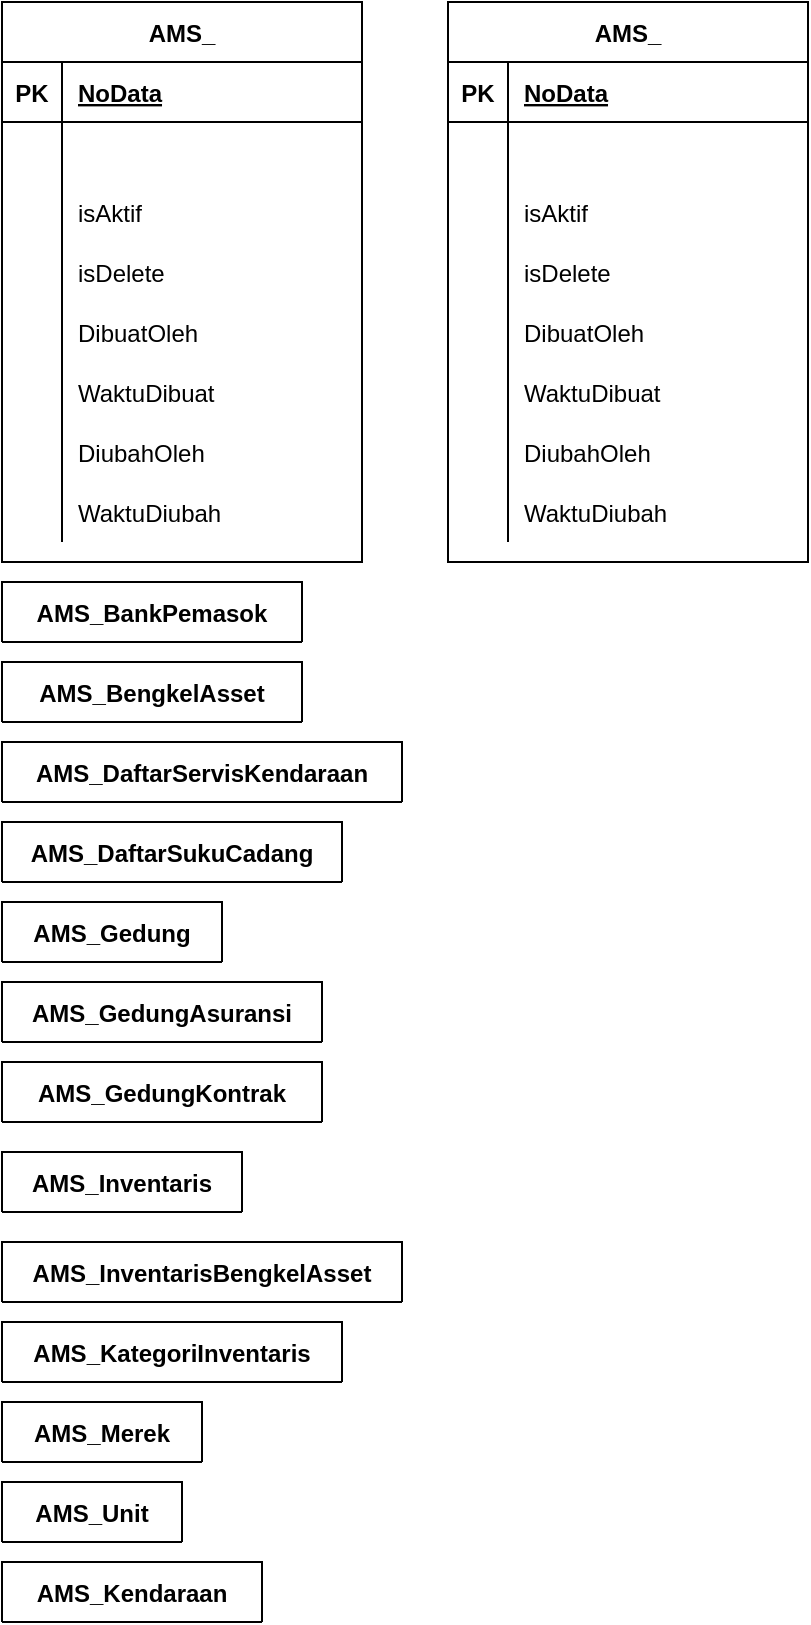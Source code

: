 <mxfile version="15.6.6" type="github">
  <diagram id="0C5Obm4Dw8OW7Sf_OEuJ" name="Page-1">
    <mxGraphModel dx="1671" dy="981" grid="1" gridSize="10" guides="1" tooltips="1" connect="1" arrows="1" fold="1" page="1" pageScale="1" pageWidth="827" pageHeight="1169" math="0" shadow="0">
      <root>
        <mxCell id="0" />
        <mxCell id="1" parent="0" />
        <mxCell id="Cdxb7tv6mX4OchN8oBQR-1" value="AMS_" style="shape=table;startSize=30;container=1;collapsible=1;childLayout=tableLayout;fixedRows=1;rowLines=0;fontStyle=1;align=center;resizeLast=1;fillColor=default;strokeColor=default;fontColor=default;" parent="1" vertex="1">
          <mxGeometry x="10" y="10" width="180" height="280" as="geometry" />
        </mxCell>
        <mxCell id="Cdxb7tv6mX4OchN8oBQR-2" value="" style="shape=partialRectangle;collapsible=0;dropTarget=0;pointerEvents=0;fillColor=none;top=0;left=0;bottom=1;right=0;points=[[0,0.5],[1,0.5]];portConstraint=eastwest;" parent="Cdxb7tv6mX4OchN8oBQR-1" vertex="1">
          <mxGeometry y="30" width="180" height="30" as="geometry" />
        </mxCell>
        <mxCell id="Cdxb7tv6mX4OchN8oBQR-3" value="PK" style="shape=partialRectangle;connectable=0;fillColor=none;top=0;left=0;bottom=0;right=0;fontStyle=1;overflow=hidden;" parent="Cdxb7tv6mX4OchN8oBQR-2" vertex="1">
          <mxGeometry width="30" height="30" as="geometry">
            <mxRectangle width="30" height="30" as="alternateBounds" />
          </mxGeometry>
        </mxCell>
        <mxCell id="Cdxb7tv6mX4OchN8oBQR-4" value="NoData" style="shape=partialRectangle;connectable=0;fillColor=none;top=0;left=0;bottom=0;right=0;align=left;spacingLeft=6;fontStyle=5;overflow=hidden;fontColor=default;" parent="Cdxb7tv6mX4OchN8oBQR-2" vertex="1">
          <mxGeometry x="30" width="150" height="30" as="geometry">
            <mxRectangle width="150" height="30" as="alternateBounds" />
          </mxGeometry>
        </mxCell>
        <mxCell id="Cdxb7tv6mX4OchN8oBQR-5" value="" style="shape=partialRectangle;collapsible=0;dropTarget=0;pointerEvents=0;fillColor=none;top=0;left=0;bottom=0;right=0;points=[[0,0.5],[1,0.5]];portConstraint=eastwest;" parent="Cdxb7tv6mX4OchN8oBQR-1" vertex="1">
          <mxGeometry y="60" width="180" height="30" as="geometry" />
        </mxCell>
        <mxCell id="Cdxb7tv6mX4OchN8oBQR-6" value="" style="shape=partialRectangle;connectable=0;fillColor=none;top=0;left=0;bottom=0;right=0;editable=1;overflow=hidden;" parent="Cdxb7tv6mX4OchN8oBQR-5" vertex="1">
          <mxGeometry width="30" height="30" as="geometry">
            <mxRectangle width="30" height="30" as="alternateBounds" />
          </mxGeometry>
        </mxCell>
        <mxCell id="Cdxb7tv6mX4OchN8oBQR-7" value="" style="shape=partialRectangle;connectable=0;fillColor=none;top=0;left=0;bottom=0;right=0;align=left;spacingLeft=6;overflow=hidden;fontColor=default;" parent="Cdxb7tv6mX4OchN8oBQR-5" vertex="1">
          <mxGeometry x="30" width="150" height="30" as="geometry">
            <mxRectangle width="150" height="30" as="alternateBounds" />
          </mxGeometry>
        </mxCell>
        <mxCell id="Cdxb7tv6mX4OchN8oBQR-8" value="" style="shape=partialRectangle;collapsible=0;dropTarget=0;pointerEvents=0;fillColor=none;top=0;left=0;bottom=0;right=0;points=[[0,0.5],[1,0.5]];portConstraint=eastwest;" parent="Cdxb7tv6mX4OchN8oBQR-1" vertex="1">
          <mxGeometry y="90" width="180" height="30" as="geometry" />
        </mxCell>
        <mxCell id="Cdxb7tv6mX4OchN8oBQR-9" value="" style="shape=partialRectangle;connectable=0;fillColor=none;top=0;left=0;bottom=0;right=0;editable=1;overflow=hidden;" parent="Cdxb7tv6mX4OchN8oBQR-8" vertex="1">
          <mxGeometry width="30" height="30" as="geometry">
            <mxRectangle width="30" height="30" as="alternateBounds" />
          </mxGeometry>
        </mxCell>
        <mxCell id="Cdxb7tv6mX4OchN8oBQR-10" value="isAktif" style="shape=partialRectangle;connectable=0;fillColor=none;top=0;left=0;bottom=0;right=0;align=left;spacingLeft=6;overflow=hidden;fontColor=default;" parent="Cdxb7tv6mX4OchN8oBQR-8" vertex="1">
          <mxGeometry x="30" width="150" height="30" as="geometry">
            <mxRectangle width="150" height="30" as="alternateBounds" />
          </mxGeometry>
        </mxCell>
        <mxCell id="Cdxb7tv6mX4OchN8oBQR-11" value="" style="shape=partialRectangle;collapsible=0;dropTarget=0;pointerEvents=0;fillColor=none;top=0;left=0;bottom=0;right=0;points=[[0,0.5],[1,0.5]];portConstraint=eastwest;" parent="Cdxb7tv6mX4OchN8oBQR-1" vertex="1">
          <mxGeometry y="120" width="180" height="30" as="geometry" />
        </mxCell>
        <mxCell id="Cdxb7tv6mX4OchN8oBQR-12" value="" style="shape=partialRectangle;connectable=0;fillColor=none;top=0;left=0;bottom=0;right=0;editable=1;overflow=hidden;" parent="Cdxb7tv6mX4OchN8oBQR-11" vertex="1">
          <mxGeometry width="30" height="30" as="geometry">
            <mxRectangle width="30" height="30" as="alternateBounds" />
          </mxGeometry>
        </mxCell>
        <mxCell id="Cdxb7tv6mX4OchN8oBQR-13" value="isDelete" style="shape=partialRectangle;connectable=0;fillColor=none;top=0;left=0;bottom=0;right=0;align=left;spacingLeft=6;overflow=hidden;fontColor=default;" parent="Cdxb7tv6mX4OchN8oBQR-11" vertex="1">
          <mxGeometry x="30" width="150" height="30" as="geometry">
            <mxRectangle width="150" height="30" as="alternateBounds" />
          </mxGeometry>
        </mxCell>
        <mxCell id="Cdxb7tv6mX4OchN8oBQR-14" value="" style="shape=partialRectangle;collapsible=0;dropTarget=0;pointerEvents=0;fillColor=none;top=0;left=0;bottom=0;right=0;points=[[0,0.5],[1,0.5]];portConstraint=eastwest;" parent="Cdxb7tv6mX4OchN8oBQR-1" vertex="1">
          <mxGeometry y="150" width="180" height="30" as="geometry" />
        </mxCell>
        <mxCell id="Cdxb7tv6mX4OchN8oBQR-15" value="" style="shape=partialRectangle;connectable=0;fillColor=none;top=0;left=0;bottom=0;right=0;editable=1;overflow=hidden;" parent="Cdxb7tv6mX4OchN8oBQR-14" vertex="1">
          <mxGeometry width="30" height="30" as="geometry">
            <mxRectangle width="30" height="30" as="alternateBounds" />
          </mxGeometry>
        </mxCell>
        <mxCell id="Cdxb7tv6mX4OchN8oBQR-16" value="DibuatOleh " style="shape=partialRectangle;connectable=0;fillColor=none;top=0;left=0;bottom=0;right=0;align=left;spacingLeft=6;overflow=hidden;fontColor=default;" parent="Cdxb7tv6mX4OchN8oBQR-14" vertex="1">
          <mxGeometry x="30" width="150" height="30" as="geometry">
            <mxRectangle width="150" height="30" as="alternateBounds" />
          </mxGeometry>
        </mxCell>
        <mxCell id="Cdxb7tv6mX4OchN8oBQR-17" value="" style="shape=partialRectangle;collapsible=0;dropTarget=0;pointerEvents=0;fillColor=none;top=0;left=0;bottom=0;right=0;points=[[0,0.5],[1,0.5]];portConstraint=eastwest;strokeColor=default;fontColor=default;" parent="Cdxb7tv6mX4OchN8oBQR-1" vertex="1">
          <mxGeometry y="180" width="180" height="30" as="geometry" />
        </mxCell>
        <mxCell id="Cdxb7tv6mX4OchN8oBQR-18" value="" style="shape=partialRectangle;connectable=0;fillColor=none;top=0;left=0;bottom=0;right=0;editable=1;overflow=hidden;" parent="Cdxb7tv6mX4OchN8oBQR-17" vertex="1">
          <mxGeometry width="30" height="30" as="geometry">
            <mxRectangle width="30" height="30" as="alternateBounds" />
          </mxGeometry>
        </mxCell>
        <mxCell id="Cdxb7tv6mX4OchN8oBQR-19" value="WaktuDibuat            " style="shape=partialRectangle;connectable=0;fillColor=none;top=0;left=0;bottom=0;right=0;align=left;spacingLeft=6;overflow=hidden;fontColor=default;" parent="Cdxb7tv6mX4OchN8oBQR-17" vertex="1">
          <mxGeometry x="30" width="150" height="30" as="geometry">
            <mxRectangle width="150" height="30" as="alternateBounds" />
          </mxGeometry>
        </mxCell>
        <mxCell id="Cdxb7tv6mX4OchN8oBQR-20" value="" style="shape=partialRectangle;collapsible=0;dropTarget=0;pointerEvents=0;fillColor=none;top=0;left=0;bottom=0;right=0;points=[[0,0.5],[1,0.5]];portConstraint=eastwest;" parent="Cdxb7tv6mX4OchN8oBQR-1" vertex="1">
          <mxGeometry y="210" width="180" height="30" as="geometry" />
        </mxCell>
        <mxCell id="Cdxb7tv6mX4OchN8oBQR-21" value="" style="shape=partialRectangle;connectable=0;fillColor=none;top=0;left=0;bottom=0;right=0;editable=1;overflow=hidden;" parent="Cdxb7tv6mX4OchN8oBQR-20" vertex="1">
          <mxGeometry width="30" height="30" as="geometry">
            <mxRectangle width="30" height="30" as="alternateBounds" />
          </mxGeometry>
        </mxCell>
        <mxCell id="Cdxb7tv6mX4OchN8oBQR-22" value="DiubahOleh   " style="shape=partialRectangle;connectable=0;fillColor=none;top=0;left=0;bottom=0;right=0;align=left;spacingLeft=6;overflow=hidden;fontColor=default;" parent="Cdxb7tv6mX4OchN8oBQR-20" vertex="1">
          <mxGeometry x="30" width="150" height="30" as="geometry">
            <mxRectangle width="150" height="30" as="alternateBounds" />
          </mxGeometry>
        </mxCell>
        <mxCell id="Cdxb7tv6mX4OchN8oBQR-23" value="" style="shape=partialRectangle;collapsible=0;dropTarget=0;pointerEvents=0;fillColor=none;top=0;left=0;bottom=0;right=0;points=[[0,0.5],[1,0.5]];portConstraint=eastwest;" parent="Cdxb7tv6mX4OchN8oBQR-1" vertex="1">
          <mxGeometry y="240" width="180" height="30" as="geometry" />
        </mxCell>
        <mxCell id="Cdxb7tv6mX4OchN8oBQR-24" value="" style="shape=partialRectangle;connectable=0;fillColor=none;top=0;left=0;bottom=0;right=0;editable=1;overflow=hidden;" parent="Cdxb7tv6mX4OchN8oBQR-23" vertex="1">
          <mxGeometry width="30" height="30" as="geometry">
            <mxRectangle width="30" height="30" as="alternateBounds" />
          </mxGeometry>
        </mxCell>
        <mxCell id="Cdxb7tv6mX4OchN8oBQR-25" value="WaktuDiubah" style="shape=partialRectangle;connectable=0;fillColor=none;top=0;left=0;bottom=0;right=0;align=left;spacingLeft=6;overflow=hidden;fontColor=default;" parent="Cdxb7tv6mX4OchN8oBQR-23" vertex="1">
          <mxGeometry x="30" width="150" height="30" as="geometry">
            <mxRectangle width="150" height="30" as="alternateBounds" />
          </mxGeometry>
        </mxCell>
        <mxCell id="Cdxb7tv6mX4OchN8oBQR-26" value="AMS_BankPemasok" style="shape=table;startSize=30;container=1;collapsible=1;childLayout=tableLayout;fixedRows=1;rowLines=0;fontStyle=1;align=center;resizeLast=1;fillColor=default;strokeColor=default;fontColor=default;" parent="1" vertex="1" collapsed="1">
          <mxGeometry x="10" y="300" width="150" height="30" as="geometry">
            <mxRectangle x="210" y="10" width="180" height="370" as="alternateBounds" />
          </mxGeometry>
        </mxCell>
        <mxCell id="Cdxb7tv6mX4OchN8oBQR-27" value="" style="shape=partialRectangle;collapsible=0;dropTarget=0;pointerEvents=0;fillColor=none;top=0;left=0;bottom=1;right=0;points=[[0,0.5],[1,0.5]];portConstraint=eastwest;" parent="Cdxb7tv6mX4OchN8oBQR-26" vertex="1">
          <mxGeometry y="30" width="180" height="30" as="geometry" />
        </mxCell>
        <mxCell id="Cdxb7tv6mX4OchN8oBQR-28" value="PK" style="shape=partialRectangle;connectable=0;fillColor=none;top=0;left=0;bottom=0;right=0;fontStyle=1;overflow=hidden;" parent="Cdxb7tv6mX4OchN8oBQR-27" vertex="1">
          <mxGeometry width="30" height="30" as="geometry">
            <mxRectangle width="30" height="30" as="alternateBounds" />
          </mxGeometry>
        </mxCell>
        <mxCell id="Cdxb7tv6mX4OchN8oBQR-29" value="NoDataBankPemasok" style="shape=partialRectangle;connectable=0;fillColor=none;top=0;left=0;bottom=0;right=0;align=left;spacingLeft=6;fontStyle=5;overflow=hidden;fontColor=default;" parent="Cdxb7tv6mX4OchN8oBQR-27" vertex="1">
          <mxGeometry x="30" width="150" height="30" as="geometry">
            <mxRectangle width="150" height="30" as="alternateBounds" />
          </mxGeometry>
        </mxCell>
        <mxCell id="Cdxb7tv6mX4OchN8oBQR-30" value="" style="shape=partialRectangle;collapsible=0;dropTarget=0;pointerEvents=0;fillColor=none;top=0;left=0;bottom=0;right=0;points=[[0,0.5],[1,0.5]];portConstraint=eastwest;" parent="Cdxb7tv6mX4OchN8oBQR-26" vertex="1">
          <mxGeometry y="60" width="180" height="30" as="geometry" />
        </mxCell>
        <mxCell id="Cdxb7tv6mX4OchN8oBQR-31" value="FK" style="shape=partialRectangle;connectable=0;fillColor=none;top=0;left=0;bottom=0;right=0;editable=1;overflow=hidden;fontColor=default;" parent="Cdxb7tv6mX4OchN8oBQR-30" vertex="1">
          <mxGeometry width="30" height="30" as="geometry">
            <mxRectangle width="30" height="30" as="alternateBounds" />
          </mxGeometry>
        </mxCell>
        <mxCell id="Cdxb7tv6mX4OchN8oBQR-32" value="NoDataPemasok" style="shape=partialRectangle;connectable=0;fillColor=none;top=0;left=0;bottom=0;right=0;align=left;spacingLeft=6;overflow=hidden;fontColor=default;" parent="Cdxb7tv6mX4OchN8oBQR-30" vertex="1">
          <mxGeometry x="30" width="150" height="30" as="geometry">
            <mxRectangle width="150" height="30" as="alternateBounds" />
          </mxGeometry>
        </mxCell>
        <mxCell id="Cdxb7tv6mX4OchN8oBQR-76" value="" style="shape=partialRectangle;collapsible=0;dropTarget=0;pointerEvents=0;fillColor=none;top=0;left=0;bottom=0;right=0;points=[[0,0.5],[1,0.5]];portConstraint=eastwest;" parent="Cdxb7tv6mX4OchN8oBQR-26" vertex="1">
          <mxGeometry y="90" width="180" height="30" as="geometry" />
        </mxCell>
        <mxCell id="Cdxb7tv6mX4OchN8oBQR-77" value="" style="shape=partialRectangle;connectable=0;fillColor=none;top=0;left=0;bottom=0;right=0;editable=1;overflow=hidden;fontColor=default;" parent="Cdxb7tv6mX4OchN8oBQR-76" vertex="1">
          <mxGeometry width="30" height="30" as="geometry">
            <mxRectangle width="30" height="30" as="alternateBounds" />
          </mxGeometry>
        </mxCell>
        <mxCell id="Cdxb7tv6mX4OchN8oBQR-78" value="NamaBankPemasok" style="shape=partialRectangle;connectable=0;fillColor=none;top=0;left=0;bottom=0;right=0;align=left;spacingLeft=6;overflow=hidden;fontColor=default;" parent="Cdxb7tv6mX4OchN8oBQR-76" vertex="1">
          <mxGeometry x="30" width="150" height="30" as="geometry">
            <mxRectangle width="150" height="30" as="alternateBounds" />
          </mxGeometry>
        </mxCell>
        <mxCell id="Cdxb7tv6mX4OchN8oBQR-79" value="" style="shape=partialRectangle;collapsible=0;dropTarget=0;pointerEvents=0;fillColor=none;top=0;left=0;bottom=0;right=0;points=[[0,0.5],[1,0.5]];portConstraint=eastwest;" parent="Cdxb7tv6mX4OchN8oBQR-26" vertex="1">
          <mxGeometry y="120" width="180" height="30" as="geometry" />
        </mxCell>
        <mxCell id="Cdxb7tv6mX4OchN8oBQR-80" value="" style="shape=partialRectangle;connectable=0;fillColor=none;top=0;left=0;bottom=0;right=0;editable=1;overflow=hidden;fontColor=default;" parent="Cdxb7tv6mX4OchN8oBQR-79" vertex="1">
          <mxGeometry width="30" height="30" as="geometry">
            <mxRectangle width="30" height="30" as="alternateBounds" />
          </mxGeometry>
        </mxCell>
        <mxCell id="Cdxb7tv6mX4OchN8oBQR-81" value="KodeBankPemasok" style="shape=partialRectangle;connectable=0;fillColor=none;top=0;left=0;bottom=0;right=0;align=left;spacingLeft=6;overflow=hidden;fontColor=default;" parent="Cdxb7tv6mX4OchN8oBQR-79" vertex="1">
          <mxGeometry x="30" width="150" height="30" as="geometry">
            <mxRectangle width="150" height="30" as="alternateBounds" />
          </mxGeometry>
        </mxCell>
        <mxCell id="Cdxb7tv6mX4OchN8oBQR-82" value="" style="shape=partialRectangle;collapsible=0;dropTarget=0;pointerEvents=0;fillColor=none;top=0;left=0;bottom=0;right=0;points=[[0,0.5],[1,0.5]];portConstraint=eastwest;" parent="Cdxb7tv6mX4OchN8oBQR-26" vertex="1">
          <mxGeometry y="150" width="180" height="30" as="geometry" />
        </mxCell>
        <mxCell id="Cdxb7tv6mX4OchN8oBQR-83" value="" style="shape=partialRectangle;connectable=0;fillColor=none;top=0;left=0;bottom=0;right=0;editable=1;overflow=hidden;fontColor=default;" parent="Cdxb7tv6mX4OchN8oBQR-82" vertex="1">
          <mxGeometry width="30" height="30" as="geometry">
            <mxRectangle width="30" height="30" as="alternateBounds" />
          </mxGeometry>
        </mxCell>
        <mxCell id="Cdxb7tv6mX4OchN8oBQR-84" value="NoRekeningPemasok" style="shape=partialRectangle;connectable=0;fillColor=none;top=0;left=0;bottom=0;right=0;align=left;spacingLeft=6;overflow=hidden;fontColor=default;" parent="Cdxb7tv6mX4OchN8oBQR-82" vertex="1">
          <mxGeometry x="30" width="150" height="30" as="geometry">
            <mxRectangle width="150" height="30" as="alternateBounds" />
          </mxGeometry>
        </mxCell>
        <mxCell id="Cdxb7tv6mX4OchN8oBQR-33" value="" style="shape=partialRectangle;collapsible=0;dropTarget=0;pointerEvents=0;fillColor=none;top=0;left=0;bottom=0;right=0;points=[[0,0.5],[1,0.5]];portConstraint=eastwest;" parent="Cdxb7tv6mX4OchN8oBQR-26" vertex="1">
          <mxGeometry y="180" width="180" height="30" as="geometry" />
        </mxCell>
        <mxCell id="Cdxb7tv6mX4OchN8oBQR-34" value="" style="shape=partialRectangle;connectable=0;fillColor=none;top=0;left=0;bottom=0;right=0;editable=1;overflow=hidden;" parent="Cdxb7tv6mX4OchN8oBQR-33" vertex="1">
          <mxGeometry width="30" height="30" as="geometry">
            <mxRectangle width="30" height="30" as="alternateBounds" />
          </mxGeometry>
        </mxCell>
        <mxCell id="Cdxb7tv6mX4OchN8oBQR-35" value="isAktif" style="shape=partialRectangle;connectable=0;fillColor=none;top=0;left=0;bottom=0;right=0;align=left;spacingLeft=6;overflow=hidden;fontColor=default;" parent="Cdxb7tv6mX4OchN8oBQR-33" vertex="1">
          <mxGeometry x="30" width="150" height="30" as="geometry">
            <mxRectangle width="150" height="30" as="alternateBounds" />
          </mxGeometry>
        </mxCell>
        <mxCell id="Cdxb7tv6mX4OchN8oBQR-36" value="" style="shape=partialRectangle;collapsible=0;dropTarget=0;pointerEvents=0;fillColor=none;top=0;left=0;bottom=0;right=0;points=[[0,0.5],[1,0.5]];portConstraint=eastwest;" parent="Cdxb7tv6mX4OchN8oBQR-26" vertex="1">
          <mxGeometry y="210" width="180" height="30" as="geometry" />
        </mxCell>
        <mxCell id="Cdxb7tv6mX4OchN8oBQR-37" value="" style="shape=partialRectangle;connectable=0;fillColor=none;top=0;left=0;bottom=0;right=0;editable=1;overflow=hidden;" parent="Cdxb7tv6mX4OchN8oBQR-36" vertex="1">
          <mxGeometry width="30" height="30" as="geometry">
            <mxRectangle width="30" height="30" as="alternateBounds" />
          </mxGeometry>
        </mxCell>
        <mxCell id="Cdxb7tv6mX4OchN8oBQR-38" value="isDelete" style="shape=partialRectangle;connectable=0;fillColor=none;top=0;left=0;bottom=0;right=0;align=left;spacingLeft=6;overflow=hidden;fontColor=default;" parent="Cdxb7tv6mX4OchN8oBQR-36" vertex="1">
          <mxGeometry x="30" width="150" height="30" as="geometry">
            <mxRectangle width="150" height="30" as="alternateBounds" />
          </mxGeometry>
        </mxCell>
        <mxCell id="Cdxb7tv6mX4OchN8oBQR-39" value="" style="shape=partialRectangle;collapsible=0;dropTarget=0;pointerEvents=0;fillColor=none;top=0;left=0;bottom=0;right=0;points=[[0,0.5],[1,0.5]];portConstraint=eastwest;" parent="Cdxb7tv6mX4OchN8oBQR-26" vertex="1">
          <mxGeometry y="240" width="180" height="30" as="geometry" />
        </mxCell>
        <mxCell id="Cdxb7tv6mX4OchN8oBQR-40" value="" style="shape=partialRectangle;connectable=0;fillColor=none;top=0;left=0;bottom=0;right=0;editable=1;overflow=hidden;" parent="Cdxb7tv6mX4OchN8oBQR-39" vertex="1">
          <mxGeometry width="30" height="30" as="geometry">
            <mxRectangle width="30" height="30" as="alternateBounds" />
          </mxGeometry>
        </mxCell>
        <mxCell id="Cdxb7tv6mX4OchN8oBQR-41" value="DibuatOleh " style="shape=partialRectangle;connectable=0;fillColor=none;top=0;left=0;bottom=0;right=0;align=left;spacingLeft=6;overflow=hidden;fontColor=default;" parent="Cdxb7tv6mX4OchN8oBQR-39" vertex="1">
          <mxGeometry x="30" width="150" height="30" as="geometry">
            <mxRectangle width="150" height="30" as="alternateBounds" />
          </mxGeometry>
        </mxCell>
        <mxCell id="Cdxb7tv6mX4OchN8oBQR-42" value="" style="shape=partialRectangle;collapsible=0;dropTarget=0;pointerEvents=0;fillColor=none;top=0;left=0;bottom=0;right=0;points=[[0,0.5],[1,0.5]];portConstraint=eastwest;strokeColor=default;fontColor=default;" parent="Cdxb7tv6mX4OchN8oBQR-26" vertex="1">
          <mxGeometry y="270" width="180" height="30" as="geometry" />
        </mxCell>
        <mxCell id="Cdxb7tv6mX4OchN8oBQR-43" value="" style="shape=partialRectangle;connectable=0;fillColor=none;top=0;left=0;bottom=0;right=0;editable=1;overflow=hidden;" parent="Cdxb7tv6mX4OchN8oBQR-42" vertex="1">
          <mxGeometry width="30" height="30" as="geometry">
            <mxRectangle width="30" height="30" as="alternateBounds" />
          </mxGeometry>
        </mxCell>
        <mxCell id="Cdxb7tv6mX4OchN8oBQR-44" value="WaktuDibuat            " style="shape=partialRectangle;connectable=0;fillColor=none;top=0;left=0;bottom=0;right=0;align=left;spacingLeft=6;overflow=hidden;fontColor=default;" parent="Cdxb7tv6mX4OchN8oBQR-42" vertex="1">
          <mxGeometry x="30" width="150" height="30" as="geometry">
            <mxRectangle width="150" height="30" as="alternateBounds" />
          </mxGeometry>
        </mxCell>
        <mxCell id="Cdxb7tv6mX4OchN8oBQR-45" value="" style="shape=partialRectangle;collapsible=0;dropTarget=0;pointerEvents=0;fillColor=none;top=0;left=0;bottom=0;right=0;points=[[0,0.5],[1,0.5]];portConstraint=eastwest;" parent="Cdxb7tv6mX4OchN8oBQR-26" vertex="1">
          <mxGeometry y="300" width="180" height="30" as="geometry" />
        </mxCell>
        <mxCell id="Cdxb7tv6mX4OchN8oBQR-46" value="" style="shape=partialRectangle;connectable=0;fillColor=none;top=0;left=0;bottom=0;right=0;editable=1;overflow=hidden;" parent="Cdxb7tv6mX4OchN8oBQR-45" vertex="1">
          <mxGeometry width="30" height="30" as="geometry">
            <mxRectangle width="30" height="30" as="alternateBounds" />
          </mxGeometry>
        </mxCell>
        <mxCell id="Cdxb7tv6mX4OchN8oBQR-47" value="DiubahOleh   " style="shape=partialRectangle;connectable=0;fillColor=none;top=0;left=0;bottom=0;right=0;align=left;spacingLeft=6;overflow=hidden;fontColor=default;" parent="Cdxb7tv6mX4OchN8oBQR-45" vertex="1">
          <mxGeometry x="30" width="150" height="30" as="geometry">
            <mxRectangle width="150" height="30" as="alternateBounds" />
          </mxGeometry>
        </mxCell>
        <mxCell id="Cdxb7tv6mX4OchN8oBQR-48" value="" style="shape=partialRectangle;collapsible=0;dropTarget=0;pointerEvents=0;fillColor=none;top=0;left=0;bottom=0;right=0;points=[[0,0.5],[1,0.5]];portConstraint=eastwest;" parent="Cdxb7tv6mX4OchN8oBQR-26" vertex="1">
          <mxGeometry y="330" width="180" height="30" as="geometry" />
        </mxCell>
        <mxCell id="Cdxb7tv6mX4OchN8oBQR-49" value="" style="shape=partialRectangle;connectable=0;fillColor=none;top=0;left=0;bottom=0;right=0;editable=1;overflow=hidden;" parent="Cdxb7tv6mX4OchN8oBQR-48" vertex="1">
          <mxGeometry width="30" height="30" as="geometry">
            <mxRectangle width="30" height="30" as="alternateBounds" />
          </mxGeometry>
        </mxCell>
        <mxCell id="Cdxb7tv6mX4OchN8oBQR-50" value="WaktuDiubah" style="shape=partialRectangle;connectable=0;fillColor=none;top=0;left=0;bottom=0;right=0;align=left;spacingLeft=6;overflow=hidden;fontColor=default;" parent="Cdxb7tv6mX4OchN8oBQR-48" vertex="1">
          <mxGeometry x="30" width="150" height="30" as="geometry">
            <mxRectangle width="150" height="30" as="alternateBounds" />
          </mxGeometry>
        </mxCell>
        <mxCell id="Cdxb7tv6mX4OchN8oBQR-85" value="AMS_BengkelAsset" style="shape=table;startSize=30;container=1;collapsible=1;childLayout=tableLayout;fixedRows=1;rowLines=0;fontStyle=1;align=center;resizeLast=1;fillColor=default;strokeColor=default;fontColor=default;" parent="1" vertex="1" collapsed="1">
          <mxGeometry x="10" y="340" width="150" height="30" as="geometry">
            <mxRectangle x="660" y="220" width="190" height="580" as="alternateBounds" />
          </mxGeometry>
        </mxCell>
        <mxCell id="Cdxb7tv6mX4OchN8oBQR-86" value="" style="shape=partialRectangle;collapsible=0;dropTarget=0;pointerEvents=0;fillColor=none;top=0;left=0;bottom=1;right=0;points=[[0,0.5],[1,0.5]];portConstraint=eastwest;" parent="Cdxb7tv6mX4OchN8oBQR-85" vertex="1">
          <mxGeometry y="30" width="190" height="30" as="geometry" />
        </mxCell>
        <mxCell id="Cdxb7tv6mX4OchN8oBQR-87" value="PK" style="shape=partialRectangle;connectable=0;fillColor=none;top=0;left=0;bottom=0;right=0;fontStyle=1;overflow=hidden;" parent="Cdxb7tv6mX4OchN8oBQR-86" vertex="1">
          <mxGeometry width="30" height="30" as="geometry">
            <mxRectangle width="30" height="30" as="alternateBounds" />
          </mxGeometry>
        </mxCell>
        <mxCell id="Cdxb7tv6mX4OchN8oBQR-88" value="NoDataBengkelAsset" style="shape=partialRectangle;connectable=0;fillColor=none;top=0;left=0;bottom=0;right=0;align=left;spacingLeft=6;fontStyle=5;overflow=hidden;fontColor=default;" parent="Cdxb7tv6mX4OchN8oBQR-86" vertex="1">
          <mxGeometry x="30" width="160" height="30" as="geometry">
            <mxRectangle width="160" height="30" as="alternateBounds" />
          </mxGeometry>
        </mxCell>
        <mxCell id="Cdxb7tv6mX4OchN8oBQR-89" value="" style="shape=partialRectangle;collapsible=0;dropTarget=0;pointerEvents=0;fillColor=none;top=0;left=0;bottom=0;right=0;points=[[0,0.5],[1,0.5]];portConstraint=eastwest;" parent="Cdxb7tv6mX4OchN8oBQR-85" vertex="1">
          <mxGeometry y="60" width="190" height="30" as="geometry" />
        </mxCell>
        <mxCell id="Cdxb7tv6mX4OchN8oBQR-90" value="" style="shape=partialRectangle;connectable=0;fillColor=none;top=0;left=0;bottom=0;right=0;editable=1;overflow=hidden;fontColor=default;strokeColor=default;" parent="Cdxb7tv6mX4OchN8oBQR-89" vertex="1">
          <mxGeometry width="30" height="30" as="geometry">
            <mxRectangle width="30" height="30" as="alternateBounds" />
          </mxGeometry>
        </mxCell>
        <mxCell id="Cdxb7tv6mX4OchN8oBQR-91" value="KodeBengkelAsset" style="shape=partialRectangle;connectable=0;fillColor=none;top=0;left=0;bottom=0;right=0;align=left;spacingLeft=6;overflow=hidden;fontColor=default;" parent="Cdxb7tv6mX4OchN8oBQR-89" vertex="1">
          <mxGeometry x="30" width="160" height="30" as="geometry">
            <mxRectangle width="160" height="30" as="alternateBounds" />
          </mxGeometry>
        </mxCell>
        <mxCell id="Cdxb7tv6mX4OchN8oBQR-110" value="" style="shape=partialRectangle;collapsible=0;dropTarget=0;pointerEvents=0;fillColor=none;top=0;left=0;bottom=0;right=0;points=[[0,0.5],[1,0.5]];portConstraint=eastwest;strokeColor=default;fontColor=default;" parent="Cdxb7tv6mX4OchN8oBQR-85" vertex="1">
          <mxGeometry y="90" width="190" height="30" as="geometry" />
        </mxCell>
        <mxCell id="Cdxb7tv6mX4OchN8oBQR-111" value="" style="shape=partialRectangle;connectable=0;fillColor=none;top=0;left=0;bottom=0;right=0;editable=1;overflow=hidden;fontColor=default;strokeColor=default;" parent="Cdxb7tv6mX4OchN8oBQR-110" vertex="1">
          <mxGeometry width="30" height="30" as="geometry">
            <mxRectangle width="30" height="30" as="alternateBounds" />
          </mxGeometry>
        </mxCell>
        <mxCell id="Cdxb7tv6mX4OchN8oBQR-112" value="NamaBengkelAsset " style="shape=partialRectangle;connectable=0;fillColor=none;top=0;left=0;bottom=0;right=0;align=left;spacingLeft=6;overflow=hidden;fontColor=default;" parent="Cdxb7tv6mX4OchN8oBQR-110" vertex="1">
          <mxGeometry x="30" width="160" height="30" as="geometry">
            <mxRectangle width="160" height="30" as="alternateBounds" />
          </mxGeometry>
        </mxCell>
        <mxCell id="Cdxb7tv6mX4OchN8oBQR-113" value="" style="shape=partialRectangle;collapsible=0;dropTarget=0;pointerEvents=0;fillColor=none;top=0;left=0;bottom=0;right=0;points=[[0,0.5],[1,0.5]];portConstraint=eastwest;strokeColor=default;fontColor=default;" parent="Cdxb7tv6mX4OchN8oBQR-85" vertex="1">
          <mxGeometry y="120" width="190" height="30" as="geometry" />
        </mxCell>
        <mxCell id="Cdxb7tv6mX4OchN8oBQR-114" value="" style="shape=partialRectangle;connectable=0;fillColor=none;top=0;left=0;bottom=0;right=0;editable=1;overflow=hidden;fontColor=default;strokeColor=default;" parent="Cdxb7tv6mX4OchN8oBQR-113" vertex="1">
          <mxGeometry width="30" height="30" as="geometry">
            <mxRectangle width="30" height="30" as="alternateBounds" />
          </mxGeometry>
        </mxCell>
        <mxCell id="Cdxb7tv6mX4OchN8oBQR-115" value="Alamat" style="shape=partialRectangle;connectable=0;fillColor=none;top=0;left=0;bottom=0;right=0;align=left;spacingLeft=6;overflow=hidden;fontColor=default;" parent="Cdxb7tv6mX4OchN8oBQR-113" vertex="1">
          <mxGeometry x="30" width="160" height="30" as="geometry">
            <mxRectangle width="160" height="30" as="alternateBounds" />
          </mxGeometry>
        </mxCell>
        <mxCell id="Cdxb7tv6mX4OchN8oBQR-116" value="" style="shape=partialRectangle;collapsible=0;dropTarget=0;pointerEvents=0;fillColor=none;top=0;left=0;bottom=0;right=0;points=[[0,0.5],[1,0.5]];portConstraint=eastwest;" parent="Cdxb7tv6mX4OchN8oBQR-85" vertex="1">
          <mxGeometry y="150" width="190" height="30" as="geometry" />
        </mxCell>
        <mxCell id="Cdxb7tv6mX4OchN8oBQR-117" value="" style="shape=partialRectangle;connectable=0;fillColor=none;top=0;left=0;bottom=0;right=0;editable=1;overflow=hidden;fontColor=default;strokeColor=default;" parent="Cdxb7tv6mX4OchN8oBQR-116" vertex="1">
          <mxGeometry width="30" height="30" as="geometry">
            <mxRectangle width="30" height="30" as="alternateBounds" />
          </mxGeometry>
        </mxCell>
        <mxCell id="Cdxb7tv6mX4OchN8oBQR-118" value="Kota" style="shape=partialRectangle;connectable=0;fillColor=none;top=0;left=0;bottom=0;right=0;align=left;spacingLeft=6;overflow=hidden;fontColor=default;" parent="Cdxb7tv6mX4OchN8oBQR-116" vertex="1">
          <mxGeometry x="30" width="160" height="30" as="geometry">
            <mxRectangle width="160" height="30" as="alternateBounds" />
          </mxGeometry>
        </mxCell>
        <mxCell id="Cdxb7tv6mX4OchN8oBQR-119" value="" style="shape=partialRectangle;collapsible=0;dropTarget=0;pointerEvents=0;fillColor=none;top=0;left=0;bottom=0;right=0;points=[[0,0.5],[1,0.5]];portConstraint=eastwest;" parent="Cdxb7tv6mX4OchN8oBQR-85" vertex="1">
          <mxGeometry y="180" width="190" height="30" as="geometry" />
        </mxCell>
        <mxCell id="Cdxb7tv6mX4OchN8oBQR-120" value="" style="shape=partialRectangle;connectable=0;fillColor=none;top=0;left=0;bottom=0;right=0;editable=1;overflow=hidden;fontColor=default;strokeColor=default;" parent="Cdxb7tv6mX4OchN8oBQR-119" vertex="1">
          <mxGeometry width="30" height="30" as="geometry">
            <mxRectangle width="30" height="30" as="alternateBounds" />
          </mxGeometry>
        </mxCell>
        <mxCell id="Cdxb7tv6mX4OchN8oBQR-121" value="KodePos" style="shape=partialRectangle;connectable=0;fillColor=none;top=0;left=0;bottom=0;right=0;align=left;spacingLeft=6;overflow=hidden;fontColor=default;" parent="Cdxb7tv6mX4OchN8oBQR-119" vertex="1">
          <mxGeometry x="30" width="160" height="30" as="geometry">
            <mxRectangle width="160" height="30" as="alternateBounds" />
          </mxGeometry>
        </mxCell>
        <mxCell id="Cdxb7tv6mX4OchN8oBQR-122" value="" style="shape=partialRectangle;collapsible=0;dropTarget=0;pointerEvents=0;fillColor=none;top=0;left=0;bottom=0;right=0;points=[[0,0.5],[1,0.5]];portConstraint=eastwest;" parent="Cdxb7tv6mX4OchN8oBQR-85" vertex="1">
          <mxGeometry y="210" width="190" height="30" as="geometry" />
        </mxCell>
        <mxCell id="Cdxb7tv6mX4OchN8oBQR-123" value="" style="shape=partialRectangle;connectable=0;fillColor=none;top=0;left=0;bottom=0;right=0;editable=1;overflow=hidden;fontColor=default;strokeColor=default;" parent="Cdxb7tv6mX4OchN8oBQR-122" vertex="1">
          <mxGeometry width="30" height="30" as="geometry">
            <mxRectangle width="30" height="30" as="alternateBounds" />
          </mxGeometry>
        </mxCell>
        <mxCell id="Cdxb7tv6mX4OchN8oBQR-124" value="Telp" style="shape=partialRectangle;connectable=0;fillColor=none;top=0;left=0;bottom=0;right=0;align=left;spacingLeft=6;overflow=hidden;fontColor=default;" parent="Cdxb7tv6mX4OchN8oBQR-122" vertex="1">
          <mxGeometry x="30" width="160" height="30" as="geometry">
            <mxRectangle width="160" height="30" as="alternateBounds" />
          </mxGeometry>
        </mxCell>
        <mxCell id="Cdxb7tv6mX4OchN8oBQR-125" value="" style="shape=partialRectangle;collapsible=0;dropTarget=0;pointerEvents=0;fillColor=none;top=0;left=0;bottom=0;right=0;points=[[0,0.5],[1,0.5]];portConstraint=eastwest;" parent="Cdxb7tv6mX4OchN8oBQR-85" vertex="1">
          <mxGeometry y="240" width="190" height="30" as="geometry" />
        </mxCell>
        <mxCell id="Cdxb7tv6mX4OchN8oBQR-126" value="" style="shape=partialRectangle;connectable=0;fillColor=none;top=0;left=0;bottom=0;right=0;editable=1;overflow=hidden;fontColor=default;strokeColor=default;" parent="Cdxb7tv6mX4OchN8oBQR-125" vertex="1">
          <mxGeometry width="30" height="30" as="geometry">
            <mxRectangle width="30" height="30" as="alternateBounds" />
          </mxGeometry>
        </mxCell>
        <mxCell id="Cdxb7tv6mX4OchN8oBQR-127" value="Fax" style="shape=partialRectangle;connectable=0;fillColor=none;top=0;left=0;bottom=0;right=0;align=left;spacingLeft=6;overflow=hidden;fontColor=default;" parent="Cdxb7tv6mX4OchN8oBQR-125" vertex="1">
          <mxGeometry x="30" width="160" height="30" as="geometry">
            <mxRectangle width="160" height="30" as="alternateBounds" />
          </mxGeometry>
        </mxCell>
        <mxCell id="Cdxb7tv6mX4OchN8oBQR-134" value="" style="shape=partialRectangle;collapsible=0;dropTarget=0;pointerEvents=0;fillColor=none;top=0;left=0;bottom=0;right=0;points=[[0,0.5],[1,0.5]];portConstraint=eastwest;strokeColor=default;fontColor=default;" parent="Cdxb7tv6mX4OchN8oBQR-85" vertex="1">
          <mxGeometry y="270" width="190" height="30" as="geometry" />
        </mxCell>
        <mxCell id="Cdxb7tv6mX4OchN8oBQR-135" value="" style="shape=partialRectangle;connectable=0;fillColor=none;top=0;left=0;bottom=0;right=0;editable=1;overflow=hidden;fontColor=default;strokeColor=default;" parent="Cdxb7tv6mX4OchN8oBQR-134" vertex="1">
          <mxGeometry width="30" height="30" as="geometry">
            <mxRectangle width="30" height="30" as="alternateBounds" />
          </mxGeometry>
        </mxCell>
        <mxCell id="Cdxb7tv6mX4OchN8oBQR-136" value="Email" style="shape=partialRectangle;connectable=0;fillColor=none;top=0;left=0;bottom=0;right=0;align=left;spacingLeft=6;overflow=hidden;fontColor=default;" parent="Cdxb7tv6mX4OchN8oBQR-134" vertex="1">
          <mxGeometry x="30" width="160" height="30" as="geometry">
            <mxRectangle width="160" height="30" as="alternateBounds" />
          </mxGeometry>
        </mxCell>
        <mxCell id="Cdxb7tv6mX4OchN8oBQR-137" value="" style="shape=partialRectangle;collapsible=0;dropTarget=0;pointerEvents=0;fillColor=none;top=0;left=0;bottom=0;right=0;points=[[0,0.5],[1,0.5]];portConstraint=eastwest;" parent="Cdxb7tv6mX4OchN8oBQR-85" vertex="1">
          <mxGeometry y="300" width="190" height="30" as="geometry" />
        </mxCell>
        <mxCell id="Cdxb7tv6mX4OchN8oBQR-138" value="" style="shape=partialRectangle;connectable=0;fillColor=none;top=0;left=0;bottom=0;right=0;editable=1;overflow=hidden;fontColor=default;strokeColor=default;" parent="Cdxb7tv6mX4OchN8oBQR-137" vertex="1">
          <mxGeometry width="30" height="30" as="geometry">
            <mxRectangle width="30" height="30" as="alternateBounds" />
          </mxGeometry>
        </mxCell>
        <mxCell id="Cdxb7tv6mX4OchN8oBQR-139" value="PenanggungJawab" style="shape=partialRectangle;connectable=0;fillColor=none;top=0;left=0;bottom=0;right=0;align=left;spacingLeft=6;overflow=hidden;fontColor=default;" parent="Cdxb7tv6mX4OchN8oBQR-137" vertex="1">
          <mxGeometry x="30" width="160" height="30" as="geometry">
            <mxRectangle width="160" height="30" as="alternateBounds" />
          </mxGeometry>
        </mxCell>
        <mxCell id="Cdxb7tv6mX4OchN8oBQR-140" value="" style="shape=partialRectangle;collapsible=0;dropTarget=0;pointerEvents=0;fillColor=none;top=0;left=0;bottom=0;right=0;points=[[0,0.5],[1,0.5]];portConstraint=eastwest;" parent="Cdxb7tv6mX4OchN8oBQR-85" vertex="1">
          <mxGeometry y="330" width="190" height="30" as="geometry" />
        </mxCell>
        <mxCell id="Cdxb7tv6mX4OchN8oBQR-141" value="" style="shape=partialRectangle;connectable=0;fillColor=none;top=0;left=0;bottom=0;right=0;editable=1;overflow=hidden;fontColor=default;strokeColor=default;" parent="Cdxb7tv6mX4OchN8oBQR-140" vertex="1">
          <mxGeometry width="30" height="30" as="geometry">
            <mxRectangle width="30" height="30" as="alternateBounds" />
          </mxGeometry>
        </mxCell>
        <mxCell id="Cdxb7tv6mX4OchN8oBQR-142" value="KontakPenanggungJawab" style="shape=partialRectangle;connectable=0;fillColor=none;top=0;left=0;bottom=0;right=0;align=left;spacingLeft=6;overflow=hidden;fontColor=default;" parent="Cdxb7tv6mX4OchN8oBQR-140" vertex="1">
          <mxGeometry x="30" width="160" height="30" as="geometry">
            <mxRectangle width="160" height="30" as="alternateBounds" />
          </mxGeometry>
        </mxCell>
        <mxCell id="Cdxb7tv6mX4OchN8oBQR-143" value="" style="shape=partialRectangle;collapsible=0;dropTarget=0;pointerEvents=0;fillColor=none;top=0;left=0;bottom=0;right=0;points=[[0,0.5],[1,0.5]];portConstraint=eastwest;" parent="Cdxb7tv6mX4OchN8oBQR-85" vertex="1">
          <mxGeometry y="360" width="190" height="30" as="geometry" />
        </mxCell>
        <mxCell id="Cdxb7tv6mX4OchN8oBQR-144" value="" style="shape=partialRectangle;connectable=0;fillColor=none;top=0;left=0;bottom=0;right=0;editable=1;overflow=hidden;fontColor=default;strokeColor=default;" parent="Cdxb7tv6mX4OchN8oBQR-143" vertex="1">
          <mxGeometry width="30" height="30" as="geometry">
            <mxRectangle width="30" height="30" as="alternateBounds" />
          </mxGeometry>
        </mxCell>
        <mxCell id="Cdxb7tv6mX4OchN8oBQR-145" value="Remarks" style="shape=partialRectangle;connectable=0;fillColor=none;top=0;left=0;bottom=0;right=0;align=left;spacingLeft=6;overflow=hidden;fontColor=default;" parent="Cdxb7tv6mX4OchN8oBQR-143" vertex="1">
          <mxGeometry x="30" width="160" height="30" as="geometry">
            <mxRectangle width="160" height="30" as="alternateBounds" />
          </mxGeometry>
        </mxCell>
        <mxCell id="Cdxb7tv6mX4OchN8oBQR-92" value="" style="shape=partialRectangle;collapsible=0;dropTarget=0;pointerEvents=0;fillColor=none;top=0;left=0;bottom=0;right=0;points=[[0,0.5],[1,0.5]];portConstraint=eastwest;" parent="Cdxb7tv6mX4OchN8oBQR-85" vertex="1">
          <mxGeometry y="390" width="190" height="30" as="geometry" />
        </mxCell>
        <mxCell id="Cdxb7tv6mX4OchN8oBQR-93" value="" style="shape=partialRectangle;connectable=0;fillColor=none;top=0;left=0;bottom=0;right=0;editable=1;overflow=hidden;" parent="Cdxb7tv6mX4OchN8oBQR-92" vertex="1">
          <mxGeometry width="30" height="30" as="geometry">
            <mxRectangle width="30" height="30" as="alternateBounds" />
          </mxGeometry>
        </mxCell>
        <mxCell id="Cdxb7tv6mX4OchN8oBQR-94" value="isAktif" style="shape=partialRectangle;connectable=0;fillColor=none;top=0;left=0;bottom=0;right=0;align=left;spacingLeft=6;overflow=hidden;fontColor=default;" parent="Cdxb7tv6mX4OchN8oBQR-92" vertex="1">
          <mxGeometry x="30" width="160" height="30" as="geometry">
            <mxRectangle width="160" height="30" as="alternateBounds" />
          </mxGeometry>
        </mxCell>
        <mxCell id="Cdxb7tv6mX4OchN8oBQR-95" value="" style="shape=partialRectangle;collapsible=0;dropTarget=0;pointerEvents=0;fillColor=none;top=0;left=0;bottom=0;right=0;points=[[0,0.5],[1,0.5]];portConstraint=eastwest;" parent="Cdxb7tv6mX4OchN8oBQR-85" vertex="1">
          <mxGeometry y="420" width="190" height="30" as="geometry" />
        </mxCell>
        <mxCell id="Cdxb7tv6mX4OchN8oBQR-96" value="" style="shape=partialRectangle;connectable=0;fillColor=none;top=0;left=0;bottom=0;right=0;editable=1;overflow=hidden;" parent="Cdxb7tv6mX4OchN8oBQR-95" vertex="1">
          <mxGeometry width="30" height="30" as="geometry">
            <mxRectangle width="30" height="30" as="alternateBounds" />
          </mxGeometry>
        </mxCell>
        <mxCell id="Cdxb7tv6mX4OchN8oBQR-97" value="isDelete" style="shape=partialRectangle;connectable=0;fillColor=none;top=0;left=0;bottom=0;right=0;align=left;spacingLeft=6;overflow=hidden;fontColor=default;" parent="Cdxb7tv6mX4OchN8oBQR-95" vertex="1">
          <mxGeometry x="30" width="160" height="30" as="geometry">
            <mxRectangle width="160" height="30" as="alternateBounds" />
          </mxGeometry>
        </mxCell>
        <mxCell id="Cdxb7tv6mX4OchN8oBQR-98" value="" style="shape=partialRectangle;collapsible=0;dropTarget=0;pointerEvents=0;fillColor=none;top=0;left=0;bottom=0;right=0;points=[[0,0.5],[1,0.5]];portConstraint=eastwest;" parent="Cdxb7tv6mX4OchN8oBQR-85" vertex="1">
          <mxGeometry y="450" width="190" height="30" as="geometry" />
        </mxCell>
        <mxCell id="Cdxb7tv6mX4OchN8oBQR-99" value="" style="shape=partialRectangle;connectable=0;fillColor=none;top=0;left=0;bottom=0;right=0;editable=1;overflow=hidden;" parent="Cdxb7tv6mX4OchN8oBQR-98" vertex="1">
          <mxGeometry width="30" height="30" as="geometry">
            <mxRectangle width="30" height="30" as="alternateBounds" />
          </mxGeometry>
        </mxCell>
        <mxCell id="Cdxb7tv6mX4OchN8oBQR-100" value="DibuatOleh " style="shape=partialRectangle;connectable=0;fillColor=none;top=0;left=0;bottom=0;right=0;align=left;spacingLeft=6;overflow=hidden;fontColor=default;" parent="Cdxb7tv6mX4OchN8oBQR-98" vertex="1">
          <mxGeometry x="30" width="160" height="30" as="geometry">
            <mxRectangle width="160" height="30" as="alternateBounds" />
          </mxGeometry>
        </mxCell>
        <mxCell id="Cdxb7tv6mX4OchN8oBQR-101" value="" style="shape=partialRectangle;collapsible=0;dropTarget=0;pointerEvents=0;fillColor=none;top=0;left=0;bottom=0;right=0;points=[[0,0.5],[1,0.5]];portConstraint=eastwest;strokeColor=default;fontColor=default;" parent="Cdxb7tv6mX4OchN8oBQR-85" vertex="1">
          <mxGeometry y="480" width="190" height="30" as="geometry" />
        </mxCell>
        <mxCell id="Cdxb7tv6mX4OchN8oBQR-102" value="" style="shape=partialRectangle;connectable=0;fillColor=none;top=0;left=0;bottom=0;right=0;editable=1;overflow=hidden;" parent="Cdxb7tv6mX4OchN8oBQR-101" vertex="1">
          <mxGeometry width="30" height="30" as="geometry">
            <mxRectangle width="30" height="30" as="alternateBounds" />
          </mxGeometry>
        </mxCell>
        <mxCell id="Cdxb7tv6mX4OchN8oBQR-103" value="WaktuDibuat            " style="shape=partialRectangle;connectable=0;fillColor=none;top=0;left=0;bottom=0;right=0;align=left;spacingLeft=6;overflow=hidden;fontColor=default;" parent="Cdxb7tv6mX4OchN8oBQR-101" vertex="1">
          <mxGeometry x="30" width="160" height="30" as="geometry">
            <mxRectangle width="160" height="30" as="alternateBounds" />
          </mxGeometry>
        </mxCell>
        <mxCell id="Cdxb7tv6mX4OchN8oBQR-104" value="" style="shape=partialRectangle;collapsible=0;dropTarget=0;pointerEvents=0;fillColor=none;top=0;left=0;bottom=0;right=0;points=[[0,0.5],[1,0.5]];portConstraint=eastwest;" parent="Cdxb7tv6mX4OchN8oBQR-85" vertex="1">
          <mxGeometry y="510" width="190" height="30" as="geometry" />
        </mxCell>
        <mxCell id="Cdxb7tv6mX4OchN8oBQR-105" value="" style="shape=partialRectangle;connectable=0;fillColor=none;top=0;left=0;bottom=0;right=0;editable=1;overflow=hidden;" parent="Cdxb7tv6mX4OchN8oBQR-104" vertex="1">
          <mxGeometry width="30" height="30" as="geometry">
            <mxRectangle width="30" height="30" as="alternateBounds" />
          </mxGeometry>
        </mxCell>
        <mxCell id="Cdxb7tv6mX4OchN8oBQR-106" value="DiubahOleh   " style="shape=partialRectangle;connectable=0;fillColor=none;top=0;left=0;bottom=0;right=0;align=left;spacingLeft=6;overflow=hidden;fontColor=default;" parent="Cdxb7tv6mX4OchN8oBQR-104" vertex="1">
          <mxGeometry x="30" width="160" height="30" as="geometry">
            <mxRectangle width="160" height="30" as="alternateBounds" />
          </mxGeometry>
        </mxCell>
        <mxCell id="Cdxb7tv6mX4OchN8oBQR-107" value="" style="shape=partialRectangle;collapsible=0;dropTarget=0;pointerEvents=0;fillColor=none;top=0;left=0;bottom=0;right=0;points=[[0,0.5],[1,0.5]];portConstraint=eastwest;" parent="Cdxb7tv6mX4OchN8oBQR-85" vertex="1">
          <mxGeometry y="540" width="190" height="30" as="geometry" />
        </mxCell>
        <mxCell id="Cdxb7tv6mX4OchN8oBQR-108" value="" style="shape=partialRectangle;connectable=0;fillColor=none;top=0;left=0;bottom=0;right=0;editable=1;overflow=hidden;" parent="Cdxb7tv6mX4OchN8oBQR-107" vertex="1">
          <mxGeometry width="30" height="30" as="geometry">
            <mxRectangle width="30" height="30" as="alternateBounds" />
          </mxGeometry>
        </mxCell>
        <mxCell id="Cdxb7tv6mX4OchN8oBQR-109" value="WaktuDiubah" style="shape=partialRectangle;connectable=0;fillColor=none;top=0;left=0;bottom=0;right=0;align=left;spacingLeft=6;overflow=hidden;fontColor=default;" parent="Cdxb7tv6mX4OchN8oBQR-107" vertex="1">
          <mxGeometry x="30" width="160" height="30" as="geometry">
            <mxRectangle width="160" height="30" as="alternateBounds" />
          </mxGeometry>
        </mxCell>
        <mxCell id="Cdxb7tv6mX4OchN8oBQR-146" value="AMS_DaftarServisKendaraan" style="shape=table;startSize=30;container=1;collapsible=1;childLayout=tableLayout;fixedRows=1;rowLines=0;fontStyle=1;align=center;resizeLast=1;fillColor=default;strokeColor=default;fontColor=default;" parent="1" vertex="1" collapsed="1">
          <mxGeometry x="10" y="380" width="200" height="30" as="geometry">
            <mxRectangle x="210" y="10" width="220" height="370" as="alternateBounds" />
          </mxGeometry>
        </mxCell>
        <mxCell id="Cdxb7tv6mX4OchN8oBQR-147" value="" style="shape=partialRectangle;collapsible=0;dropTarget=0;pointerEvents=0;fillColor=none;top=0;left=0;bottom=1;right=0;points=[[0,0.5],[1,0.5]];portConstraint=eastwest;" parent="Cdxb7tv6mX4OchN8oBQR-146" vertex="1">
          <mxGeometry y="30" width="220" height="30" as="geometry" />
        </mxCell>
        <mxCell id="Cdxb7tv6mX4OchN8oBQR-148" value="PK" style="shape=partialRectangle;connectable=0;fillColor=none;top=0;left=0;bottom=0;right=0;fontStyle=1;overflow=hidden;" parent="Cdxb7tv6mX4OchN8oBQR-147" vertex="1">
          <mxGeometry width="30" height="30" as="geometry">
            <mxRectangle width="30" height="30" as="alternateBounds" />
          </mxGeometry>
        </mxCell>
        <mxCell id="Cdxb7tv6mX4OchN8oBQR-149" value="NoDataDaftarServisKendaraan" style="shape=partialRectangle;connectable=0;fillColor=none;top=0;left=0;bottom=0;right=0;align=left;spacingLeft=6;fontStyle=5;overflow=hidden;fontColor=default;" parent="Cdxb7tv6mX4OchN8oBQR-147" vertex="1">
          <mxGeometry x="30" width="190" height="30" as="geometry">
            <mxRectangle width="190" height="30" as="alternateBounds" />
          </mxGeometry>
        </mxCell>
        <mxCell id="Cdxb7tv6mX4OchN8oBQR-150" value="" style="shape=partialRectangle;collapsible=0;dropTarget=0;pointerEvents=0;fillColor=none;top=0;left=0;bottom=0;right=0;points=[[0,0.5],[1,0.5]];portConstraint=eastwest;" parent="Cdxb7tv6mX4OchN8oBQR-146" vertex="1">
          <mxGeometry y="60" width="220" height="30" as="geometry" />
        </mxCell>
        <mxCell id="Cdxb7tv6mX4OchN8oBQR-151" value="" style="shape=partialRectangle;connectable=0;fillColor=none;top=0;left=0;bottom=0;right=0;editable=1;overflow=hidden;" parent="Cdxb7tv6mX4OchN8oBQR-150" vertex="1">
          <mxGeometry width="30" height="30" as="geometry">
            <mxRectangle width="30" height="30" as="alternateBounds" />
          </mxGeometry>
        </mxCell>
        <mxCell id="Cdxb7tv6mX4OchN8oBQR-152" value="KodeServisKendaraan" style="shape=partialRectangle;connectable=0;fillColor=none;top=0;left=0;bottom=0;right=0;align=left;spacingLeft=6;overflow=hidden;fontColor=default;" parent="Cdxb7tv6mX4OchN8oBQR-150" vertex="1">
          <mxGeometry x="30" width="190" height="30" as="geometry">
            <mxRectangle width="190" height="30" as="alternateBounds" />
          </mxGeometry>
        </mxCell>
        <mxCell id="Cdxb7tv6mX4OchN8oBQR-171" value="" style="shape=partialRectangle;collapsible=0;dropTarget=0;pointerEvents=0;fillColor=none;top=0;left=0;bottom=0;right=0;points=[[0,0.5],[1,0.5]];portConstraint=eastwest;" parent="Cdxb7tv6mX4OchN8oBQR-146" vertex="1">
          <mxGeometry y="90" width="220" height="30" as="geometry" />
        </mxCell>
        <mxCell id="Cdxb7tv6mX4OchN8oBQR-172" value="" style="shape=partialRectangle;connectable=0;fillColor=none;top=0;left=0;bottom=0;right=0;editable=1;overflow=hidden;" parent="Cdxb7tv6mX4OchN8oBQR-171" vertex="1">
          <mxGeometry width="30" height="30" as="geometry">
            <mxRectangle width="30" height="30" as="alternateBounds" />
          </mxGeometry>
        </mxCell>
        <mxCell id="Cdxb7tv6mX4OchN8oBQR-173" value="NamaServisKendaraan" style="shape=partialRectangle;connectable=0;fillColor=none;top=0;left=0;bottom=0;right=0;align=left;spacingLeft=6;overflow=hidden;fontColor=default;" parent="Cdxb7tv6mX4OchN8oBQR-171" vertex="1">
          <mxGeometry x="30" width="190" height="30" as="geometry">
            <mxRectangle width="190" height="30" as="alternateBounds" />
          </mxGeometry>
        </mxCell>
        <mxCell id="Cdxb7tv6mX4OchN8oBQR-174" value="" style="shape=partialRectangle;collapsible=0;dropTarget=0;pointerEvents=0;fillColor=none;top=0;left=0;bottom=0;right=0;points=[[0,0.5],[1,0.5]];portConstraint=eastwest;" parent="Cdxb7tv6mX4OchN8oBQR-146" vertex="1">
          <mxGeometry y="120" width="220" height="30" as="geometry" />
        </mxCell>
        <mxCell id="Cdxb7tv6mX4OchN8oBQR-175" value="" style="shape=partialRectangle;connectable=0;fillColor=none;top=0;left=0;bottom=0;right=0;editable=1;overflow=hidden;" parent="Cdxb7tv6mX4OchN8oBQR-174" vertex="1">
          <mxGeometry width="30" height="30" as="geometry">
            <mxRectangle width="30" height="30" as="alternateBounds" />
          </mxGeometry>
        </mxCell>
        <mxCell id="Cdxb7tv6mX4OchN8oBQR-176" value="Harga" style="shape=partialRectangle;connectable=0;fillColor=none;top=0;left=0;bottom=0;right=0;align=left;spacingLeft=6;overflow=hidden;fontColor=default;" parent="Cdxb7tv6mX4OchN8oBQR-174" vertex="1">
          <mxGeometry x="30" width="190" height="30" as="geometry">
            <mxRectangle width="190" height="30" as="alternateBounds" />
          </mxGeometry>
        </mxCell>
        <mxCell id="Cdxb7tv6mX4OchN8oBQR-177" value="" style="shape=partialRectangle;collapsible=0;dropTarget=0;pointerEvents=0;fillColor=none;top=0;left=0;bottom=0;right=0;points=[[0,0.5],[1,0.5]];portConstraint=eastwest;" parent="Cdxb7tv6mX4OchN8oBQR-146" vertex="1">
          <mxGeometry y="150" width="220" height="30" as="geometry" />
        </mxCell>
        <mxCell id="Cdxb7tv6mX4OchN8oBQR-178" value="" style="shape=partialRectangle;connectable=0;fillColor=none;top=0;left=0;bottom=0;right=0;editable=1;overflow=hidden;" parent="Cdxb7tv6mX4OchN8oBQR-177" vertex="1">
          <mxGeometry width="30" height="30" as="geometry">
            <mxRectangle width="30" height="30" as="alternateBounds" />
          </mxGeometry>
        </mxCell>
        <mxCell id="Cdxb7tv6mX4OchN8oBQR-179" value="Keterangan" style="shape=partialRectangle;connectable=0;fillColor=none;top=0;left=0;bottom=0;right=0;align=left;spacingLeft=6;overflow=hidden;fontColor=default;" parent="Cdxb7tv6mX4OchN8oBQR-177" vertex="1">
          <mxGeometry x="30" width="190" height="30" as="geometry">
            <mxRectangle width="190" height="30" as="alternateBounds" />
          </mxGeometry>
        </mxCell>
        <mxCell id="Cdxb7tv6mX4OchN8oBQR-153" value="" style="shape=partialRectangle;collapsible=0;dropTarget=0;pointerEvents=0;fillColor=none;top=0;left=0;bottom=0;right=0;points=[[0,0.5],[1,0.5]];portConstraint=eastwest;" parent="Cdxb7tv6mX4OchN8oBQR-146" vertex="1">
          <mxGeometry y="180" width="220" height="30" as="geometry" />
        </mxCell>
        <mxCell id="Cdxb7tv6mX4OchN8oBQR-154" value="" style="shape=partialRectangle;connectable=0;fillColor=none;top=0;left=0;bottom=0;right=0;editable=1;overflow=hidden;" parent="Cdxb7tv6mX4OchN8oBQR-153" vertex="1">
          <mxGeometry width="30" height="30" as="geometry">
            <mxRectangle width="30" height="30" as="alternateBounds" />
          </mxGeometry>
        </mxCell>
        <mxCell id="Cdxb7tv6mX4OchN8oBQR-155" value="isAktif" style="shape=partialRectangle;connectable=0;fillColor=none;top=0;left=0;bottom=0;right=0;align=left;spacingLeft=6;overflow=hidden;fontColor=default;" parent="Cdxb7tv6mX4OchN8oBQR-153" vertex="1">
          <mxGeometry x="30" width="190" height="30" as="geometry">
            <mxRectangle width="190" height="30" as="alternateBounds" />
          </mxGeometry>
        </mxCell>
        <mxCell id="Cdxb7tv6mX4OchN8oBQR-156" value="" style="shape=partialRectangle;collapsible=0;dropTarget=0;pointerEvents=0;fillColor=none;top=0;left=0;bottom=0;right=0;points=[[0,0.5],[1,0.5]];portConstraint=eastwest;" parent="Cdxb7tv6mX4OchN8oBQR-146" vertex="1">
          <mxGeometry y="210" width="220" height="30" as="geometry" />
        </mxCell>
        <mxCell id="Cdxb7tv6mX4OchN8oBQR-157" value="" style="shape=partialRectangle;connectable=0;fillColor=none;top=0;left=0;bottom=0;right=0;editable=1;overflow=hidden;" parent="Cdxb7tv6mX4OchN8oBQR-156" vertex="1">
          <mxGeometry width="30" height="30" as="geometry">
            <mxRectangle width="30" height="30" as="alternateBounds" />
          </mxGeometry>
        </mxCell>
        <mxCell id="Cdxb7tv6mX4OchN8oBQR-158" value="isDelete" style="shape=partialRectangle;connectable=0;fillColor=none;top=0;left=0;bottom=0;right=0;align=left;spacingLeft=6;overflow=hidden;fontColor=default;" parent="Cdxb7tv6mX4OchN8oBQR-156" vertex="1">
          <mxGeometry x="30" width="190" height="30" as="geometry">
            <mxRectangle width="190" height="30" as="alternateBounds" />
          </mxGeometry>
        </mxCell>
        <mxCell id="Cdxb7tv6mX4OchN8oBQR-159" value="" style="shape=partialRectangle;collapsible=0;dropTarget=0;pointerEvents=0;fillColor=none;top=0;left=0;bottom=0;right=0;points=[[0,0.5],[1,0.5]];portConstraint=eastwest;" parent="Cdxb7tv6mX4OchN8oBQR-146" vertex="1">
          <mxGeometry y="240" width="220" height="30" as="geometry" />
        </mxCell>
        <mxCell id="Cdxb7tv6mX4OchN8oBQR-160" value="" style="shape=partialRectangle;connectable=0;fillColor=none;top=0;left=0;bottom=0;right=0;editable=1;overflow=hidden;" parent="Cdxb7tv6mX4OchN8oBQR-159" vertex="1">
          <mxGeometry width="30" height="30" as="geometry">
            <mxRectangle width="30" height="30" as="alternateBounds" />
          </mxGeometry>
        </mxCell>
        <mxCell id="Cdxb7tv6mX4OchN8oBQR-161" value="DibuatOleh " style="shape=partialRectangle;connectable=0;fillColor=none;top=0;left=0;bottom=0;right=0;align=left;spacingLeft=6;overflow=hidden;fontColor=default;" parent="Cdxb7tv6mX4OchN8oBQR-159" vertex="1">
          <mxGeometry x="30" width="190" height="30" as="geometry">
            <mxRectangle width="190" height="30" as="alternateBounds" />
          </mxGeometry>
        </mxCell>
        <mxCell id="Cdxb7tv6mX4OchN8oBQR-162" value="" style="shape=partialRectangle;collapsible=0;dropTarget=0;pointerEvents=0;fillColor=none;top=0;left=0;bottom=0;right=0;points=[[0,0.5],[1,0.5]];portConstraint=eastwest;strokeColor=default;fontColor=default;" parent="Cdxb7tv6mX4OchN8oBQR-146" vertex="1">
          <mxGeometry y="270" width="220" height="30" as="geometry" />
        </mxCell>
        <mxCell id="Cdxb7tv6mX4OchN8oBQR-163" value="" style="shape=partialRectangle;connectable=0;fillColor=none;top=0;left=0;bottom=0;right=0;editable=1;overflow=hidden;" parent="Cdxb7tv6mX4OchN8oBQR-162" vertex="1">
          <mxGeometry width="30" height="30" as="geometry">
            <mxRectangle width="30" height="30" as="alternateBounds" />
          </mxGeometry>
        </mxCell>
        <mxCell id="Cdxb7tv6mX4OchN8oBQR-164" value="WaktuDibuat            " style="shape=partialRectangle;connectable=0;fillColor=none;top=0;left=0;bottom=0;right=0;align=left;spacingLeft=6;overflow=hidden;fontColor=default;" parent="Cdxb7tv6mX4OchN8oBQR-162" vertex="1">
          <mxGeometry x="30" width="190" height="30" as="geometry">
            <mxRectangle width="190" height="30" as="alternateBounds" />
          </mxGeometry>
        </mxCell>
        <mxCell id="Cdxb7tv6mX4OchN8oBQR-165" value="" style="shape=partialRectangle;collapsible=0;dropTarget=0;pointerEvents=0;fillColor=none;top=0;left=0;bottom=0;right=0;points=[[0,0.5],[1,0.5]];portConstraint=eastwest;" parent="Cdxb7tv6mX4OchN8oBQR-146" vertex="1">
          <mxGeometry y="300" width="220" height="30" as="geometry" />
        </mxCell>
        <mxCell id="Cdxb7tv6mX4OchN8oBQR-166" value="" style="shape=partialRectangle;connectable=0;fillColor=none;top=0;left=0;bottom=0;right=0;editable=1;overflow=hidden;" parent="Cdxb7tv6mX4OchN8oBQR-165" vertex="1">
          <mxGeometry width="30" height="30" as="geometry">
            <mxRectangle width="30" height="30" as="alternateBounds" />
          </mxGeometry>
        </mxCell>
        <mxCell id="Cdxb7tv6mX4OchN8oBQR-167" value="DiubahOleh   " style="shape=partialRectangle;connectable=0;fillColor=none;top=0;left=0;bottom=0;right=0;align=left;spacingLeft=6;overflow=hidden;fontColor=default;" parent="Cdxb7tv6mX4OchN8oBQR-165" vertex="1">
          <mxGeometry x="30" width="190" height="30" as="geometry">
            <mxRectangle width="190" height="30" as="alternateBounds" />
          </mxGeometry>
        </mxCell>
        <mxCell id="Cdxb7tv6mX4OchN8oBQR-168" value="" style="shape=partialRectangle;collapsible=0;dropTarget=0;pointerEvents=0;fillColor=none;top=0;left=0;bottom=0;right=0;points=[[0,0.5],[1,0.5]];portConstraint=eastwest;" parent="Cdxb7tv6mX4OchN8oBQR-146" vertex="1">
          <mxGeometry y="330" width="220" height="30" as="geometry" />
        </mxCell>
        <mxCell id="Cdxb7tv6mX4OchN8oBQR-169" value="" style="shape=partialRectangle;connectable=0;fillColor=none;top=0;left=0;bottom=0;right=0;editable=1;overflow=hidden;" parent="Cdxb7tv6mX4OchN8oBQR-168" vertex="1">
          <mxGeometry width="30" height="30" as="geometry">
            <mxRectangle width="30" height="30" as="alternateBounds" />
          </mxGeometry>
        </mxCell>
        <mxCell id="Cdxb7tv6mX4OchN8oBQR-170" value="WaktuDiubah" style="shape=partialRectangle;connectable=0;fillColor=none;top=0;left=0;bottom=0;right=0;align=left;spacingLeft=6;overflow=hidden;fontColor=default;" parent="Cdxb7tv6mX4OchN8oBQR-168" vertex="1">
          <mxGeometry x="30" width="190" height="30" as="geometry">
            <mxRectangle width="190" height="30" as="alternateBounds" />
          </mxGeometry>
        </mxCell>
        <mxCell id="Cdxb7tv6mX4OchN8oBQR-180" value="AMS_DaftarSukuCadang" style="shape=table;startSize=30;container=1;collapsible=1;childLayout=tableLayout;fixedRows=1;rowLines=0;fontStyle=1;align=center;resizeLast=1;fillColor=default;strokeColor=default;fontColor=default;" parent="1" vertex="1" collapsed="1">
          <mxGeometry x="10" y="420" width="170" height="30" as="geometry">
            <mxRectangle x="10" y="420" width="210" height="370" as="alternateBounds" />
          </mxGeometry>
        </mxCell>
        <mxCell id="Cdxb7tv6mX4OchN8oBQR-181" value="" style="shape=partialRectangle;collapsible=0;dropTarget=0;pointerEvents=0;fillColor=none;top=0;left=0;bottom=1;right=0;points=[[0,0.5],[1,0.5]];portConstraint=eastwest;" parent="Cdxb7tv6mX4OchN8oBQR-180" vertex="1">
          <mxGeometry y="30" width="210" height="30" as="geometry" />
        </mxCell>
        <mxCell id="Cdxb7tv6mX4OchN8oBQR-182" value="PK" style="shape=partialRectangle;connectable=0;fillColor=none;top=0;left=0;bottom=0;right=0;fontStyle=1;overflow=hidden;" parent="Cdxb7tv6mX4OchN8oBQR-181" vertex="1">
          <mxGeometry width="30" height="30" as="geometry">
            <mxRectangle width="30" height="30" as="alternateBounds" />
          </mxGeometry>
        </mxCell>
        <mxCell id="Cdxb7tv6mX4OchN8oBQR-183" value="NoDataDaftarSukuCadang" style="shape=partialRectangle;connectable=0;fillColor=none;top=0;left=0;bottom=0;right=0;align=left;spacingLeft=6;fontStyle=5;overflow=hidden;fontColor=default;" parent="Cdxb7tv6mX4OchN8oBQR-181" vertex="1">
          <mxGeometry x="30" width="180" height="30" as="geometry">
            <mxRectangle width="180" height="30" as="alternateBounds" />
          </mxGeometry>
        </mxCell>
        <mxCell id="Cdxb7tv6mX4OchN8oBQR-184" value="" style="shape=partialRectangle;collapsible=0;dropTarget=0;pointerEvents=0;fillColor=none;top=0;left=0;bottom=0;right=0;points=[[0,0.5],[1,0.5]];portConstraint=eastwest;" parent="Cdxb7tv6mX4OchN8oBQR-180" vertex="1">
          <mxGeometry y="60" width="210" height="30" as="geometry" />
        </mxCell>
        <mxCell id="Cdxb7tv6mX4OchN8oBQR-185" value="" style="shape=partialRectangle;connectable=0;fillColor=none;top=0;left=0;bottom=0;right=0;editable=1;overflow=hidden;" parent="Cdxb7tv6mX4OchN8oBQR-184" vertex="1">
          <mxGeometry width="30" height="30" as="geometry">
            <mxRectangle width="30" height="30" as="alternateBounds" />
          </mxGeometry>
        </mxCell>
        <mxCell id="Cdxb7tv6mX4OchN8oBQR-186" value="KodeSukuCadang" style="shape=partialRectangle;connectable=0;fillColor=none;top=0;left=0;bottom=0;right=0;align=left;spacingLeft=6;overflow=hidden;fontColor=default;" parent="Cdxb7tv6mX4OchN8oBQR-184" vertex="1">
          <mxGeometry x="30" width="180" height="30" as="geometry">
            <mxRectangle width="180" height="30" as="alternateBounds" />
          </mxGeometry>
        </mxCell>
        <mxCell id="Cdxb7tv6mX4OchN8oBQR-205" value="" style="shape=partialRectangle;collapsible=0;dropTarget=0;pointerEvents=0;fillColor=none;top=0;left=0;bottom=0;right=0;points=[[0,0.5],[1,0.5]];portConstraint=eastwest;strokeColor=default;fontColor=default;" parent="Cdxb7tv6mX4OchN8oBQR-180" vertex="1">
          <mxGeometry y="90" width="210" height="30" as="geometry" />
        </mxCell>
        <mxCell id="Cdxb7tv6mX4OchN8oBQR-206" value="" style="shape=partialRectangle;connectable=0;fillColor=none;top=0;left=0;bottom=0;right=0;editable=1;overflow=hidden;" parent="Cdxb7tv6mX4OchN8oBQR-205" vertex="1">
          <mxGeometry width="30" height="30" as="geometry">
            <mxRectangle width="30" height="30" as="alternateBounds" />
          </mxGeometry>
        </mxCell>
        <mxCell id="Cdxb7tv6mX4OchN8oBQR-207" value="NamaSukuCadang" style="shape=partialRectangle;connectable=0;fillColor=none;top=0;left=0;bottom=0;right=0;align=left;spacingLeft=6;overflow=hidden;fontColor=default;" parent="Cdxb7tv6mX4OchN8oBQR-205" vertex="1">
          <mxGeometry x="30" width="180" height="30" as="geometry">
            <mxRectangle width="180" height="30" as="alternateBounds" />
          </mxGeometry>
        </mxCell>
        <mxCell id="Cdxb7tv6mX4OchN8oBQR-208" value="" style="shape=partialRectangle;collapsible=0;dropTarget=0;pointerEvents=0;fillColor=none;top=0;left=0;bottom=0;right=0;points=[[0,0.5],[1,0.5]];portConstraint=eastwest;strokeColor=default;fontColor=default;" parent="Cdxb7tv6mX4OchN8oBQR-180" vertex="1">
          <mxGeometry y="120" width="210" height="30" as="geometry" />
        </mxCell>
        <mxCell id="Cdxb7tv6mX4OchN8oBQR-209" value="" style="shape=partialRectangle;connectable=0;fillColor=none;top=0;left=0;bottom=0;right=0;editable=1;overflow=hidden;" parent="Cdxb7tv6mX4OchN8oBQR-208" vertex="1">
          <mxGeometry width="30" height="30" as="geometry">
            <mxRectangle width="30" height="30" as="alternateBounds" />
          </mxGeometry>
        </mxCell>
        <mxCell id="Cdxb7tv6mX4OchN8oBQR-210" value="Harga" style="shape=partialRectangle;connectable=0;fillColor=none;top=0;left=0;bottom=0;right=0;align=left;spacingLeft=6;overflow=hidden;fontColor=default;" parent="Cdxb7tv6mX4OchN8oBQR-208" vertex="1">
          <mxGeometry x="30" width="180" height="30" as="geometry">
            <mxRectangle width="180" height="30" as="alternateBounds" />
          </mxGeometry>
        </mxCell>
        <mxCell id="Cdxb7tv6mX4OchN8oBQR-211" value="" style="shape=partialRectangle;collapsible=0;dropTarget=0;pointerEvents=0;fillColor=none;top=0;left=0;bottom=0;right=0;points=[[0,0.5],[1,0.5]];portConstraint=eastwest;" parent="Cdxb7tv6mX4OchN8oBQR-180" vertex="1">
          <mxGeometry y="150" width="210" height="30" as="geometry" />
        </mxCell>
        <mxCell id="Cdxb7tv6mX4OchN8oBQR-212" value="" style="shape=partialRectangle;connectable=0;fillColor=none;top=0;left=0;bottom=0;right=0;editable=1;overflow=hidden;" parent="Cdxb7tv6mX4OchN8oBQR-211" vertex="1">
          <mxGeometry width="30" height="30" as="geometry">
            <mxRectangle width="30" height="30" as="alternateBounds" />
          </mxGeometry>
        </mxCell>
        <mxCell id="Cdxb7tv6mX4OchN8oBQR-213" value="Keterangan" style="shape=partialRectangle;connectable=0;fillColor=none;top=0;left=0;bottom=0;right=0;align=left;spacingLeft=6;overflow=hidden;fontColor=default;" parent="Cdxb7tv6mX4OchN8oBQR-211" vertex="1">
          <mxGeometry x="30" width="180" height="30" as="geometry">
            <mxRectangle width="180" height="30" as="alternateBounds" />
          </mxGeometry>
        </mxCell>
        <mxCell id="Cdxb7tv6mX4OchN8oBQR-187" value="" style="shape=partialRectangle;collapsible=0;dropTarget=0;pointerEvents=0;fillColor=none;top=0;left=0;bottom=0;right=0;points=[[0,0.5],[1,0.5]];portConstraint=eastwest;" parent="Cdxb7tv6mX4OchN8oBQR-180" vertex="1">
          <mxGeometry y="180" width="210" height="30" as="geometry" />
        </mxCell>
        <mxCell id="Cdxb7tv6mX4OchN8oBQR-188" value="" style="shape=partialRectangle;connectable=0;fillColor=none;top=0;left=0;bottom=0;right=0;editable=1;overflow=hidden;" parent="Cdxb7tv6mX4OchN8oBQR-187" vertex="1">
          <mxGeometry width="30" height="30" as="geometry">
            <mxRectangle width="30" height="30" as="alternateBounds" />
          </mxGeometry>
        </mxCell>
        <mxCell id="Cdxb7tv6mX4OchN8oBQR-189" value="isAktif" style="shape=partialRectangle;connectable=0;fillColor=none;top=0;left=0;bottom=0;right=0;align=left;spacingLeft=6;overflow=hidden;fontColor=default;" parent="Cdxb7tv6mX4OchN8oBQR-187" vertex="1">
          <mxGeometry x="30" width="180" height="30" as="geometry">
            <mxRectangle width="180" height="30" as="alternateBounds" />
          </mxGeometry>
        </mxCell>
        <mxCell id="Cdxb7tv6mX4OchN8oBQR-190" value="" style="shape=partialRectangle;collapsible=0;dropTarget=0;pointerEvents=0;fillColor=none;top=0;left=0;bottom=0;right=0;points=[[0,0.5],[1,0.5]];portConstraint=eastwest;" parent="Cdxb7tv6mX4OchN8oBQR-180" vertex="1">
          <mxGeometry y="210" width="210" height="30" as="geometry" />
        </mxCell>
        <mxCell id="Cdxb7tv6mX4OchN8oBQR-191" value="" style="shape=partialRectangle;connectable=0;fillColor=none;top=0;left=0;bottom=0;right=0;editable=1;overflow=hidden;" parent="Cdxb7tv6mX4OchN8oBQR-190" vertex="1">
          <mxGeometry width="30" height="30" as="geometry">
            <mxRectangle width="30" height="30" as="alternateBounds" />
          </mxGeometry>
        </mxCell>
        <mxCell id="Cdxb7tv6mX4OchN8oBQR-192" value="isDelete" style="shape=partialRectangle;connectable=0;fillColor=none;top=0;left=0;bottom=0;right=0;align=left;spacingLeft=6;overflow=hidden;fontColor=default;" parent="Cdxb7tv6mX4OchN8oBQR-190" vertex="1">
          <mxGeometry x="30" width="180" height="30" as="geometry">
            <mxRectangle width="180" height="30" as="alternateBounds" />
          </mxGeometry>
        </mxCell>
        <mxCell id="Cdxb7tv6mX4OchN8oBQR-193" value="" style="shape=partialRectangle;collapsible=0;dropTarget=0;pointerEvents=0;fillColor=none;top=0;left=0;bottom=0;right=0;points=[[0,0.5],[1,0.5]];portConstraint=eastwest;" parent="Cdxb7tv6mX4OchN8oBQR-180" vertex="1">
          <mxGeometry y="240" width="210" height="30" as="geometry" />
        </mxCell>
        <mxCell id="Cdxb7tv6mX4OchN8oBQR-194" value="" style="shape=partialRectangle;connectable=0;fillColor=none;top=0;left=0;bottom=0;right=0;editable=1;overflow=hidden;" parent="Cdxb7tv6mX4OchN8oBQR-193" vertex="1">
          <mxGeometry width="30" height="30" as="geometry">
            <mxRectangle width="30" height="30" as="alternateBounds" />
          </mxGeometry>
        </mxCell>
        <mxCell id="Cdxb7tv6mX4OchN8oBQR-195" value="DibuatOleh " style="shape=partialRectangle;connectable=0;fillColor=none;top=0;left=0;bottom=0;right=0;align=left;spacingLeft=6;overflow=hidden;fontColor=default;" parent="Cdxb7tv6mX4OchN8oBQR-193" vertex="1">
          <mxGeometry x="30" width="180" height="30" as="geometry">
            <mxRectangle width="180" height="30" as="alternateBounds" />
          </mxGeometry>
        </mxCell>
        <mxCell id="Cdxb7tv6mX4OchN8oBQR-196" value="" style="shape=partialRectangle;collapsible=0;dropTarget=0;pointerEvents=0;fillColor=none;top=0;left=0;bottom=0;right=0;points=[[0,0.5],[1,0.5]];portConstraint=eastwest;strokeColor=default;fontColor=default;" parent="Cdxb7tv6mX4OchN8oBQR-180" vertex="1">
          <mxGeometry y="270" width="210" height="30" as="geometry" />
        </mxCell>
        <mxCell id="Cdxb7tv6mX4OchN8oBQR-197" value="" style="shape=partialRectangle;connectable=0;fillColor=none;top=0;left=0;bottom=0;right=0;editable=1;overflow=hidden;" parent="Cdxb7tv6mX4OchN8oBQR-196" vertex="1">
          <mxGeometry width="30" height="30" as="geometry">
            <mxRectangle width="30" height="30" as="alternateBounds" />
          </mxGeometry>
        </mxCell>
        <mxCell id="Cdxb7tv6mX4OchN8oBQR-198" value="WaktuDibuat            " style="shape=partialRectangle;connectable=0;fillColor=none;top=0;left=0;bottom=0;right=0;align=left;spacingLeft=6;overflow=hidden;fontColor=default;" parent="Cdxb7tv6mX4OchN8oBQR-196" vertex="1">
          <mxGeometry x="30" width="180" height="30" as="geometry">
            <mxRectangle width="180" height="30" as="alternateBounds" />
          </mxGeometry>
        </mxCell>
        <mxCell id="Cdxb7tv6mX4OchN8oBQR-199" value="" style="shape=partialRectangle;collapsible=0;dropTarget=0;pointerEvents=0;fillColor=none;top=0;left=0;bottom=0;right=0;points=[[0,0.5],[1,0.5]];portConstraint=eastwest;" parent="Cdxb7tv6mX4OchN8oBQR-180" vertex="1">
          <mxGeometry y="300" width="210" height="30" as="geometry" />
        </mxCell>
        <mxCell id="Cdxb7tv6mX4OchN8oBQR-200" value="" style="shape=partialRectangle;connectable=0;fillColor=none;top=0;left=0;bottom=0;right=0;editable=1;overflow=hidden;" parent="Cdxb7tv6mX4OchN8oBQR-199" vertex="1">
          <mxGeometry width="30" height="30" as="geometry">
            <mxRectangle width="30" height="30" as="alternateBounds" />
          </mxGeometry>
        </mxCell>
        <mxCell id="Cdxb7tv6mX4OchN8oBQR-201" value="DiubahOleh   " style="shape=partialRectangle;connectable=0;fillColor=none;top=0;left=0;bottom=0;right=0;align=left;spacingLeft=6;overflow=hidden;fontColor=default;" parent="Cdxb7tv6mX4OchN8oBQR-199" vertex="1">
          <mxGeometry x="30" width="180" height="30" as="geometry">
            <mxRectangle width="180" height="30" as="alternateBounds" />
          </mxGeometry>
        </mxCell>
        <mxCell id="Cdxb7tv6mX4OchN8oBQR-202" value="" style="shape=partialRectangle;collapsible=0;dropTarget=0;pointerEvents=0;fillColor=none;top=0;left=0;bottom=0;right=0;points=[[0,0.5],[1,0.5]];portConstraint=eastwest;" parent="Cdxb7tv6mX4OchN8oBQR-180" vertex="1">
          <mxGeometry y="330" width="210" height="30" as="geometry" />
        </mxCell>
        <mxCell id="Cdxb7tv6mX4OchN8oBQR-203" value="" style="shape=partialRectangle;connectable=0;fillColor=none;top=0;left=0;bottom=0;right=0;editable=1;overflow=hidden;" parent="Cdxb7tv6mX4OchN8oBQR-202" vertex="1">
          <mxGeometry width="30" height="30" as="geometry">
            <mxRectangle width="30" height="30" as="alternateBounds" />
          </mxGeometry>
        </mxCell>
        <mxCell id="Cdxb7tv6mX4OchN8oBQR-204" value="WaktuDiubah" style="shape=partialRectangle;connectable=0;fillColor=none;top=0;left=0;bottom=0;right=0;align=left;spacingLeft=6;overflow=hidden;fontColor=default;" parent="Cdxb7tv6mX4OchN8oBQR-202" vertex="1">
          <mxGeometry x="30" width="180" height="30" as="geometry">
            <mxRectangle width="180" height="30" as="alternateBounds" />
          </mxGeometry>
        </mxCell>
        <mxCell id="Cdxb7tv6mX4OchN8oBQR-431" value="AMS_Gedung" style="shape=table;startSize=30;container=1;collapsible=1;childLayout=tableLayout;fixedRows=1;rowLines=0;fontStyle=1;align=center;resizeLast=1;fillColor=default;strokeColor=default;fontColor=default;" parent="1" vertex="1" collapsed="1">
          <mxGeometry x="10" y="460" width="110" height="30" as="geometry">
            <mxRectangle x="10" y="460" width="257" height="1000" as="alternateBounds" />
          </mxGeometry>
        </mxCell>
        <mxCell id="Cdxb7tv6mX4OchN8oBQR-432" value="" style="shape=partialRectangle;collapsible=0;dropTarget=0;pointerEvents=0;fillColor=none;top=0;left=0;bottom=1;right=0;points=[[0,0.5],[1,0.5]];portConstraint=eastwest;fontColor=default;" parent="Cdxb7tv6mX4OchN8oBQR-431" vertex="1">
          <mxGeometry y="30" width="257" height="30" as="geometry" />
        </mxCell>
        <mxCell id="Cdxb7tv6mX4OchN8oBQR-433" value="PK" style="shape=partialRectangle;connectable=0;fillColor=none;top=0;left=0;bottom=0;right=0;fontStyle=1;overflow=hidden;" parent="Cdxb7tv6mX4OchN8oBQR-432" vertex="1">
          <mxGeometry width="30" height="30" as="geometry">
            <mxRectangle width="30" height="30" as="alternateBounds" />
          </mxGeometry>
        </mxCell>
        <mxCell id="Cdxb7tv6mX4OchN8oBQR-434" value="NoDataGedung" style="shape=partialRectangle;connectable=0;fillColor=none;top=0;left=0;bottom=0;right=0;align=left;spacingLeft=6;fontStyle=5;overflow=hidden;fontColor=default;" parent="Cdxb7tv6mX4OchN8oBQR-432" vertex="1">
          <mxGeometry x="30" width="227" height="30" as="geometry">
            <mxRectangle width="227" height="30" as="alternateBounds" />
          </mxGeometry>
        </mxCell>
        <mxCell id="Cdxb7tv6mX4OchN8oBQR-435" value="" style="shape=partialRectangle;collapsible=0;dropTarget=0;pointerEvents=0;fillColor=none;top=0;left=0;bottom=0;right=0;points=[[0,0.5],[1,0.5]];portConstraint=eastwest;" parent="Cdxb7tv6mX4OchN8oBQR-431" vertex="1">
          <mxGeometry y="60" width="257" height="30" as="geometry" />
        </mxCell>
        <mxCell id="Cdxb7tv6mX4OchN8oBQR-436" value="" style="shape=partialRectangle;connectable=0;fillColor=none;top=0;left=0;bottom=0;right=0;editable=1;overflow=hidden;" parent="Cdxb7tv6mX4OchN8oBQR-435" vertex="1">
          <mxGeometry width="30" height="30" as="geometry">
            <mxRectangle width="30" height="30" as="alternateBounds" />
          </mxGeometry>
        </mxCell>
        <mxCell id="Cdxb7tv6mX4OchN8oBQR-437" value="KodeGedung" style="shape=partialRectangle;connectable=0;fillColor=none;top=0;left=0;bottom=0;right=0;align=left;spacingLeft=6;overflow=hidden;fontColor=default;" parent="Cdxb7tv6mX4OchN8oBQR-435" vertex="1">
          <mxGeometry x="30" width="227" height="30" as="geometry">
            <mxRectangle width="227" height="30" as="alternateBounds" />
          </mxGeometry>
        </mxCell>
        <mxCell id="Cdxb7tv6mX4OchN8oBQR-456" value="" style="shape=partialRectangle;collapsible=0;dropTarget=0;pointerEvents=0;fillColor=none;top=0;left=0;bottom=0;right=0;points=[[0,0.5],[1,0.5]];portConstraint=eastwest;" parent="Cdxb7tv6mX4OchN8oBQR-431" vertex="1">
          <mxGeometry y="90" width="257" height="30" as="geometry" />
        </mxCell>
        <mxCell id="Cdxb7tv6mX4OchN8oBQR-457" value="" style="shape=partialRectangle;connectable=0;fillColor=none;top=0;left=0;bottom=0;right=0;editable=1;overflow=hidden;" parent="Cdxb7tv6mX4OchN8oBQR-456" vertex="1">
          <mxGeometry width="30" height="30" as="geometry">
            <mxRectangle width="30" height="30" as="alternateBounds" />
          </mxGeometry>
        </mxCell>
        <mxCell id="Cdxb7tv6mX4OchN8oBQR-458" value="NamaGedung" style="shape=partialRectangle;connectable=0;fillColor=none;top=0;left=0;bottom=0;right=0;align=left;spacingLeft=6;overflow=hidden;fontColor=default;" parent="Cdxb7tv6mX4OchN8oBQR-456" vertex="1">
          <mxGeometry x="30" width="227" height="30" as="geometry">
            <mxRectangle width="227" height="30" as="alternateBounds" />
          </mxGeometry>
        </mxCell>
        <mxCell id="Cdxb7tv6mX4OchN8oBQR-459" value="" style="shape=partialRectangle;collapsible=0;dropTarget=0;pointerEvents=0;fillColor=none;top=0;left=0;bottom=0;right=0;points=[[0,0.5],[1,0.5]];portConstraint=eastwest;" parent="Cdxb7tv6mX4OchN8oBQR-431" vertex="1">
          <mxGeometry y="120" width="257" height="30" as="geometry" />
        </mxCell>
        <mxCell id="Cdxb7tv6mX4OchN8oBQR-460" value="" style="shape=partialRectangle;connectable=0;fillColor=none;top=0;left=0;bottom=0;right=0;editable=1;overflow=hidden;" parent="Cdxb7tv6mX4OchN8oBQR-459" vertex="1">
          <mxGeometry width="30" height="30" as="geometry">
            <mxRectangle width="30" height="30" as="alternateBounds" />
          </mxGeometry>
        </mxCell>
        <mxCell id="Cdxb7tv6mX4OchN8oBQR-461" value="KodeCabang" style="shape=partialRectangle;connectable=0;fillColor=none;top=0;left=0;bottom=0;right=0;align=left;spacingLeft=6;overflow=hidden;fontColor=default;" parent="Cdxb7tv6mX4OchN8oBQR-459" vertex="1">
          <mxGeometry x="30" width="227" height="30" as="geometry">
            <mxRectangle width="227" height="30" as="alternateBounds" />
          </mxGeometry>
        </mxCell>
        <mxCell id="Cdxb7tv6mX4OchN8oBQR-462" value="" style="shape=partialRectangle;collapsible=0;dropTarget=0;pointerEvents=0;fillColor=none;top=0;left=0;bottom=0;right=0;points=[[0,0.5],[1,0.5]];portConstraint=eastwest;" parent="Cdxb7tv6mX4OchN8oBQR-431" vertex="1">
          <mxGeometry y="150" width="257" height="30" as="geometry" />
        </mxCell>
        <mxCell id="Cdxb7tv6mX4OchN8oBQR-463" value="" style="shape=partialRectangle;connectable=0;fillColor=none;top=0;left=0;bottom=0;right=0;editable=1;overflow=hidden;" parent="Cdxb7tv6mX4OchN8oBQR-462" vertex="1">
          <mxGeometry width="30" height="30" as="geometry">
            <mxRectangle width="30" height="30" as="alternateBounds" />
          </mxGeometry>
        </mxCell>
        <mxCell id="Cdxb7tv6mX4OchN8oBQR-464" value="JenisGedung" style="shape=partialRectangle;connectable=0;fillColor=none;top=0;left=0;bottom=0;right=0;align=left;spacingLeft=6;overflow=hidden;fontColor=default;" parent="Cdxb7tv6mX4OchN8oBQR-462" vertex="1">
          <mxGeometry x="30" width="227" height="30" as="geometry">
            <mxRectangle width="227" height="30" as="alternateBounds" />
          </mxGeometry>
        </mxCell>
        <mxCell id="Cdxb7tv6mX4OchN8oBQR-468" value="" style="shape=partialRectangle;collapsible=0;dropTarget=0;pointerEvents=0;fillColor=none;top=0;left=0;bottom=0;right=0;points=[[0,0.5],[1,0.5]];portConstraint=eastwest;" parent="Cdxb7tv6mX4OchN8oBQR-431" vertex="1">
          <mxGeometry y="180" width="257" height="30" as="geometry" />
        </mxCell>
        <mxCell id="Cdxb7tv6mX4OchN8oBQR-469" value="" style="shape=partialRectangle;connectable=0;fillColor=none;top=0;left=0;bottom=0;right=0;editable=1;overflow=hidden;" parent="Cdxb7tv6mX4OchN8oBQR-468" vertex="1">
          <mxGeometry width="30" height="30" as="geometry">
            <mxRectangle width="30" height="30" as="alternateBounds" />
          </mxGeometry>
        </mxCell>
        <mxCell id="Cdxb7tv6mX4OchN8oBQR-470" value="TanggalBeli" style="shape=partialRectangle;connectable=0;fillColor=none;top=0;left=0;bottom=0;right=0;align=left;spacingLeft=6;overflow=hidden;fontColor=default;" parent="Cdxb7tv6mX4OchN8oBQR-468" vertex="1">
          <mxGeometry x="30" width="227" height="30" as="geometry">
            <mxRectangle width="227" height="30" as="alternateBounds" />
          </mxGeometry>
        </mxCell>
        <mxCell id="Cdxb7tv6mX4OchN8oBQR-471" value="" style="shape=partialRectangle;collapsible=0;dropTarget=0;pointerEvents=0;fillColor=none;top=0;left=0;bottom=0;right=0;points=[[0,0.5],[1,0.5]];portConstraint=eastwest;" parent="Cdxb7tv6mX4OchN8oBQR-431" vertex="1">
          <mxGeometry y="210" width="257" height="30" as="geometry" />
        </mxCell>
        <mxCell id="Cdxb7tv6mX4OchN8oBQR-472" value="" style="shape=partialRectangle;connectable=0;fillColor=none;top=0;left=0;bottom=0;right=0;editable=1;overflow=hidden;" parent="Cdxb7tv6mX4OchN8oBQR-471" vertex="1">
          <mxGeometry width="30" height="30" as="geometry">
            <mxRectangle width="30" height="30" as="alternateBounds" />
          </mxGeometry>
        </mxCell>
        <mxCell id="Cdxb7tv6mX4OchN8oBQR-473" value="NilaiBeli" style="shape=partialRectangle;connectable=0;fillColor=none;top=0;left=0;bottom=0;right=0;align=left;spacingLeft=6;overflow=hidden;fontColor=default;" parent="Cdxb7tv6mX4OchN8oBQR-471" vertex="1">
          <mxGeometry x="30" width="227" height="30" as="geometry">
            <mxRectangle width="227" height="30" as="alternateBounds" />
          </mxGeometry>
        </mxCell>
        <mxCell id="Cdxb7tv6mX4OchN8oBQR-474" value="" style="shape=partialRectangle;collapsible=0;dropTarget=0;pointerEvents=0;fillColor=none;top=0;left=0;bottom=0;right=0;points=[[0,0.5],[1,0.5]];portConstraint=eastwest;" parent="Cdxb7tv6mX4OchN8oBQR-431" vertex="1">
          <mxGeometry y="240" width="257" height="30" as="geometry" />
        </mxCell>
        <mxCell id="Cdxb7tv6mX4OchN8oBQR-475" value="" style="shape=partialRectangle;connectable=0;fillColor=none;top=0;left=0;bottom=0;right=0;editable=1;overflow=hidden;" parent="Cdxb7tv6mX4OchN8oBQR-474" vertex="1">
          <mxGeometry width="30" height="30" as="geometry">
            <mxRectangle width="30" height="30" as="alternateBounds" />
          </mxGeometry>
        </mxCell>
        <mxCell id="Cdxb7tv6mX4OchN8oBQR-476" value="PersenResidu" style="shape=partialRectangle;connectable=0;fillColor=none;top=0;left=0;bottom=0;right=0;align=left;spacingLeft=6;overflow=hidden;fontColor=default;" parent="Cdxb7tv6mX4OchN8oBQR-474" vertex="1">
          <mxGeometry x="30" width="227" height="30" as="geometry">
            <mxRectangle width="227" height="30" as="alternateBounds" />
          </mxGeometry>
        </mxCell>
        <mxCell id="Cdxb7tv6mX4OchN8oBQR-477" value="" style="shape=partialRectangle;collapsible=0;dropTarget=0;pointerEvents=0;fillColor=none;top=0;left=0;bottom=0;right=0;points=[[0,0.5],[1,0.5]];portConstraint=eastwest;strokeColor=default;fontColor=default;" parent="Cdxb7tv6mX4OchN8oBQR-431" vertex="1">
          <mxGeometry y="270" width="257" height="30" as="geometry" />
        </mxCell>
        <mxCell id="Cdxb7tv6mX4OchN8oBQR-478" value="" style="shape=partialRectangle;connectable=0;fillColor=none;top=0;left=0;bottom=0;right=0;editable=1;overflow=hidden;" parent="Cdxb7tv6mX4OchN8oBQR-477" vertex="1">
          <mxGeometry width="30" height="30" as="geometry">
            <mxRectangle width="30" height="30" as="alternateBounds" />
          </mxGeometry>
        </mxCell>
        <mxCell id="Cdxb7tv6mX4OchN8oBQR-479" value="NilaiResidu" style="shape=partialRectangle;connectable=0;fillColor=none;top=0;left=0;bottom=0;right=0;align=left;spacingLeft=6;overflow=hidden;fontColor=default;strokeColor=default;" parent="Cdxb7tv6mX4OchN8oBQR-477" vertex="1">
          <mxGeometry x="30" width="227" height="30" as="geometry">
            <mxRectangle width="227" height="30" as="alternateBounds" />
          </mxGeometry>
        </mxCell>
        <mxCell id="Cdxb7tv6mX4OchN8oBQR-480" value="" style="shape=partialRectangle;collapsible=0;dropTarget=0;pointerEvents=0;fillColor=none;top=0;left=0;bottom=0;right=0;points=[[0,0.5],[1,0.5]];portConstraint=eastwest;" parent="Cdxb7tv6mX4OchN8oBQR-431" vertex="1">
          <mxGeometry y="300" width="257" height="30" as="geometry" />
        </mxCell>
        <mxCell id="Cdxb7tv6mX4OchN8oBQR-481" value="" style="shape=partialRectangle;connectable=0;fillColor=none;top=0;left=0;bottom=0;right=0;editable=1;overflow=hidden;" parent="Cdxb7tv6mX4OchN8oBQR-480" vertex="1">
          <mxGeometry width="30" height="30" as="geometry">
            <mxRectangle width="30" height="30" as="alternateBounds" />
          </mxGeometry>
        </mxCell>
        <mxCell id="Cdxb7tv6mX4OchN8oBQR-482" value="Pemilik" style="shape=partialRectangle;connectable=0;fillColor=none;top=0;left=0;bottom=0;right=0;align=left;spacingLeft=6;overflow=hidden;fontColor=default;strokeColor=default;" parent="Cdxb7tv6mX4OchN8oBQR-480" vertex="1">
          <mxGeometry x="30" width="227" height="30" as="geometry">
            <mxRectangle width="227" height="30" as="alternateBounds" />
          </mxGeometry>
        </mxCell>
        <mxCell id="Cdxb7tv6mX4OchN8oBQR-483" value="" style="shape=partialRectangle;collapsible=0;dropTarget=0;pointerEvents=0;fillColor=none;top=0;left=0;bottom=0;right=0;points=[[0,0.5],[1,0.5]];portConstraint=eastwest;" parent="Cdxb7tv6mX4OchN8oBQR-431" vertex="1">
          <mxGeometry y="330" width="257" height="30" as="geometry" />
        </mxCell>
        <mxCell id="Cdxb7tv6mX4OchN8oBQR-484" value="" style="shape=partialRectangle;connectable=0;fillColor=none;top=0;left=0;bottom=0;right=0;editable=1;overflow=hidden;" parent="Cdxb7tv6mX4OchN8oBQR-483" vertex="1">
          <mxGeometry width="30" height="30" as="geometry">
            <mxRectangle width="30" height="30" as="alternateBounds" />
          </mxGeometry>
        </mxCell>
        <mxCell id="Cdxb7tv6mX4OchN8oBQR-485" value="AlamatPemilik" style="shape=partialRectangle;connectable=0;fillColor=none;top=0;left=0;bottom=0;right=0;align=left;spacingLeft=6;overflow=hidden;fontColor=default;strokeColor=default;" parent="Cdxb7tv6mX4OchN8oBQR-483" vertex="1">
          <mxGeometry x="30" width="227" height="30" as="geometry">
            <mxRectangle width="227" height="30" as="alternateBounds" />
          </mxGeometry>
        </mxCell>
        <mxCell id="Cdxb7tv6mX4OchN8oBQR-489" value="" style="shape=partialRectangle;collapsible=0;dropTarget=0;pointerEvents=0;fillColor=none;top=0;left=0;bottom=0;right=0;points=[[0,0.5],[1,0.5]];portConstraint=eastwest;" parent="Cdxb7tv6mX4OchN8oBQR-431" vertex="1">
          <mxGeometry y="360" width="257" height="30" as="geometry" />
        </mxCell>
        <mxCell id="Cdxb7tv6mX4OchN8oBQR-490" value="" style="shape=partialRectangle;connectable=0;fillColor=none;top=0;left=0;bottom=0;right=0;editable=1;overflow=hidden;" parent="Cdxb7tv6mX4OchN8oBQR-489" vertex="1">
          <mxGeometry width="30" height="30" as="geometry">
            <mxRectangle width="30" height="30" as="alternateBounds" />
          </mxGeometry>
        </mxCell>
        <mxCell id="Cdxb7tv6mX4OchN8oBQR-491" value="NoTelponPemilik" style="shape=partialRectangle;connectable=0;fillColor=none;top=0;left=0;bottom=0;right=0;align=left;spacingLeft=6;overflow=hidden;fontColor=default;strokeColor=default;" parent="Cdxb7tv6mX4OchN8oBQR-489" vertex="1">
          <mxGeometry x="30" width="227" height="30" as="geometry">
            <mxRectangle width="227" height="30" as="alternateBounds" />
          </mxGeometry>
        </mxCell>
        <mxCell id="Cdxb7tv6mX4OchN8oBQR-492" value="" style="shape=partialRectangle;collapsible=0;dropTarget=0;pointerEvents=0;fillColor=none;top=0;left=0;bottom=0;right=0;points=[[0,0.5],[1,0.5]];portConstraint=eastwest;" parent="Cdxb7tv6mX4OchN8oBQR-431" vertex="1">
          <mxGeometry y="390" width="257" height="30" as="geometry" />
        </mxCell>
        <mxCell id="Cdxb7tv6mX4OchN8oBQR-493" value="" style="shape=partialRectangle;connectable=0;fillColor=none;top=0;left=0;bottom=0;right=0;editable=1;overflow=hidden;" parent="Cdxb7tv6mX4OchN8oBQR-492" vertex="1">
          <mxGeometry width="30" height="30" as="geometry">
            <mxRectangle width="30" height="30" as="alternateBounds" />
          </mxGeometry>
        </mxCell>
        <mxCell id="Cdxb7tv6mX4OchN8oBQR-494" value="TanggalDepresiasi" style="shape=partialRectangle;connectable=0;fillColor=none;top=0;left=0;bottom=0;right=0;align=left;spacingLeft=6;overflow=hidden;fontColor=default;strokeColor=default;" parent="Cdxb7tv6mX4OchN8oBQR-492" vertex="1">
          <mxGeometry x="30" width="227" height="30" as="geometry">
            <mxRectangle width="227" height="30" as="alternateBounds" />
          </mxGeometry>
        </mxCell>
        <mxCell id="Cdxb7tv6mX4OchN8oBQR-495" value="" style="shape=partialRectangle;collapsible=0;dropTarget=0;pointerEvents=0;fillColor=none;top=0;left=0;bottom=0;right=0;points=[[0,0.5],[1,0.5]];portConstraint=eastwest;" parent="Cdxb7tv6mX4OchN8oBQR-431" vertex="1">
          <mxGeometry y="420" width="257" height="30" as="geometry" />
        </mxCell>
        <mxCell id="Cdxb7tv6mX4OchN8oBQR-496" value="" style="shape=partialRectangle;connectable=0;fillColor=none;top=0;left=0;bottom=0;right=0;editable=1;overflow=hidden;" parent="Cdxb7tv6mX4OchN8oBQR-495" vertex="1">
          <mxGeometry width="30" height="30" as="geometry">
            <mxRectangle width="30" height="30" as="alternateBounds" />
          </mxGeometry>
        </mxCell>
        <mxCell id="Cdxb7tv6mX4OchN8oBQR-497" value="KodeAkunJurnalInventaris" style="shape=partialRectangle;connectable=0;fillColor=none;top=0;left=0;bottom=0;right=0;align=left;spacingLeft=6;overflow=hidden;fontColor=default;strokeColor=default;" parent="Cdxb7tv6mX4OchN8oBQR-495" vertex="1">
          <mxGeometry x="30" width="227" height="30" as="geometry">
            <mxRectangle width="227" height="30" as="alternateBounds" />
          </mxGeometry>
        </mxCell>
        <mxCell id="Cdxb7tv6mX4OchN8oBQR-498" value="" style="shape=partialRectangle;collapsible=0;dropTarget=0;pointerEvents=0;fillColor=none;top=0;left=0;bottom=0;right=0;points=[[0,0.5],[1,0.5]];portConstraint=eastwest;" parent="Cdxb7tv6mX4OchN8oBQR-431" vertex="1">
          <mxGeometry y="450" width="257" height="30" as="geometry" />
        </mxCell>
        <mxCell id="Cdxb7tv6mX4OchN8oBQR-499" value="" style="shape=partialRectangle;connectable=0;fillColor=none;top=0;left=0;bottom=0;right=0;editable=1;overflow=hidden;" parent="Cdxb7tv6mX4OchN8oBQR-498" vertex="1">
          <mxGeometry width="30" height="30" as="geometry">
            <mxRectangle width="30" height="30" as="alternateBounds" />
          </mxGeometry>
        </mxCell>
        <mxCell id="Cdxb7tv6mX4OchN8oBQR-500" value="KodeAkunJurnalAkumulasiDepresiasi" style="shape=partialRectangle;connectable=0;fillColor=none;top=0;left=0;bottom=0;right=0;align=left;spacingLeft=6;overflow=hidden;fontColor=default;strokeColor=default;" parent="Cdxb7tv6mX4OchN8oBQR-498" vertex="1">
          <mxGeometry x="30" width="227" height="30" as="geometry">
            <mxRectangle width="227" height="30" as="alternateBounds" />
          </mxGeometry>
        </mxCell>
        <mxCell id="Cdxb7tv6mX4OchN8oBQR-501" value="" style="shape=partialRectangle;collapsible=0;dropTarget=0;pointerEvents=0;fillColor=none;top=0;left=0;bottom=0;right=0;points=[[0,0.5],[1,0.5]];portConstraint=eastwest;" parent="Cdxb7tv6mX4OchN8oBQR-431" vertex="1">
          <mxGeometry y="480" width="257" height="30" as="geometry" />
        </mxCell>
        <mxCell id="Cdxb7tv6mX4OchN8oBQR-502" value="" style="shape=partialRectangle;connectable=0;fillColor=none;top=0;left=0;bottom=0;right=0;editable=1;overflow=hidden;" parent="Cdxb7tv6mX4OchN8oBQR-501" vertex="1">
          <mxGeometry width="30" height="30" as="geometry">
            <mxRectangle width="30" height="30" as="alternateBounds" />
          </mxGeometry>
        </mxCell>
        <mxCell id="Cdxb7tv6mX4OchN8oBQR-503" value="KodeAkunJurnalDepresiasi" style="shape=partialRectangle;connectable=0;fillColor=none;top=0;left=0;bottom=0;right=0;align=left;spacingLeft=6;overflow=hidden;fontColor=default;strokeColor=default;" parent="Cdxb7tv6mX4OchN8oBQR-501" vertex="1">
          <mxGeometry x="30" width="227" height="30" as="geometry">
            <mxRectangle width="227" height="30" as="alternateBounds" />
          </mxGeometry>
        </mxCell>
        <mxCell id="Cdxb7tv6mX4OchN8oBQR-504" value="" style="shape=partialRectangle;collapsible=0;dropTarget=0;pointerEvents=0;fillColor=none;top=0;left=0;bottom=0;right=0;points=[[0,0.5],[1,0.5]];portConstraint=eastwest;" parent="Cdxb7tv6mX4OchN8oBQR-431" vertex="1">
          <mxGeometry y="510" width="257" height="30" as="geometry" />
        </mxCell>
        <mxCell id="Cdxb7tv6mX4OchN8oBQR-505" value="" style="shape=partialRectangle;connectable=0;fillColor=none;top=0;left=0;bottom=0;right=0;editable=1;overflow=hidden;" parent="Cdxb7tv6mX4OchN8oBQR-504" vertex="1">
          <mxGeometry width="30" height="30" as="geometry">
            <mxRectangle width="30" height="30" as="alternateBounds" />
          </mxGeometry>
        </mxCell>
        <mxCell id="Cdxb7tv6mX4OchN8oBQR-506" value="MasaDepresiasiInternal" style="shape=partialRectangle;connectable=0;fillColor=none;top=0;left=0;bottom=0;right=0;align=left;spacingLeft=6;overflow=hidden;fontColor=default;strokeColor=default;" parent="Cdxb7tv6mX4OchN8oBQR-504" vertex="1">
          <mxGeometry x="30" width="227" height="30" as="geometry">
            <mxRectangle width="227" height="30" as="alternateBounds" />
          </mxGeometry>
        </mxCell>
        <mxCell id="Cdxb7tv6mX4OchN8oBQR-528" value="" style="shape=partialRectangle;collapsible=0;dropTarget=0;pointerEvents=0;fillColor=none;top=0;left=0;bottom=0;right=0;points=[[0,0.5],[1,0.5]];portConstraint=eastwest;" parent="Cdxb7tv6mX4OchN8oBQR-431" vertex="1">
          <mxGeometry y="540" width="257" height="30" as="geometry" />
        </mxCell>
        <mxCell id="Cdxb7tv6mX4OchN8oBQR-529" value="" style="shape=partialRectangle;connectable=0;fillColor=none;top=0;left=0;bottom=0;right=0;editable=1;overflow=hidden;" parent="Cdxb7tv6mX4OchN8oBQR-528" vertex="1">
          <mxGeometry width="30" height="30" as="geometry">
            <mxRectangle width="30" height="30" as="alternateBounds" />
          </mxGeometry>
        </mxCell>
        <mxCell id="Cdxb7tv6mX4OchN8oBQR-530" value="MasaDepresiasiEksternal" style="shape=partialRectangle;connectable=0;fillColor=none;top=0;left=0;bottom=0;right=0;align=left;spacingLeft=6;overflow=hidden;fontColor=default;strokeColor=default;" parent="Cdxb7tv6mX4OchN8oBQR-528" vertex="1">
          <mxGeometry x="30" width="227" height="30" as="geometry">
            <mxRectangle width="227" height="30" as="alternateBounds" />
          </mxGeometry>
        </mxCell>
        <mxCell id="Cdxb7tv6mX4OchN8oBQR-507" value="" style="shape=partialRectangle;collapsible=0;dropTarget=0;pointerEvents=0;fillColor=none;top=0;left=0;bottom=0;right=0;points=[[0,0.5],[1,0.5]];portConstraint=eastwest;" parent="Cdxb7tv6mX4OchN8oBQR-431" vertex="1">
          <mxGeometry y="570" width="257" height="30" as="geometry" />
        </mxCell>
        <mxCell id="Cdxb7tv6mX4OchN8oBQR-508" value="" style="shape=partialRectangle;connectable=0;fillColor=none;top=0;left=0;bottom=0;right=0;editable=1;overflow=hidden;" parent="Cdxb7tv6mX4OchN8oBQR-507" vertex="1">
          <mxGeometry width="30" height="30" as="geometry">
            <mxRectangle width="30" height="30" as="alternateBounds" />
          </mxGeometry>
        </mxCell>
        <mxCell id="Cdxb7tv6mX4OchN8oBQR-509" value="JumlahBasement" style="shape=partialRectangle;connectable=0;fillColor=none;top=0;left=0;bottom=0;right=0;align=left;spacingLeft=6;overflow=hidden;fontColor=default;strokeColor=default;" parent="Cdxb7tv6mX4OchN8oBQR-507" vertex="1">
          <mxGeometry x="30" width="227" height="30" as="geometry">
            <mxRectangle width="227" height="30" as="alternateBounds" />
          </mxGeometry>
        </mxCell>
        <mxCell id="Cdxb7tv6mX4OchN8oBQR-510" value="" style="shape=partialRectangle;collapsible=0;dropTarget=0;pointerEvents=0;fillColor=none;top=0;left=0;bottom=0;right=0;points=[[0,0.5],[1,0.5]];portConstraint=eastwest;" parent="Cdxb7tv6mX4OchN8oBQR-431" vertex="1">
          <mxGeometry y="600" width="257" height="30" as="geometry" />
        </mxCell>
        <mxCell id="Cdxb7tv6mX4OchN8oBQR-511" value="" style="shape=partialRectangle;connectable=0;fillColor=none;top=0;left=0;bottom=0;right=0;editable=1;overflow=hidden;" parent="Cdxb7tv6mX4OchN8oBQR-510" vertex="1">
          <mxGeometry width="30" height="30" as="geometry">
            <mxRectangle width="30" height="30" as="alternateBounds" />
          </mxGeometry>
        </mxCell>
        <mxCell id="Cdxb7tv6mX4OchN8oBQR-512" value="JumlahLantai" style="shape=partialRectangle;connectable=0;fillColor=none;top=0;left=0;bottom=0;right=0;align=left;spacingLeft=6;overflow=hidden;fontColor=default;strokeColor=default;" parent="Cdxb7tv6mX4OchN8oBQR-510" vertex="1">
          <mxGeometry x="30" width="227" height="30" as="geometry">
            <mxRectangle width="227" height="30" as="alternateBounds" />
          </mxGeometry>
        </mxCell>
        <mxCell id="Cdxb7tv6mX4OchN8oBQR-513" value="" style="shape=partialRectangle;collapsible=0;dropTarget=0;pointerEvents=0;fillColor=none;top=0;left=0;bottom=0;right=0;points=[[0,0.5],[1,0.5]];portConstraint=eastwest;" parent="Cdxb7tv6mX4OchN8oBQR-431" vertex="1">
          <mxGeometry y="630" width="257" height="30" as="geometry" />
        </mxCell>
        <mxCell id="Cdxb7tv6mX4OchN8oBQR-514" value="" style="shape=partialRectangle;connectable=0;fillColor=none;top=0;left=0;bottom=0;right=0;editable=1;overflow=hidden;" parent="Cdxb7tv6mX4OchN8oBQR-513" vertex="1">
          <mxGeometry width="30" height="30" as="geometry">
            <mxRectangle width="30" height="30" as="alternateBounds" />
          </mxGeometry>
        </mxCell>
        <mxCell id="Cdxb7tv6mX4OchN8oBQR-515" value="LuasTanah" style="shape=partialRectangle;connectable=0;fillColor=none;top=0;left=0;bottom=0;right=0;align=left;spacingLeft=6;overflow=hidden;fontColor=default;strokeColor=default;" parent="Cdxb7tv6mX4OchN8oBQR-513" vertex="1">
          <mxGeometry x="30" width="227" height="30" as="geometry">
            <mxRectangle width="227" height="30" as="alternateBounds" />
          </mxGeometry>
        </mxCell>
        <mxCell id="Cdxb7tv6mX4OchN8oBQR-516" value="" style="shape=partialRectangle;collapsible=0;dropTarget=0;pointerEvents=0;fillColor=none;top=0;left=0;bottom=0;right=0;points=[[0,0.5],[1,0.5]];portConstraint=eastwest;" parent="Cdxb7tv6mX4OchN8oBQR-431" vertex="1">
          <mxGeometry y="660" width="257" height="30" as="geometry" />
        </mxCell>
        <mxCell id="Cdxb7tv6mX4OchN8oBQR-517" value="" style="shape=partialRectangle;connectable=0;fillColor=none;top=0;left=0;bottom=0;right=0;editable=1;overflow=hidden;" parent="Cdxb7tv6mX4OchN8oBQR-516" vertex="1">
          <mxGeometry width="30" height="30" as="geometry">
            <mxRectangle width="30" height="30" as="alternateBounds" />
          </mxGeometry>
        </mxCell>
        <mxCell id="Cdxb7tv6mX4OchN8oBQR-518" value="LuasBangunan" style="shape=partialRectangle;connectable=0;fillColor=none;top=0;left=0;bottom=0;right=0;align=left;spacingLeft=6;overflow=hidden;fontColor=default;strokeColor=default;" parent="Cdxb7tv6mX4OchN8oBQR-516" vertex="1">
          <mxGeometry x="30" width="227" height="30" as="geometry">
            <mxRectangle width="227" height="30" as="alternateBounds" />
          </mxGeometry>
        </mxCell>
        <mxCell id="Cdxb7tv6mX4OchN8oBQR-519" value="" style="shape=partialRectangle;collapsible=0;dropTarget=0;pointerEvents=0;fillColor=none;top=0;left=0;bottom=0;right=0;points=[[0,0.5],[1,0.5]];portConstraint=eastwest;" parent="Cdxb7tv6mX4OchN8oBQR-431" vertex="1">
          <mxGeometry y="690" width="257" height="30" as="geometry" />
        </mxCell>
        <mxCell id="Cdxb7tv6mX4OchN8oBQR-520" value="" style="shape=partialRectangle;connectable=0;fillColor=none;top=0;left=0;bottom=0;right=0;editable=1;overflow=hidden;" parent="Cdxb7tv6mX4OchN8oBQR-519" vertex="1">
          <mxGeometry width="30" height="30" as="geometry">
            <mxRectangle width="30" height="30" as="alternateBounds" />
          </mxGeometry>
        </mxCell>
        <mxCell id="Cdxb7tv6mX4OchN8oBQR-521" value="Listrik" style="shape=partialRectangle;connectable=0;fillColor=none;top=0;left=0;bottom=0;right=0;align=left;spacingLeft=6;overflow=hidden;fontColor=default;strokeColor=default;" parent="Cdxb7tv6mX4OchN8oBQR-519" vertex="1">
          <mxGeometry x="30" width="227" height="30" as="geometry">
            <mxRectangle width="227" height="30" as="alternateBounds" />
          </mxGeometry>
        </mxCell>
        <mxCell id="Cdxb7tv6mX4OchN8oBQR-522" value="" style="shape=partialRectangle;collapsible=0;dropTarget=0;pointerEvents=0;fillColor=none;top=0;left=0;bottom=0;right=0;points=[[0,0.5],[1,0.5]];portConstraint=eastwest;" parent="Cdxb7tv6mX4OchN8oBQR-431" vertex="1">
          <mxGeometry y="720" width="257" height="30" as="geometry" />
        </mxCell>
        <mxCell id="Cdxb7tv6mX4OchN8oBQR-523" value="" style="shape=partialRectangle;connectable=0;fillColor=none;top=0;left=0;bottom=0;right=0;editable=1;overflow=hidden;" parent="Cdxb7tv6mX4OchN8oBQR-522" vertex="1">
          <mxGeometry width="30" height="30" as="geometry">
            <mxRectangle width="30" height="30" as="alternateBounds" />
          </mxGeometry>
        </mxCell>
        <mxCell id="Cdxb7tv6mX4OchN8oBQR-524" value="Air" style="shape=partialRectangle;connectable=0;fillColor=none;top=0;left=0;bottom=0;right=0;align=left;spacingLeft=6;overflow=hidden;fontColor=default;strokeColor=default;" parent="Cdxb7tv6mX4OchN8oBQR-522" vertex="1">
          <mxGeometry x="30" width="227" height="30" as="geometry">
            <mxRectangle width="227" height="30" as="alternateBounds" />
          </mxGeometry>
        </mxCell>
        <mxCell id="Cdxb7tv6mX4OchN8oBQR-465" value="" style="shape=partialRectangle;collapsible=0;dropTarget=0;pointerEvents=0;fillColor=none;top=0;left=0;bottom=0;right=0;points=[[0,0.5],[1,0.5]];portConstraint=eastwest;strokeColor=default;fontColor=default;" parent="Cdxb7tv6mX4OchN8oBQR-431" vertex="1">
          <mxGeometry y="750" width="257" height="30" as="geometry" />
        </mxCell>
        <mxCell id="Cdxb7tv6mX4OchN8oBQR-466" value="" style="shape=partialRectangle;connectable=0;fillColor=none;top=0;left=0;bottom=0;right=0;editable=1;overflow=hidden;" parent="Cdxb7tv6mX4OchN8oBQR-465" vertex="1">
          <mxGeometry width="30" height="30" as="geometry">
            <mxRectangle width="30" height="30" as="alternateBounds" />
          </mxGeometry>
        </mxCell>
        <mxCell id="Cdxb7tv6mX4OchN8oBQR-467" value="isKontrak" style="shape=partialRectangle;connectable=0;fillColor=none;top=0;left=0;bottom=0;right=0;align=left;spacingLeft=6;overflow=hidden;fontColor=default;" parent="Cdxb7tv6mX4OchN8oBQR-465" vertex="1">
          <mxGeometry x="30" width="227" height="30" as="geometry">
            <mxRectangle width="227" height="30" as="alternateBounds" />
          </mxGeometry>
        </mxCell>
        <mxCell id="Cdxb7tv6mX4OchN8oBQR-525" value="" style="shape=partialRectangle;collapsible=0;dropTarget=0;pointerEvents=0;fillColor=none;top=0;left=0;bottom=0;right=0;points=[[0,0.5],[1,0.5]];portConstraint=eastwest;strokeColor=default;fontColor=default;" parent="Cdxb7tv6mX4OchN8oBQR-431" vertex="1">
          <mxGeometry y="780" width="257" height="30" as="geometry" />
        </mxCell>
        <mxCell id="Cdxb7tv6mX4OchN8oBQR-526" value="" style="shape=partialRectangle;connectable=0;fillColor=none;top=0;left=0;bottom=0;right=0;editable=1;overflow=hidden;" parent="Cdxb7tv6mX4OchN8oBQR-525" vertex="1">
          <mxGeometry width="30" height="30" as="geometry">
            <mxRectangle width="30" height="30" as="alternateBounds" />
          </mxGeometry>
        </mxCell>
        <mxCell id="Cdxb7tv6mX4OchN8oBQR-527" value="isAsuransi" style="shape=partialRectangle;connectable=0;fillColor=none;top=0;left=0;bottom=0;right=0;align=left;spacingLeft=6;overflow=hidden;fontColor=default;strokeColor=default;" parent="Cdxb7tv6mX4OchN8oBQR-525" vertex="1">
          <mxGeometry x="30" width="227" height="30" as="geometry">
            <mxRectangle width="227" height="30" as="alternateBounds" />
          </mxGeometry>
        </mxCell>
        <mxCell id="Cdxb7tv6mX4OchN8oBQR-438" value="" style="shape=partialRectangle;collapsible=0;dropTarget=0;pointerEvents=0;fillColor=none;top=0;left=0;bottom=0;right=0;points=[[0,0.5],[1,0.5]];portConstraint=eastwest;" parent="Cdxb7tv6mX4OchN8oBQR-431" vertex="1">
          <mxGeometry y="810" width="257" height="30" as="geometry" />
        </mxCell>
        <mxCell id="Cdxb7tv6mX4OchN8oBQR-439" value="" style="shape=partialRectangle;connectable=0;fillColor=none;top=0;left=0;bottom=0;right=0;editable=1;overflow=hidden;" parent="Cdxb7tv6mX4OchN8oBQR-438" vertex="1">
          <mxGeometry width="30" height="30" as="geometry">
            <mxRectangle width="30" height="30" as="alternateBounds" />
          </mxGeometry>
        </mxCell>
        <mxCell id="Cdxb7tv6mX4OchN8oBQR-440" value="isAktif" style="shape=partialRectangle;connectable=0;fillColor=none;top=0;left=0;bottom=0;right=0;align=left;spacingLeft=6;overflow=hidden;fontColor=default;" parent="Cdxb7tv6mX4OchN8oBQR-438" vertex="1">
          <mxGeometry x="30" width="227" height="30" as="geometry">
            <mxRectangle width="227" height="30" as="alternateBounds" />
          </mxGeometry>
        </mxCell>
        <mxCell id="Cdxb7tv6mX4OchN8oBQR-441" value="" style="shape=partialRectangle;collapsible=0;dropTarget=0;pointerEvents=0;fillColor=none;top=0;left=0;bottom=0;right=0;points=[[0,0.5],[1,0.5]];portConstraint=eastwest;" parent="Cdxb7tv6mX4OchN8oBQR-431" vertex="1">
          <mxGeometry y="840" width="257" height="30" as="geometry" />
        </mxCell>
        <mxCell id="Cdxb7tv6mX4OchN8oBQR-442" value="" style="shape=partialRectangle;connectable=0;fillColor=none;top=0;left=0;bottom=0;right=0;editable=1;overflow=hidden;" parent="Cdxb7tv6mX4OchN8oBQR-441" vertex="1">
          <mxGeometry width="30" height="30" as="geometry">
            <mxRectangle width="30" height="30" as="alternateBounds" />
          </mxGeometry>
        </mxCell>
        <mxCell id="Cdxb7tv6mX4OchN8oBQR-443" value="isDelete" style="shape=partialRectangle;connectable=0;fillColor=none;top=0;left=0;bottom=0;right=0;align=left;spacingLeft=6;overflow=hidden;fontColor=default;" parent="Cdxb7tv6mX4OchN8oBQR-441" vertex="1">
          <mxGeometry x="30" width="227" height="30" as="geometry">
            <mxRectangle width="227" height="30" as="alternateBounds" />
          </mxGeometry>
        </mxCell>
        <mxCell id="Cdxb7tv6mX4OchN8oBQR-444" value="" style="shape=partialRectangle;collapsible=0;dropTarget=0;pointerEvents=0;fillColor=none;top=0;left=0;bottom=0;right=0;points=[[0,0.5],[1,0.5]];portConstraint=eastwest;" parent="Cdxb7tv6mX4OchN8oBQR-431" vertex="1">
          <mxGeometry y="870" width="257" height="30" as="geometry" />
        </mxCell>
        <mxCell id="Cdxb7tv6mX4OchN8oBQR-445" value="" style="shape=partialRectangle;connectable=0;fillColor=none;top=0;left=0;bottom=0;right=0;editable=1;overflow=hidden;" parent="Cdxb7tv6mX4OchN8oBQR-444" vertex="1">
          <mxGeometry width="30" height="30" as="geometry">
            <mxRectangle width="30" height="30" as="alternateBounds" />
          </mxGeometry>
        </mxCell>
        <mxCell id="Cdxb7tv6mX4OchN8oBQR-446" value="DibuatOleh " style="shape=partialRectangle;connectable=0;fillColor=none;top=0;left=0;bottom=0;right=0;align=left;spacingLeft=6;overflow=hidden;fontColor=default;" parent="Cdxb7tv6mX4OchN8oBQR-444" vertex="1">
          <mxGeometry x="30" width="227" height="30" as="geometry">
            <mxRectangle width="227" height="30" as="alternateBounds" />
          </mxGeometry>
        </mxCell>
        <mxCell id="Cdxb7tv6mX4OchN8oBQR-447" value="" style="shape=partialRectangle;collapsible=0;dropTarget=0;pointerEvents=0;fillColor=none;top=0;left=0;bottom=0;right=0;points=[[0,0.5],[1,0.5]];portConstraint=eastwest;strokeColor=default;fontColor=default;" parent="Cdxb7tv6mX4OchN8oBQR-431" vertex="1">
          <mxGeometry y="900" width="257" height="30" as="geometry" />
        </mxCell>
        <mxCell id="Cdxb7tv6mX4OchN8oBQR-448" value="" style="shape=partialRectangle;connectable=0;fillColor=none;top=0;left=0;bottom=0;right=0;editable=1;overflow=hidden;" parent="Cdxb7tv6mX4OchN8oBQR-447" vertex="1">
          <mxGeometry width="30" height="30" as="geometry">
            <mxRectangle width="30" height="30" as="alternateBounds" />
          </mxGeometry>
        </mxCell>
        <mxCell id="Cdxb7tv6mX4OchN8oBQR-449" value="WaktuDibuat            " style="shape=partialRectangle;connectable=0;fillColor=none;top=0;left=0;bottom=0;right=0;align=left;spacingLeft=6;overflow=hidden;fontColor=default;" parent="Cdxb7tv6mX4OchN8oBQR-447" vertex="1">
          <mxGeometry x="30" width="227" height="30" as="geometry">
            <mxRectangle width="227" height="30" as="alternateBounds" />
          </mxGeometry>
        </mxCell>
        <mxCell id="Cdxb7tv6mX4OchN8oBQR-450" value="" style="shape=partialRectangle;collapsible=0;dropTarget=0;pointerEvents=0;fillColor=none;top=0;left=0;bottom=0;right=0;points=[[0,0.5],[1,0.5]];portConstraint=eastwest;" parent="Cdxb7tv6mX4OchN8oBQR-431" vertex="1">
          <mxGeometry y="930" width="257" height="30" as="geometry" />
        </mxCell>
        <mxCell id="Cdxb7tv6mX4OchN8oBQR-451" value="" style="shape=partialRectangle;connectable=0;fillColor=none;top=0;left=0;bottom=0;right=0;editable=1;overflow=hidden;" parent="Cdxb7tv6mX4OchN8oBQR-450" vertex="1">
          <mxGeometry width="30" height="30" as="geometry">
            <mxRectangle width="30" height="30" as="alternateBounds" />
          </mxGeometry>
        </mxCell>
        <mxCell id="Cdxb7tv6mX4OchN8oBQR-452" value="DiubahOleh   " style="shape=partialRectangle;connectable=0;fillColor=none;top=0;left=0;bottom=0;right=0;align=left;spacingLeft=6;overflow=hidden;fontColor=default;" parent="Cdxb7tv6mX4OchN8oBQR-450" vertex="1">
          <mxGeometry x="30" width="227" height="30" as="geometry">
            <mxRectangle width="227" height="30" as="alternateBounds" />
          </mxGeometry>
        </mxCell>
        <mxCell id="Cdxb7tv6mX4OchN8oBQR-453" value="" style="shape=partialRectangle;collapsible=0;dropTarget=0;pointerEvents=0;fillColor=none;top=0;left=0;bottom=0;right=0;points=[[0,0.5],[1,0.5]];portConstraint=eastwest;" parent="Cdxb7tv6mX4OchN8oBQR-431" vertex="1">
          <mxGeometry y="960" width="257" height="30" as="geometry" />
        </mxCell>
        <mxCell id="Cdxb7tv6mX4OchN8oBQR-454" value="" style="shape=partialRectangle;connectable=0;fillColor=none;top=0;left=0;bottom=0;right=0;editable=1;overflow=hidden;" parent="Cdxb7tv6mX4OchN8oBQR-453" vertex="1">
          <mxGeometry width="30" height="30" as="geometry">
            <mxRectangle width="30" height="30" as="alternateBounds" />
          </mxGeometry>
        </mxCell>
        <mxCell id="Cdxb7tv6mX4OchN8oBQR-455" value="WaktuDiubah" style="shape=partialRectangle;connectable=0;fillColor=none;top=0;left=0;bottom=0;right=0;align=left;spacingLeft=6;overflow=hidden;fontColor=default;" parent="Cdxb7tv6mX4OchN8oBQR-453" vertex="1">
          <mxGeometry x="30" width="227" height="30" as="geometry">
            <mxRectangle width="227" height="30" as="alternateBounds" />
          </mxGeometry>
        </mxCell>
        <mxCell id="Cdxb7tv6mX4OchN8oBQR-531" value="AMS_GedungAsuransi" style="shape=table;startSize=30;container=1;collapsible=1;childLayout=tableLayout;fixedRows=1;rowLines=0;fontStyle=1;align=center;resizeLast=1;fillColor=default;strokeColor=default;fontColor=default;" parent="1" vertex="1" collapsed="1">
          <mxGeometry x="10" y="500" width="160" height="30" as="geometry">
            <mxRectangle x="350" y="490" width="200" height="550" as="alternateBounds" />
          </mxGeometry>
        </mxCell>
        <mxCell id="Cdxb7tv6mX4OchN8oBQR-532" value="" style="shape=partialRectangle;collapsible=0;dropTarget=0;pointerEvents=0;fillColor=none;top=0;left=0;bottom=1;right=0;points=[[0,0.5],[1,0.5]];portConstraint=eastwest;" parent="Cdxb7tv6mX4OchN8oBQR-531" vertex="1">
          <mxGeometry y="30" width="200" height="30" as="geometry" />
        </mxCell>
        <mxCell id="Cdxb7tv6mX4OchN8oBQR-533" value="PK" style="shape=partialRectangle;connectable=0;fillColor=none;top=0;left=0;bottom=0;right=0;fontStyle=1;overflow=hidden;" parent="Cdxb7tv6mX4OchN8oBQR-532" vertex="1">
          <mxGeometry width="30" height="30" as="geometry">
            <mxRectangle width="30" height="30" as="alternateBounds" />
          </mxGeometry>
        </mxCell>
        <mxCell id="Cdxb7tv6mX4OchN8oBQR-534" value="NoDataGedungAsuransi" style="shape=partialRectangle;connectable=0;fillColor=none;top=0;left=0;bottom=0;right=0;align=left;spacingLeft=6;fontStyle=5;overflow=hidden;fontColor=default;" parent="Cdxb7tv6mX4OchN8oBQR-532" vertex="1">
          <mxGeometry x="30" width="170" height="30" as="geometry">
            <mxRectangle width="170" height="30" as="alternateBounds" />
          </mxGeometry>
        </mxCell>
        <mxCell id="Cdxb7tv6mX4OchN8oBQR-535" value="" style="shape=partialRectangle;collapsible=0;dropTarget=0;pointerEvents=0;fillColor=none;top=0;left=0;bottom=0;right=0;points=[[0,0.5],[1,0.5]];portConstraint=eastwest;" parent="Cdxb7tv6mX4OchN8oBQR-531" vertex="1">
          <mxGeometry y="60" width="200" height="30" as="geometry" />
        </mxCell>
        <mxCell id="Cdxb7tv6mX4OchN8oBQR-536" value="FK" style="shape=partialRectangle;connectable=0;fillColor=none;top=0;left=0;bottom=0;right=0;editable=1;overflow=hidden;fontColor=default;" parent="Cdxb7tv6mX4OchN8oBQR-535" vertex="1">
          <mxGeometry width="30" height="30" as="geometry">
            <mxRectangle width="30" height="30" as="alternateBounds" />
          </mxGeometry>
        </mxCell>
        <mxCell id="Cdxb7tv6mX4OchN8oBQR-537" value="NoDataGedung" style="shape=partialRectangle;connectable=0;fillColor=none;top=0;left=0;bottom=0;right=0;align=left;spacingLeft=6;overflow=hidden;fontColor=default;" parent="Cdxb7tv6mX4OchN8oBQR-535" vertex="1">
          <mxGeometry x="30" width="170" height="30" as="geometry">
            <mxRectangle width="170" height="30" as="alternateBounds" />
          </mxGeometry>
        </mxCell>
        <mxCell id="Cdxb7tv6mX4OchN8oBQR-556" value="" style="shape=partialRectangle;collapsible=0;dropTarget=0;pointerEvents=0;fillColor=none;top=0;left=0;bottom=0;right=0;points=[[0,0.5],[1,0.5]];portConstraint=eastwest;" parent="Cdxb7tv6mX4OchN8oBQR-531" vertex="1">
          <mxGeometry y="90" width="200" height="30" as="geometry" />
        </mxCell>
        <mxCell id="Cdxb7tv6mX4OchN8oBQR-557" value="FK" style="shape=partialRectangle;connectable=0;fillColor=none;top=0;left=0;bottom=0;right=0;editable=1;overflow=hidden;fontColor=default;" parent="Cdxb7tv6mX4OchN8oBQR-556" vertex="1">
          <mxGeometry width="30" height="30" as="geometry">
            <mxRectangle width="30" height="30" as="alternateBounds" />
          </mxGeometry>
        </mxCell>
        <mxCell id="Cdxb7tv6mX4OchN8oBQR-558" value="NoDataPerusahaanAsuransi" style="shape=partialRectangle;connectable=0;fillColor=none;top=0;left=0;bottom=0;right=0;align=left;spacingLeft=6;overflow=hidden;fontColor=default;" parent="Cdxb7tv6mX4OchN8oBQR-556" vertex="1">
          <mxGeometry x="30" width="170" height="30" as="geometry">
            <mxRectangle width="170" height="30" as="alternateBounds" />
          </mxGeometry>
        </mxCell>
        <mxCell id="Cdxb7tv6mX4OchN8oBQR-559" value="" style="shape=partialRectangle;collapsible=0;dropTarget=0;pointerEvents=0;fillColor=none;top=0;left=0;bottom=0;right=0;points=[[0,0.5],[1,0.5]];portConstraint=eastwest;" parent="Cdxb7tv6mX4OchN8oBQR-531" vertex="1">
          <mxGeometry y="120" width="200" height="30" as="geometry" />
        </mxCell>
        <mxCell id="Cdxb7tv6mX4OchN8oBQR-560" value="FK" style="shape=partialRectangle;connectable=0;fillColor=none;top=0;left=0;bottom=0;right=0;editable=1;overflow=hidden;fontColor=default;" parent="Cdxb7tv6mX4OchN8oBQR-559" vertex="1">
          <mxGeometry width="30" height="30" as="geometry">
            <mxRectangle width="30" height="30" as="alternateBounds" />
          </mxGeometry>
        </mxCell>
        <mxCell id="Cdxb7tv6mX4OchN8oBQR-561" value="NoDataTipeAsuransi" style="shape=partialRectangle;connectable=0;fillColor=none;top=0;left=0;bottom=0;right=0;align=left;spacingLeft=6;overflow=hidden;fontColor=default;" parent="Cdxb7tv6mX4OchN8oBQR-559" vertex="1">
          <mxGeometry x="30" width="170" height="30" as="geometry">
            <mxRectangle width="170" height="30" as="alternateBounds" />
          </mxGeometry>
        </mxCell>
        <mxCell id="Cdxb7tv6mX4OchN8oBQR-562" value="" style="shape=partialRectangle;collapsible=0;dropTarget=0;pointerEvents=0;fillColor=none;top=0;left=0;bottom=0;right=0;points=[[0,0.5],[1,0.5]];portConstraint=eastwest;" parent="Cdxb7tv6mX4OchN8oBQR-531" vertex="1">
          <mxGeometry y="150" width="200" height="30" as="geometry" />
        </mxCell>
        <mxCell id="Cdxb7tv6mX4OchN8oBQR-563" value="" style="shape=partialRectangle;connectable=0;fillColor=none;top=0;left=0;bottom=0;right=0;editable=1;overflow=hidden;fontColor=default;strokeColor=default;" parent="Cdxb7tv6mX4OchN8oBQR-562" vertex="1">
          <mxGeometry width="30" height="30" as="geometry">
            <mxRectangle width="30" height="30" as="alternateBounds" />
          </mxGeometry>
        </mxCell>
        <mxCell id="Cdxb7tv6mX4OchN8oBQR-564" value="NoPolis" style="shape=partialRectangle;connectable=0;fillColor=none;top=0;left=0;bottom=0;right=0;align=left;spacingLeft=6;overflow=hidden;fontColor=default;" parent="Cdxb7tv6mX4OchN8oBQR-562" vertex="1">
          <mxGeometry x="30" width="170" height="30" as="geometry">
            <mxRectangle width="170" height="30" as="alternateBounds" />
          </mxGeometry>
        </mxCell>
        <mxCell id="Cdxb7tv6mX4OchN8oBQR-565" value="" style="shape=partialRectangle;collapsible=0;dropTarget=0;pointerEvents=0;fillColor=none;top=0;left=0;bottom=0;right=0;points=[[0,0.5],[1,0.5]];portConstraint=eastwest;" parent="Cdxb7tv6mX4OchN8oBQR-531" vertex="1">
          <mxGeometry y="180" width="200" height="30" as="geometry" />
        </mxCell>
        <mxCell id="Cdxb7tv6mX4OchN8oBQR-566" value="" style="shape=partialRectangle;connectable=0;fillColor=none;top=0;left=0;bottom=0;right=0;editable=1;overflow=hidden;fontColor=default;strokeColor=default;" parent="Cdxb7tv6mX4OchN8oBQR-565" vertex="1">
          <mxGeometry width="30" height="30" as="geometry">
            <mxRectangle width="30" height="30" as="alternateBounds" />
          </mxGeometry>
        </mxCell>
        <mxCell id="Cdxb7tv6mX4OchN8oBQR-567" value="TanggalAsuransiMulai" style="shape=partialRectangle;connectable=0;fillColor=none;top=0;left=0;bottom=0;right=0;align=left;spacingLeft=6;overflow=hidden;fontColor=default;" parent="Cdxb7tv6mX4OchN8oBQR-565" vertex="1">
          <mxGeometry x="30" width="170" height="30" as="geometry">
            <mxRectangle width="170" height="30" as="alternateBounds" />
          </mxGeometry>
        </mxCell>
        <mxCell id="Cdxb7tv6mX4OchN8oBQR-568" value="" style="shape=partialRectangle;collapsible=0;dropTarget=0;pointerEvents=0;fillColor=none;top=0;left=0;bottom=0;right=0;points=[[0,0.5],[1,0.5]];portConstraint=eastwest;" parent="Cdxb7tv6mX4OchN8oBQR-531" vertex="1">
          <mxGeometry y="210" width="200" height="30" as="geometry" />
        </mxCell>
        <mxCell id="Cdxb7tv6mX4OchN8oBQR-569" value="" style="shape=partialRectangle;connectable=0;fillColor=none;top=0;left=0;bottom=0;right=0;editable=1;overflow=hidden;fontColor=default;strokeColor=default;" parent="Cdxb7tv6mX4OchN8oBQR-568" vertex="1">
          <mxGeometry width="30" height="30" as="geometry">
            <mxRectangle width="30" height="30" as="alternateBounds" />
          </mxGeometry>
        </mxCell>
        <mxCell id="Cdxb7tv6mX4OchN8oBQR-570" value="TanggalAsuransiSelesai" style="shape=partialRectangle;connectable=0;fillColor=none;top=0;left=0;bottom=0;right=0;align=left;spacingLeft=6;overflow=hidden;fontColor=default;" parent="Cdxb7tv6mX4OchN8oBQR-568" vertex="1">
          <mxGeometry x="30" width="170" height="30" as="geometry">
            <mxRectangle width="170" height="30" as="alternateBounds" />
          </mxGeometry>
        </mxCell>
        <mxCell id="Cdxb7tv6mX4OchN8oBQR-571" value="" style="shape=partialRectangle;collapsible=0;dropTarget=0;pointerEvents=0;fillColor=none;top=0;left=0;bottom=0;right=0;points=[[0,0.5],[1,0.5]];portConstraint=eastwest;" parent="Cdxb7tv6mX4OchN8oBQR-531" vertex="1">
          <mxGeometry y="240" width="200" height="30" as="geometry" />
        </mxCell>
        <mxCell id="Cdxb7tv6mX4OchN8oBQR-572" value="" style="shape=partialRectangle;connectable=0;fillColor=none;top=0;left=0;bottom=0;right=0;editable=1;overflow=hidden;fontColor=default;strokeColor=default;" parent="Cdxb7tv6mX4OchN8oBQR-571" vertex="1">
          <mxGeometry width="30" height="30" as="geometry">
            <mxRectangle width="30" height="30" as="alternateBounds" />
          </mxGeometry>
        </mxCell>
        <mxCell id="Cdxb7tv6mX4OchN8oBQR-573" value="TanggalKontrakMulai" style="shape=partialRectangle;connectable=0;fillColor=none;top=0;left=0;bottom=0;right=0;align=left;spacingLeft=6;overflow=hidden;fontColor=default;" parent="Cdxb7tv6mX4OchN8oBQR-571" vertex="1">
          <mxGeometry x="30" width="170" height="30" as="geometry">
            <mxRectangle width="170" height="30" as="alternateBounds" />
          </mxGeometry>
        </mxCell>
        <mxCell id="Cdxb7tv6mX4OchN8oBQR-574" value="" style="shape=partialRectangle;collapsible=0;dropTarget=0;pointerEvents=0;fillColor=none;top=0;left=0;bottom=0;right=0;points=[[0,0.5],[1,0.5]];portConstraint=eastwest;" parent="Cdxb7tv6mX4OchN8oBQR-531" vertex="1">
          <mxGeometry y="270" width="200" height="30" as="geometry" />
        </mxCell>
        <mxCell id="Cdxb7tv6mX4OchN8oBQR-575" value="" style="shape=partialRectangle;connectable=0;fillColor=none;top=0;left=0;bottom=0;right=0;editable=1;overflow=hidden;fontColor=default;strokeColor=default;" parent="Cdxb7tv6mX4OchN8oBQR-574" vertex="1">
          <mxGeometry width="30" height="30" as="geometry">
            <mxRectangle width="30" height="30" as="alternateBounds" />
          </mxGeometry>
        </mxCell>
        <mxCell id="Cdxb7tv6mX4OchN8oBQR-576" value="TanggalKontrakSelesai" style="shape=partialRectangle;connectable=0;fillColor=none;top=0;left=0;bottom=0;right=0;align=left;spacingLeft=6;overflow=hidden;fontColor=default;" parent="Cdxb7tv6mX4OchN8oBQR-574" vertex="1">
          <mxGeometry x="30" width="170" height="30" as="geometry">
            <mxRectangle width="170" height="30" as="alternateBounds" />
          </mxGeometry>
        </mxCell>
        <mxCell id="Cdxb7tv6mX4OchN8oBQR-577" value="" style="shape=partialRectangle;collapsible=0;dropTarget=0;pointerEvents=0;fillColor=none;top=0;left=0;bottom=0;right=0;points=[[0,0.5],[1,0.5]];portConstraint=eastwest;" parent="Cdxb7tv6mX4OchN8oBQR-531" vertex="1">
          <mxGeometry y="300" width="200" height="30" as="geometry" />
        </mxCell>
        <mxCell id="Cdxb7tv6mX4OchN8oBQR-578" value="" style="shape=partialRectangle;connectable=0;fillColor=none;top=0;left=0;bottom=0;right=0;editable=1;overflow=hidden;fontColor=default;strokeColor=default;" parent="Cdxb7tv6mX4OchN8oBQR-577" vertex="1">
          <mxGeometry width="30" height="30" as="geometry">
            <mxRectangle width="30" height="30" as="alternateBounds" />
          </mxGeometry>
        </mxCell>
        <mxCell id="Cdxb7tv6mX4OchN8oBQR-579" value="NilaiAsuransi" style="shape=partialRectangle;connectable=0;fillColor=none;top=0;left=0;bottom=0;right=0;align=left;spacingLeft=6;overflow=hidden;fontColor=default;" parent="Cdxb7tv6mX4OchN8oBQR-577" vertex="1">
          <mxGeometry x="30" width="170" height="30" as="geometry">
            <mxRectangle width="170" height="30" as="alternateBounds" />
          </mxGeometry>
        </mxCell>
        <mxCell id="Cdxb7tv6mX4OchN8oBQR-580" value="" style="shape=partialRectangle;collapsible=0;dropTarget=0;pointerEvents=0;fillColor=none;top=0;left=0;bottom=0;right=0;points=[[0,0.5],[1,0.5]];portConstraint=eastwest;" parent="Cdxb7tv6mX4OchN8oBQR-531" vertex="1">
          <mxGeometry y="330" width="200" height="30" as="geometry" />
        </mxCell>
        <mxCell id="Cdxb7tv6mX4OchN8oBQR-581" value="" style="shape=partialRectangle;connectable=0;fillColor=none;top=0;left=0;bottom=0;right=0;editable=1;overflow=hidden;fontColor=default;strokeColor=default;" parent="Cdxb7tv6mX4OchN8oBQR-580" vertex="1">
          <mxGeometry width="30" height="30" as="geometry">
            <mxRectangle width="30" height="30" as="alternateBounds" />
          </mxGeometry>
        </mxCell>
        <mxCell id="Cdxb7tv6mX4OchN8oBQR-582" value="NilaiPremiAsuransi" style="shape=partialRectangle;connectable=0;fillColor=none;top=0;left=0;bottom=0;right=0;align=left;spacingLeft=6;overflow=hidden;fontColor=default;" parent="Cdxb7tv6mX4OchN8oBQR-580" vertex="1">
          <mxGeometry x="30" width="170" height="30" as="geometry">
            <mxRectangle width="170" height="30" as="alternateBounds" />
          </mxGeometry>
        </mxCell>
        <mxCell id="Cdxb7tv6mX4OchN8oBQR-538" value="" style="shape=partialRectangle;collapsible=0;dropTarget=0;pointerEvents=0;fillColor=none;top=0;left=0;bottom=0;right=0;points=[[0,0.5],[1,0.5]];portConstraint=eastwest;" parent="Cdxb7tv6mX4OchN8oBQR-531" vertex="1">
          <mxGeometry y="360" width="200" height="30" as="geometry" />
        </mxCell>
        <mxCell id="Cdxb7tv6mX4OchN8oBQR-539" value="" style="shape=partialRectangle;connectable=0;fillColor=none;top=0;left=0;bottom=0;right=0;editable=1;overflow=hidden;" parent="Cdxb7tv6mX4OchN8oBQR-538" vertex="1">
          <mxGeometry width="30" height="30" as="geometry">
            <mxRectangle width="30" height="30" as="alternateBounds" />
          </mxGeometry>
        </mxCell>
        <mxCell id="Cdxb7tv6mX4OchN8oBQR-540" value="isAktif" style="shape=partialRectangle;connectable=0;fillColor=none;top=0;left=0;bottom=0;right=0;align=left;spacingLeft=6;overflow=hidden;fontColor=default;" parent="Cdxb7tv6mX4OchN8oBQR-538" vertex="1">
          <mxGeometry x="30" width="170" height="30" as="geometry">
            <mxRectangle width="170" height="30" as="alternateBounds" />
          </mxGeometry>
        </mxCell>
        <mxCell id="Cdxb7tv6mX4OchN8oBQR-541" value="" style="shape=partialRectangle;collapsible=0;dropTarget=0;pointerEvents=0;fillColor=none;top=0;left=0;bottom=0;right=0;points=[[0,0.5],[1,0.5]];portConstraint=eastwest;" parent="Cdxb7tv6mX4OchN8oBQR-531" vertex="1">
          <mxGeometry y="390" width="200" height="30" as="geometry" />
        </mxCell>
        <mxCell id="Cdxb7tv6mX4OchN8oBQR-542" value="" style="shape=partialRectangle;connectable=0;fillColor=none;top=0;left=0;bottom=0;right=0;editable=1;overflow=hidden;" parent="Cdxb7tv6mX4OchN8oBQR-541" vertex="1">
          <mxGeometry width="30" height="30" as="geometry">
            <mxRectangle width="30" height="30" as="alternateBounds" />
          </mxGeometry>
        </mxCell>
        <mxCell id="Cdxb7tv6mX4OchN8oBQR-543" value="isDelete" style="shape=partialRectangle;connectable=0;fillColor=none;top=0;left=0;bottom=0;right=0;align=left;spacingLeft=6;overflow=hidden;fontColor=default;" parent="Cdxb7tv6mX4OchN8oBQR-541" vertex="1">
          <mxGeometry x="30" width="170" height="30" as="geometry">
            <mxRectangle width="170" height="30" as="alternateBounds" />
          </mxGeometry>
        </mxCell>
        <mxCell id="Cdxb7tv6mX4OchN8oBQR-544" value="" style="shape=partialRectangle;collapsible=0;dropTarget=0;pointerEvents=0;fillColor=none;top=0;left=0;bottom=0;right=0;points=[[0,0.5],[1,0.5]];portConstraint=eastwest;" parent="Cdxb7tv6mX4OchN8oBQR-531" vertex="1">
          <mxGeometry y="420" width="200" height="30" as="geometry" />
        </mxCell>
        <mxCell id="Cdxb7tv6mX4OchN8oBQR-545" value="" style="shape=partialRectangle;connectable=0;fillColor=none;top=0;left=0;bottom=0;right=0;editable=1;overflow=hidden;" parent="Cdxb7tv6mX4OchN8oBQR-544" vertex="1">
          <mxGeometry width="30" height="30" as="geometry">
            <mxRectangle width="30" height="30" as="alternateBounds" />
          </mxGeometry>
        </mxCell>
        <mxCell id="Cdxb7tv6mX4OchN8oBQR-546" value="DibuatOleh " style="shape=partialRectangle;connectable=0;fillColor=none;top=0;left=0;bottom=0;right=0;align=left;spacingLeft=6;overflow=hidden;fontColor=default;" parent="Cdxb7tv6mX4OchN8oBQR-544" vertex="1">
          <mxGeometry x="30" width="170" height="30" as="geometry">
            <mxRectangle width="170" height="30" as="alternateBounds" />
          </mxGeometry>
        </mxCell>
        <mxCell id="Cdxb7tv6mX4OchN8oBQR-547" value="" style="shape=partialRectangle;collapsible=0;dropTarget=0;pointerEvents=0;fillColor=none;top=0;left=0;bottom=0;right=0;points=[[0,0.5],[1,0.5]];portConstraint=eastwest;strokeColor=default;fontColor=default;" parent="Cdxb7tv6mX4OchN8oBQR-531" vertex="1">
          <mxGeometry y="450" width="200" height="30" as="geometry" />
        </mxCell>
        <mxCell id="Cdxb7tv6mX4OchN8oBQR-548" value="" style="shape=partialRectangle;connectable=0;fillColor=none;top=0;left=0;bottom=0;right=0;editable=1;overflow=hidden;" parent="Cdxb7tv6mX4OchN8oBQR-547" vertex="1">
          <mxGeometry width="30" height="30" as="geometry">
            <mxRectangle width="30" height="30" as="alternateBounds" />
          </mxGeometry>
        </mxCell>
        <mxCell id="Cdxb7tv6mX4OchN8oBQR-549" value="WaktuDibuat            " style="shape=partialRectangle;connectable=0;fillColor=none;top=0;left=0;bottom=0;right=0;align=left;spacingLeft=6;overflow=hidden;fontColor=default;" parent="Cdxb7tv6mX4OchN8oBQR-547" vertex="1">
          <mxGeometry x="30" width="170" height="30" as="geometry">
            <mxRectangle width="170" height="30" as="alternateBounds" />
          </mxGeometry>
        </mxCell>
        <mxCell id="Cdxb7tv6mX4OchN8oBQR-550" value="" style="shape=partialRectangle;collapsible=0;dropTarget=0;pointerEvents=0;fillColor=none;top=0;left=0;bottom=0;right=0;points=[[0,0.5],[1,0.5]];portConstraint=eastwest;" parent="Cdxb7tv6mX4OchN8oBQR-531" vertex="1">
          <mxGeometry y="480" width="200" height="30" as="geometry" />
        </mxCell>
        <mxCell id="Cdxb7tv6mX4OchN8oBQR-551" value="" style="shape=partialRectangle;connectable=0;fillColor=none;top=0;left=0;bottom=0;right=0;editable=1;overflow=hidden;" parent="Cdxb7tv6mX4OchN8oBQR-550" vertex="1">
          <mxGeometry width="30" height="30" as="geometry">
            <mxRectangle width="30" height="30" as="alternateBounds" />
          </mxGeometry>
        </mxCell>
        <mxCell id="Cdxb7tv6mX4OchN8oBQR-552" value="DiubahOleh   " style="shape=partialRectangle;connectable=0;fillColor=none;top=0;left=0;bottom=0;right=0;align=left;spacingLeft=6;overflow=hidden;fontColor=default;" parent="Cdxb7tv6mX4OchN8oBQR-550" vertex="1">
          <mxGeometry x="30" width="170" height="30" as="geometry">
            <mxRectangle width="170" height="30" as="alternateBounds" />
          </mxGeometry>
        </mxCell>
        <mxCell id="Cdxb7tv6mX4OchN8oBQR-553" value="" style="shape=partialRectangle;collapsible=0;dropTarget=0;pointerEvents=0;fillColor=none;top=0;left=0;bottom=0;right=0;points=[[0,0.5],[1,0.5]];portConstraint=eastwest;" parent="Cdxb7tv6mX4OchN8oBQR-531" vertex="1">
          <mxGeometry y="510" width="200" height="30" as="geometry" />
        </mxCell>
        <mxCell id="Cdxb7tv6mX4OchN8oBQR-554" value="" style="shape=partialRectangle;connectable=0;fillColor=none;top=0;left=0;bottom=0;right=0;editable=1;overflow=hidden;" parent="Cdxb7tv6mX4OchN8oBQR-553" vertex="1">
          <mxGeometry width="30" height="30" as="geometry">
            <mxRectangle width="30" height="30" as="alternateBounds" />
          </mxGeometry>
        </mxCell>
        <mxCell id="Cdxb7tv6mX4OchN8oBQR-555" value="WaktuDiubah" style="shape=partialRectangle;connectable=0;fillColor=none;top=0;left=0;bottom=0;right=0;align=left;spacingLeft=6;overflow=hidden;fontColor=default;" parent="Cdxb7tv6mX4OchN8oBQR-553" vertex="1">
          <mxGeometry x="30" width="170" height="30" as="geometry">
            <mxRectangle width="170" height="30" as="alternateBounds" />
          </mxGeometry>
        </mxCell>
        <mxCell id="Cdxb7tv6mX4OchN8oBQR-583" value="AMS_GedungKontrak" style="shape=table;startSize=30;container=1;collapsible=1;childLayout=tableLayout;fixedRows=1;rowLines=0;fontStyle=1;align=center;resizeLast=1;fillColor=default;strokeColor=default;fontColor=default;" parent="1" vertex="1" collapsed="1">
          <mxGeometry x="10" y="540" width="160" height="30" as="geometry">
            <mxRectangle x="250" y="10" width="180" height="370" as="alternateBounds" />
          </mxGeometry>
        </mxCell>
        <mxCell id="Cdxb7tv6mX4OchN8oBQR-584" value="" style="shape=partialRectangle;collapsible=0;dropTarget=0;pointerEvents=0;fillColor=none;top=0;left=0;bottom=1;right=0;points=[[0,0.5],[1,0.5]];portConstraint=eastwest;" parent="Cdxb7tv6mX4OchN8oBQR-583" vertex="1">
          <mxGeometry y="30" width="180" height="30" as="geometry" />
        </mxCell>
        <mxCell id="Cdxb7tv6mX4OchN8oBQR-585" value="PK" style="shape=partialRectangle;connectable=0;fillColor=none;top=0;left=0;bottom=0;right=0;fontStyle=1;overflow=hidden;" parent="Cdxb7tv6mX4OchN8oBQR-584" vertex="1">
          <mxGeometry width="30" height="30" as="geometry">
            <mxRectangle width="30" height="30" as="alternateBounds" />
          </mxGeometry>
        </mxCell>
        <mxCell id="Cdxb7tv6mX4OchN8oBQR-586" value="NoDataGedungKontrak" style="shape=partialRectangle;connectable=0;fillColor=none;top=0;left=0;bottom=0;right=0;align=left;spacingLeft=6;fontStyle=5;overflow=hidden;fontColor=default;" parent="Cdxb7tv6mX4OchN8oBQR-584" vertex="1">
          <mxGeometry x="30" width="150" height="30" as="geometry">
            <mxRectangle width="150" height="30" as="alternateBounds" />
          </mxGeometry>
        </mxCell>
        <mxCell id="Cdxb7tv6mX4OchN8oBQR-587" value="" style="shape=partialRectangle;collapsible=0;dropTarget=0;pointerEvents=0;fillColor=none;top=0;left=0;bottom=0;right=0;points=[[0,0.5],[1,0.5]];portConstraint=eastwest;" parent="Cdxb7tv6mX4OchN8oBQR-583" vertex="1">
          <mxGeometry y="60" width="180" height="30" as="geometry" />
        </mxCell>
        <mxCell id="Cdxb7tv6mX4OchN8oBQR-588" value="FK" style="shape=partialRectangle;connectable=0;fillColor=none;top=0;left=0;bottom=0;right=0;editable=1;overflow=hidden;fontColor=default;" parent="Cdxb7tv6mX4OchN8oBQR-587" vertex="1">
          <mxGeometry width="30" height="30" as="geometry">
            <mxRectangle width="30" height="30" as="alternateBounds" />
          </mxGeometry>
        </mxCell>
        <mxCell id="Cdxb7tv6mX4OchN8oBQR-589" value="NoDataGedung" style="shape=partialRectangle;connectable=0;fillColor=none;top=0;left=0;bottom=0;right=0;align=left;spacingLeft=6;overflow=hidden;fontColor=default;strokeColor=default;" parent="Cdxb7tv6mX4OchN8oBQR-587" vertex="1">
          <mxGeometry x="30" width="150" height="30" as="geometry">
            <mxRectangle width="150" height="30" as="alternateBounds" />
          </mxGeometry>
        </mxCell>
        <mxCell id="Cdxb7tv6mX4OchN8oBQR-608" value="" style="shape=partialRectangle;collapsible=0;dropTarget=0;pointerEvents=0;fillColor=none;top=0;left=0;bottom=0;right=0;points=[[0,0.5],[1,0.5]];portConstraint=eastwest;" parent="Cdxb7tv6mX4OchN8oBQR-583" vertex="1">
          <mxGeometry y="90" width="180" height="30" as="geometry" />
        </mxCell>
        <mxCell id="Cdxb7tv6mX4OchN8oBQR-609" value="" style="shape=partialRectangle;connectable=0;fillColor=none;top=0;left=0;bottom=0;right=0;editable=1;overflow=hidden;" parent="Cdxb7tv6mX4OchN8oBQR-608" vertex="1">
          <mxGeometry width="30" height="30" as="geometry">
            <mxRectangle width="30" height="30" as="alternateBounds" />
          </mxGeometry>
        </mxCell>
        <mxCell id="Cdxb7tv6mX4OchN8oBQR-610" value="TanggalKontrakMulai" style="shape=partialRectangle;connectable=0;fillColor=none;top=0;left=0;bottom=0;right=0;align=left;spacingLeft=6;overflow=hidden;fontColor=default;" parent="Cdxb7tv6mX4OchN8oBQR-608" vertex="1">
          <mxGeometry x="30" width="150" height="30" as="geometry">
            <mxRectangle width="150" height="30" as="alternateBounds" />
          </mxGeometry>
        </mxCell>
        <mxCell id="Cdxb7tv6mX4OchN8oBQR-611" value="" style="shape=partialRectangle;collapsible=0;dropTarget=0;pointerEvents=0;fillColor=none;top=0;left=0;bottom=0;right=0;points=[[0,0.5],[1,0.5]];portConstraint=eastwest;" parent="Cdxb7tv6mX4OchN8oBQR-583" vertex="1">
          <mxGeometry y="120" width="180" height="30" as="geometry" />
        </mxCell>
        <mxCell id="Cdxb7tv6mX4OchN8oBQR-612" value="" style="shape=partialRectangle;connectable=0;fillColor=none;top=0;left=0;bottom=0;right=0;editable=1;overflow=hidden;" parent="Cdxb7tv6mX4OchN8oBQR-611" vertex="1">
          <mxGeometry width="30" height="30" as="geometry">
            <mxRectangle width="30" height="30" as="alternateBounds" />
          </mxGeometry>
        </mxCell>
        <mxCell id="Cdxb7tv6mX4OchN8oBQR-613" value="TanggalKontrakSelesai" style="shape=partialRectangle;connectable=0;fillColor=none;top=0;left=0;bottom=0;right=0;align=left;spacingLeft=6;overflow=hidden;fontColor=default;" parent="Cdxb7tv6mX4OchN8oBQR-611" vertex="1">
          <mxGeometry x="30" width="150" height="30" as="geometry">
            <mxRectangle width="150" height="30" as="alternateBounds" />
          </mxGeometry>
        </mxCell>
        <mxCell id="Cdxb7tv6mX4OchN8oBQR-614" value="" style="shape=partialRectangle;collapsible=0;dropTarget=0;pointerEvents=0;fillColor=none;top=0;left=0;bottom=0;right=0;points=[[0,0.5],[1,0.5]];portConstraint=eastwest;" parent="Cdxb7tv6mX4OchN8oBQR-583" vertex="1">
          <mxGeometry y="150" width="180" height="30" as="geometry" />
        </mxCell>
        <mxCell id="Cdxb7tv6mX4OchN8oBQR-615" value="" style="shape=partialRectangle;connectable=0;fillColor=none;top=0;left=0;bottom=0;right=0;editable=1;overflow=hidden;" parent="Cdxb7tv6mX4OchN8oBQR-614" vertex="1">
          <mxGeometry width="30" height="30" as="geometry">
            <mxRectangle width="30" height="30" as="alternateBounds" />
          </mxGeometry>
        </mxCell>
        <mxCell id="Cdxb7tv6mX4OchN8oBQR-616" value="NilaiKontrak" style="shape=partialRectangle;connectable=0;fillColor=none;top=0;left=0;bottom=0;right=0;align=left;spacingLeft=6;overflow=hidden;fontColor=default;" parent="Cdxb7tv6mX4OchN8oBQR-614" vertex="1">
          <mxGeometry x="30" width="150" height="30" as="geometry">
            <mxRectangle width="150" height="30" as="alternateBounds" />
          </mxGeometry>
        </mxCell>
        <mxCell id="Cdxb7tv6mX4OchN8oBQR-590" value="" style="shape=partialRectangle;collapsible=0;dropTarget=0;pointerEvents=0;fillColor=none;top=0;left=0;bottom=0;right=0;points=[[0,0.5],[1,0.5]];portConstraint=eastwest;" parent="Cdxb7tv6mX4OchN8oBQR-583" vertex="1">
          <mxGeometry y="180" width="180" height="30" as="geometry" />
        </mxCell>
        <mxCell id="Cdxb7tv6mX4OchN8oBQR-591" value="" style="shape=partialRectangle;connectable=0;fillColor=none;top=0;left=0;bottom=0;right=0;editable=1;overflow=hidden;" parent="Cdxb7tv6mX4OchN8oBQR-590" vertex="1">
          <mxGeometry width="30" height="30" as="geometry">
            <mxRectangle width="30" height="30" as="alternateBounds" />
          </mxGeometry>
        </mxCell>
        <mxCell id="Cdxb7tv6mX4OchN8oBQR-592" value="isAktif" style="shape=partialRectangle;connectable=0;fillColor=none;top=0;left=0;bottom=0;right=0;align=left;spacingLeft=6;overflow=hidden;fontColor=default;" parent="Cdxb7tv6mX4OchN8oBQR-590" vertex="1">
          <mxGeometry x="30" width="150" height="30" as="geometry">
            <mxRectangle width="150" height="30" as="alternateBounds" />
          </mxGeometry>
        </mxCell>
        <mxCell id="Cdxb7tv6mX4OchN8oBQR-593" value="" style="shape=partialRectangle;collapsible=0;dropTarget=0;pointerEvents=0;fillColor=none;top=0;left=0;bottom=0;right=0;points=[[0,0.5],[1,0.5]];portConstraint=eastwest;" parent="Cdxb7tv6mX4OchN8oBQR-583" vertex="1">
          <mxGeometry y="210" width="180" height="30" as="geometry" />
        </mxCell>
        <mxCell id="Cdxb7tv6mX4OchN8oBQR-594" value="" style="shape=partialRectangle;connectable=0;fillColor=none;top=0;left=0;bottom=0;right=0;editable=1;overflow=hidden;" parent="Cdxb7tv6mX4OchN8oBQR-593" vertex="1">
          <mxGeometry width="30" height="30" as="geometry">
            <mxRectangle width="30" height="30" as="alternateBounds" />
          </mxGeometry>
        </mxCell>
        <mxCell id="Cdxb7tv6mX4OchN8oBQR-595" value="isDelete" style="shape=partialRectangle;connectable=0;fillColor=none;top=0;left=0;bottom=0;right=0;align=left;spacingLeft=6;overflow=hidden;fontColor=default;" parent="Cdxb7tv6mX4OchN8oBQR-593" vertex="1">
          <mxGeometry x="30" width="150" height="30" as="geometry">
            <mxRectangle width="150" height="30" as="alternateBounds" />
          </mxGeometry>
        </mxCell>
        <mxCell id="Cdxb7tv6mX4OchN8oBQR-596" value="" style="shape=partialRectangle;collapsible=0;dropTarget=0;pointerEvents=0;fillColor=none;top=0;left=0;bottom=0;right=0;points=[[0,0.5],[1,0.5]];portConstraint=eastwest;" parent="Cdxb7tv6mX4OchN8oBQR-583" vertex="1">
          <mxGeometry y="240" width="180" height="30" as="geometry" />
        </mxCell>
        <mxCell id="Cdxb7tv6mX4OchN8oBQR-597" value="" style="shape=partialRectangle;connectable=0;fillColor=none;top=0;left=0;bottom=0;right=0;editable=1;overflow=hidden;" parent="Cdxb7tv6mX4OchN8oBQR-596" vertex="1">
          <mxGeometry width="30" height="30" as="geometry">
            <mxRectangle width="30" height="30" as="alternateBounds" />
          </mxGeometry>
        </mxCell>
        <mxCell id="Cdxb7tv6mX4OchN8oBQR-598" value="DibuatOleh " style="shape=partialRectangle;connectable=0;fillColor=none;top=0;left=0;bottom=0;right=0;align=left;spacingLeft=6;overflow=hidden;fontColor=default;" parent="Cdxb7tv6mX4OchN8oBQR-596" vertex="1">
          <mxGeometry x="30" width="150" height="30" as="geometry">
            <mxRectangle width="150" height="30" as="alternateBounds" />
          </mxGeometry>
        </mxCell>
        <mxCell id="Cdxb7tv6mX4OchN8oBQR-599" value="" style="shape=partialRectangle;collapsible=0;dropTarget=0;pointerEvents=0;fillColor=none;top=0;left=0;bottom=0;right=0;points=[[0,0.5],[1,0.5]];portConstraint=eastwest;strokeColor=default;fontColor=default;" parent="Cdxb7tv6mX4OchN8oBQR-583" vertex="1">
          <mxGeometry y="270" width="180" height="30" as="geometry" />
        </mxCell>
        <mxCell id="Cdxb7tv6mX4OchN8oBQR-600" value="" style="shape=partialRectangle;connectable=0;fillColor=none;top=0;left=0;bottom=0;right=0;editable=1;overflow=hidden;" parent="Cdxb7tv6mX4OchN8oBQR-599" vertex="1">
          <mxGeometry width="30" height="30" as="geometry">
            <mxRectangle width="30" height="30" as="alternateBounds" />
          </mxGeometry>
        </mxCell>
        <mxCell id="Cdxb7tv6mX4OchN8oBQR-601" value="WaktuDibuat            " style="shape=partialRectangle;connectable=0;fillColor=none;top=0;left=0;bottom=0;right=0;align=left;spacingLeft=6;overflow=hidden;fontColor=default;" parent="Cdxb7tv6mX4OchN8oBQR-599" vertex="1">
          <mxGeometry x="30" width="150" height="30" as="geometry">
            <mxRectangle width="150" height="30" as="alternateBounds" />
          </mxGeometry>
        </mxCell>
        <mxCell id="Cdxb7tv6mX4OchN8oBQR-602" value="" style="shape=partialRectangle;collapsible=0;dropTarget=0;pointerEvents=0;fillColor=none;top=0;left=0;bottom=0;right=0;points=[[0,0.5],[1,0.5]];portConstraint=eastwest;" parent="Cdxb7tv6mX4OchN8oBQR-583" vertex="1">
          <mxGeometry y="300" width="180" height="30" as="geometry" />
        </mxCell>
        <mxCell id="Cdxb7tv6mX4OchN8oBQR-603" value="" style="shape=partialRectangle;connectable=0;fillColor=none;top=0;left=0;bottom=0;right=0;editable=1;overflow=hidden;" parent="Cdxb7tv6mX4OchN8oBQR-602" vertex="1">
          <mxGeometry width="30" height="30" as="geometry">
            <mxRectangle width="30" height="30" as="alternateBounds" />
          </mxGeometry>
        </mxCell>
        <mxCell id="Cdxb7tv6mX4OchN8oBQR-604" value="DiubahOleh   " style="shape=partialRectangle;connectable=0;fillColor=none;top=0;left=0;bottom=0;right=0;align=left;spacingLeft=6;overflow=hidden;fontColor=default;" parent="Cdxb7tv6mX4OchN8oBQR-602" vertex="1">
          <mxGeometry x="30" width="150" height="30" as="geometry">
            <mxRectangle width="150" height="30" as="alternateBounds" />
          </mxGeometry>
        </mxCell>
        <mxCell id="Cdxb7tv6mX4OchN8oBQR-605" value="" style="shape=partialRectangle;collapsible=0;dropTarget=0;pointerEvents=0;fillColor=none;top=0;left=0;bottom=0;right=0;points=[[0,0.5],[1,0.5]];portConstraint=eastwest;" parent="Cdxb7tv6mX4OchN8oBQR-583" vertex="1">
          <mxGeometry y="330" width="180" height="30" as="geometry" />
        </mxCell>
        <mxCell id="Cdxb7tv6mX4OchN8oBQR-606" value="" style="shape=partialRectangle;connectable=0;fillColor=none;top=0;left=0;bottom=0;right=0;editable=1;overflow=hidden;" parent="Cdxb7tv6mX4OchN8oBQR-605" vertex="1">
          <mxGeometry width="30" height="30" as="geometry">
            <mxRectangle width="30" height="30" as="alternateBounds" />
          </mxGeometry>
        </mxCell>
        <mxCell id="Cdxb7tv6mX4OchN8oBQR-607" value="WaktuDiubah" style="shape=partialRectangle;connectable=0;fillColor=none;top=0;left=0;bottom=0;right=0;align=left;spacingLeft=6;overflow=hidden;fontColor=default;" parent="Cdxb7tv6mX4OchN8oBQR-605" vertex="1">
          <mxGeometry x="30" width="150" height="30" as="geometry">
            <mxRectangle width="150" height="30" as="alternateBounds" />
          </mxGeometry>
        </mxCell>
        <mxCell id="Cdxb7tv6mX4OchN8oBQR-617" value="AMS_Inventaris" style="shape=table;startSize=30;container=1;collapsible=1;childLayout=tableLayout;fixedRows=1;rowLines=0;fontStyle=1;align=center;resizeLast=1;fillColor=default;strokeColor=default;fontColor=default;" parent="1" vertex="1" collapsed="1">
          <mxGeometry x="10" y="585" width="120" height="30" as="geometry">
            <mxRectangle x="250" y="10" width="190" height="490" as="alternateBounds" />
          </mxGeometry>
        </mxCell>
        <mxCell id="Cdxb7tv6mX4OchN8oBQR-618" value="" style="shape=partialRectangle;collapsible=0;dropTarget=0;pointerEvents=0;fillColor=none;top=0;left=0;bottom=1;right=0;points=[[0,0.5],[1,0.5]];portConstraint=eastwest;fontColor=default;" parent="Cdxb7tv6mX4OchN8oBQR-617" vertex="1">
          <mxGeometry y="30" width="190" height="30" as="geometry" />
        </mxCell>
        <mxCell id="Cdxb7tv6mX4OchN8oBQR-619" value="PK" style="shape=partialRectangle;connectable=0;fillColor=none;top=0;left=0;bottom=0;right=0;fontStyle=1;overflow=hidden;" parent="Cdxb7tv6mX4OchN8oBQR-618" vertex="1">
          <mxGeometry width="30" height="30" as="geometry">
            <mxRectangle width="30" height="30" as="alternateBounds" />
          </mxGeometry>
        </mxCell>
        <mxCell id="Cdxb7tv6mX4OchN8oBQR-620" value="NoDataInventaris" style="shape=partialRectangle;connectable=0;fillColor=none;top=0;left=0;bottom=0;right=0;align=left;spacingLeft=6;fontStyle=5;overflow=hidden;fontColor=default;" parent="Cdxb7tv6mX4OchN8oBQR-618" vertex="1">
          <mxGeometry x="30" width="160" height="30" as="geometry">
            <mxRectangle width="160" height="30" as="alternateBounds" />
          </mxGeometry>
        </mxCell>
        <mxCell id="Cdxb7tv6mX4OchN8oBQR-621" value="" style="shape=partialRectangle;collapsible=0;dropTarget=0;pointerEvents=0;fillColor=none;top=0;left=0;bottom=0;right=0;points=[[0,0.5],[1,0.5]];portConstraint=eastwest;" parent="Cdxb7tv6mX4OchN8oBQR-617" vertex="1">
          <mxGeometry y="60" width="190" height="30" as="geometry" />
        </mxCell>
        <mxCell id="Cdxb7tv6mX4OchN8oBQR-622" value="FK" style="shape=partialRectangle;connectable=0;fillColor=none;top=0;left=0;bottom=0;right=0;editable=1;overflow=hidden;fontColor=default;" parent="Cdxb7tv6mX4OchN8oBQR-621" vertex="1">
          <mxGeometry width="30" height="30" as="geometry">
            <mxRectangle width="30" height="30" as="alternateBounds" />
          </mxGeometry>
        </mxCell>
        <mxCell id="Cdxb7tv6mX4OchN8oBQR-623" value="NoDataKategoriInventaris" style="shape=partialRectangle;connectable=0;fillColor=none;top=0;left=0;bottom=0;right=0;align=left;spacingLeft=6;overflow=hidden;fontColor=default;strokeColor=default;" parent="Cdxb7tv6mX4OchN8oBQR-621" vertex="1">
          <mxGeometry x="30" width="160" height="30" as="geometry">
            <mxRectangle width="160" height="30" as="alternateBounds" />
          </mxGeometry>
        </mxCell>
        <mxCell id="Cdxb7tv6mX4OchN8oBQR-642" value="" style="shape=partialRectangle;collapsible=0;dropTarget=0;pointerEvents=0;fillColor=none;top=0;left=0;bottom=0;right=0;points=[[0,0.5],[1,0.5]];portConstraint=eastwest;" parent="Cdxb7tv6mX4OchN8oBQR-617" vertex="1">
          <mxGeometry y="90" width="190" height="30" as="geometry" />
        </mxCell>
        <mxCell id="Cdxb7tv6mX4OchN8oBQR-643" value="FK" style="shape=partialRectangle;connectable=0;fillColor=none;top=0;left=0;bottom=0;right=0;editable=1;overflow=hidden;fontColor=default;" parent="Cdxb7tv6mX4OchN8oBQR-642" vertex="1">
          <mxGeometry width="30" height="30" as="geometry">
            <mxRectangle width="30" height="30" as="alternateBounds" />
          </mxGeometry>
        </mxCell>
        <mxCell id="Cdxb7tv6mX4OchN8oBQR-644" value="NoDataTipeInventaris" style="shape=partialRectangle;connectable=0;fillColor=none;top=0;left=0;bottom=0;right=0;align=left;spacingLeft=6;overflow=hidden;fontColor=default;" parent="Cdxb7tv6mX4OchN8oBQR-642" vertex="1">
          <mxGeometry x="30" width="160" height="30" as="geometry">
            <mxRectangle width="160" height="30" as="alternateBounds" />
          </mxGeometry>
        </mxCell>
        <mxCell id="Cdxb7tv6mX4OchN8oBQR-645" value="" style="shape=partialRectangle;collapsible=0;dropTarget=0;pointerEvents=0;fillColor=none;top=0;left=0;bottom=0;right=0;points=[[0,0.5],[1,0.5]];portConstraint=eastwest;" parent="Cdxb7tv6mX4OchN8oBQR-617" vertex="1">
          <mxGeometry y="120" width="190" height="30" as="geometry" />
        </mxCell>
        <mxCell id="Cdxb7tv6mX4OchN8oBQR-646" value="FK" style="shape=partialRectangle;connectable=0;fillColor=none;top=0;left=0;bottom=0;right=0;editable=1;overflow=hidden;fontColor=default;" parent="Cdxb7tv6mX4OchN8oBQR-645" vertex="1">
          <mxGeometry width="30" height="30" as="geometry">
            <mxRectangle width="30" height="30" as="alternateBounds" />
          </mxGeometry>
        </mxCell>
        <mxCell id="Cdxb7tv6mX4OchN8oBQR-647" value="NoDataSubTipeInventaris" style="shape=partialRectangle;connectable=0;fillColor=none;top=0;left=0;bottom=0;right=0;align=left;spacingLeft=6;overflow=hidden;fontColor=default;" parent="Cdxb7tv6mX4OchN8oBQR-645" vertex="1">
          <mxGeometry x="30" width="160" height="30" as="geometry">
            <mxRectangle width="160" height="30" as="alternateBounds" />
          </mxGeometry>
        </mxCell>
        <mxCell id="Cdxb7tv6mX4OchN8oBQR-648" value="" style="shape=partialRectangle;collapsible=0;dropTarget=0;pointerEvents=0;fillColor=none;top=0;left=0;bottom=0;right=0;points=[[0,0.5],[1,0.5]];portConstraint=eastwest;" parent="Cdxb7tv6mX4OchN8oBQR-617" vertex="1">
          <mxGeometry y="150" width="190" height="30" as="geometry" />
        </mxCell>
        <mxCell id="Cdxb7tv6mX4OchN8oBQR-649" value="FK" style="shape=partialRectangle;connectable=0;fillColor=none;top=0;left=0;bottom=0;right=0;editable=1;overflow=hidden;fontColor=default;" parent="Cdxb7tv6mX4OchN8oBQR-648" vertex="1">
          <mxGeometry width="30" height="30" as="geometry">
            <mxRectangle width="30" height="30" as="alternateBounds" />
          </mxGeometry>
        </mxCell>
        <mxCell id="Cdxb7tv6mX4OchN8oBQR-650" value="NoDataMerek" style="shape=partialRectangle;connectable=0;fillColor=none;top=0;left=0;bottom=0;right=0;align=left;spacingLeft=6;overflow=hidden;fontColor=default;" parent="Cdxb7tv6mX4OchN8oBQR-648" vertex="1">
          <mxGeometry x="30" width="160" height="30" as="geometry">
            <mxRectangle width="160" height="30" as="alternateBounds" />
          </mxGeometry>
        </mxCell>
        <mxCell id="Cdxb7tv6mX4OchN8oBQR-651" value="" style="shape=partialRectangle;collapsible=0;dropTarget=0;pointerEvents=0;fillColor=none;top=0;left=0;bottom=0;right=0;points=[[0,0.5],[1,0.5]];portConstraint=eastwest;" parent="Cdxb7tv6mX4OchN8oBQR-617" vertex="1">
          <mxGeometry y="180" width="190" height="30" as="geometry" />
        </mxCell>
        <mxCell id="Cdxb7tv6mX4OchN8oBQR-652" value="FK" style="shape=partialRectangle;connectable=0;fillColor=none;top=0;left=0;bottom=0;right=0;editable=1;overflow=hidden;fontColor=default;" parent="Cdxb7tv6mX4OchN8oBQR-651" vertex="1">
          <mxGeometry width="30" height="30" as="geometry">
            <mxRectangle width="30" height="30" as="alternateBounds" />
          </mxGeometry>
        </mxCell>
        <mxCell id="Cdxb7tv6mX4OchN8oBQR-653" value="NoDataUnit" style="shape=partialRectangle;connectable=0;fillColor=none;top=0;left=0;bottom=0;right=0;align=left;spacingLeft=6;overflow=hidden;fontColor=default;" parent="Cdxb7tv6mX4OchN8oBQR-651" vertex="1">
          <mxGeometry x="30" width="160" height="30" as="geometry">
            <mxRectangle width="160" height="30" as="alternateBounds" />
          </mxGeometry>
        </mxCell>
        <mxCell id="Cdxb7tv6mX4OchN8oBQR-654" value="" style="shape=partialRectangle;collapsible=0;dropTarget=0;pointerEvents=0;fillColor=none;top=0;left=0;bottom=0;right=0;points=[[0,0.5],[1,0.5]];portConstraint=eastwest;" parent="Cdxb7tv6mX4OchN8oBQR-617" vertex="1">
          <mxGeometry y="210" width="190" height="30" as="geometry" />
        </mxCell>
        <mxCell id="Cdxb7tv6mX4OchN8oBQR-655" value="" style="shape=partialRectangle;connectable=0;fillColor=none;top=0;left=0;bottom=0;right=0;editable=1;overflow=hidden;" parent="Cdxb7tv6mX4OchN8oBQR-654" vertex="1">
          <mxGeometry width="30" height="30" as="geometry">
            <mxRectangle width="30" height="30" as="alternateBounds" />
          </mxGeometry>
        </mxCell>
        <mxCell id="Cdxb7tv6mX4OchN8oBQR-656" value="KodeInventaris" style="shape=partialRectangle;connectable=0;fillColor=none;top=0;left=0;bottom=0;right=0;align=left;spacingLeft=6;overflow=hidden;fontColor=default;" parent="Cdxb7tv6mX4OchN8oBQR-654" vertex="1">
          <mxGeometry x="30" width="160" height="30" as="geometry">
            <mxRectangle width="160" height="30" as="alternateBounds" />
          </mxGeometry>
        </mxCell>
        <mxCell id="Cdxb7tv6mX4OchN8oBQR-657" value="" style="shape=partialRectangle;collapsible=0;dropTarget=0;pointerEvents=0;fillColor=none;top=0;left=0;bottom=0;right=0;points=[[0,0.5],[1,0.5]];portConstraint=eastwest;" parent="Cdxb7tv6mX4OchN8oBQR-617" vertex="1">
          <mxGeometry y="240" width="190" height="30" as="geometry" />
        </mxCell>
        <mxCell id="Cdxb7tv6mX4OchN8oBQR-658" value="" style="shape=partialRectangle;connectable=0;fillColor=none;top=0;left=0;bottom=0;right=0;editable=1;overflow=hidden;" parent="Cdxb7tv6mX4OchN8oBQR-657" vertex="1">
          <mxGeometry width="30" height="30" as="geometry">
            <mxRectangle width="30" height="30" as="alternateBounds" />
          </mxGeometry>
        </mxCell>
        <mxCell id="Cdxb7tv6mX4OchN8oBQR-659" value="KodeInventarisLama" style="shape=partialRectangle;connectable=0;fillColor=none;top=0;left=0;bottom=0;right=0;align=left;spacingLeft=6;overflow=hidden;fontColor=default;" parent="Cdxb7tv6mX4OchN8oBQR-657" vertex="1">
          <mxGeometry x="30" width="160" height="30" as="geometry">
            <mxRectangle width="160" height="30" as="alternateBounds" />
          </mxGeometry>
        </mxCell>
        <mxCell id="Cdxb7tv6mX4OchN8oBQR-660" value="" style="shape=partialRectangle;collapsible=0;dropTarget=0;pointerEvents=0;fillColor=none;top=0;left=0;bottom=0;right=0;points=[[0,0.5],[1,0.5]];portConstraint=eastwest;" parent="Cdxb7tv6mX4OchN8oBQR-617" vertex="1">
          <mxGeometry y="270" width="190" height="30" as="geometry" />
        </mxCell>
        <mxCell id="Cdxb7tv6mX4OchN8oBQR-661" value="" style="shape=partialRectangle;connectable=0;fillColor=none;top=0;left=0;bottom=0;right=0;editable=1;overflow=hidden;" parent="Cdxb7tv6mX4OchN8oBQR-660" vertex="1">
          <mxGeometry width="30" height="30" as="geometry">
            <mxRectangle width="30" height="30" as="alternateBounds" />
          </mxGeometry>
        </mxCell>
        <mxCell id="Cdxb7tv6mX4OchN8oBQR-662" value="NamaInventaris" style="shape=partialRectangle;connectable=0;fillColor=none;top=0;left=0;bottom=0;right=0;align=left;spacingLeft=6;overflow=hidden;fontColor=default;" parent="Cdxb7tv6mX4OchN8oBQR-660" vertex="1">
          <mxGeometry x="30" width="160" height="30" as="geometry">
            <mxRectangle width="160" height="30" as="alternateBounds" />
          </mxGeometry>
        </mxCell>
        <mxCell id="Cdxb7tv6mX4OchN8oBQR-624" value="" style="shape=partialRectangle;collapsible=0;dropTarget=0;pointerEvents=0;fillColor=none;top=0;left=0;bottom=0;right=0;points=[[0,0.5],[1,0.5]];portConstraint=eastwest;" parent="Cdxb7tv6mX4OchN8oBQR-617" vertex="1">
          <mxGeometry y="300" width="190" height="30" as="geometry" />
        </mxCell>
        <mxCell id="Cdxb7tv6mX4OchN8oBQR-625" value="" style="shape=partialRectangle;connectable=0;fillColor=none;top=0;left=0;bottom=0;right=0;editable=1;overflow=hidden;" parent="Cdxb7tv6mX4OchN8oBQR-624" vertex="1">
          <mxGeometry width="30" height="30" as="geometry">
            <mxRectangle width="30" height="30" as="alternateBounds" />
          </mxGeometry>
        </mxCell>
        <mxCell id="Cdxb7tv6mX4OchN8oBQR-626" value="isAktif" style="shape=partialRectangle;connectable=0;fillColor=none;top=0;left=0;bottom=0;right=0;align=left;spacingLeft=6;overflow=hidden;fontColor=default;" parent="Cdxb7tv6mX4OchN8oBQR-624" vertex="1">
          <mxGeometry x="30" width="160" height="30" as="geometry">
            <mxRectangle width="160" height="30" as="alternateBounds" />
          </mxGeometry>
        </mxCell>
        <mxCell id="Cdxb7tv6mX4OchN8oBQR-627" value="" style="shape=partialRectangle;collapsible=0;dropTarget=0;pointerEvents=0;fillColor=none;top=0;left=0;bottom=0;right=0;points=[[0,0.5],[1,0.5]];portConstraint=eastwest;" parent="Cdxb7tv6mX4OchN8oBQR-617" vertex="1">
          <mxGeometry y="330" width="190" height="30" as="geometry" />
        </mxCell>
        <mxCell id="Cdxb7tv6mX4OchN8oBQR-628" value="" style="shape=partialRectangle;connectable=0;fillColor=none;top=0;left=0;bottom=0;right=0;editable=1;overflow=hidden;" parent="Cdxb7tv6mX4OchN8oBQR-627" vertex="1">
          <mxGeometry width="30" height="30" as="geometry">
            <mxRectangle width="30" height="30" as="alternateBounds" />
          </mxGeometry>
        </mxCell>
        <mxCell id="Cdxb7tv6mX4OchN8oBQR-629" value="isDelete" style="shape=partialRectangle;connectable=0;fillColor=none;top=0;left=0;bottom=0;right=0;align=left;spacingLeft=6;overflow=hidden;fontColor=default;" parent="Cdxb7tv6mX4OchN8oBQR-627" vertex="1">
          <mxGeometry x="30" width="160" height="30" as="geometry">
            <mxRectangle width="160" height="30" as="alternateBounds" />
          </mxGeometry>
        </mxCell>
        <mxCell id="Cdxb7tv6mX4OchN8oBQR-630" value="" style="shape=partialRectangle;collapsible=0;dropTarget=0;pointerEvents=0;fillColor=none;top=0;left=0;bottom=0;right=0;points=[[0,0.5],[1,0.5]];portConstraint=eastwest;" parent="Cdxb7tv6mX4OchN8oBQR-617" vertex="1">
          <mxGeometry y="360" width="190" height="30" as="geometry" />
        </mxCell>
        <mxCell id="Cdxb7tv6mX4OchN8oBQR-631" value="" style="shape=partialRectangle;connectable=0;fillColor=none;top=0;left=0;bottom=0;right=0;editable=1;overflow=hidden;" parent="Cdxb7tv6mX4OchN8oBQR-630" vertex="1">
          <mxGeometry width="30" height="30" as="geometry">
            <mxRectangle width="30" height="30" as="alternateBounds" />
          </mxGeometry>
        </mxCell>
        <mxCell id="Cdxb7tv6mX4OchN8oBQR-632" value="DibuatOleh " style="shape=partialRectangle;connectable=0;fillColor=none;top=0;left=0;bottom=0;right=0;align=left;spacingLeft=6;overflow=hidden;fontColor=default;" parent="Cdxb7tv6mX4OchN8oBQR-630" vertex="1">
          <mxGeometry x="30" width="160" height="30" as="geometry">
            <mxRectangle width="160" height="30" as="alternateBounds" />
          </mxGeometry>
        </mxCell>
        <mxCell id="Cdxb7tv6mX4OchN8oBQR-633" value="" style="shape=partialRectangle;collapsible=0;dropTarget=0;pointerEvents=0;fillColor=none;top=0;left=0;bottom=0;right=0;points=[[0,0.5],[1,0.5]];portConstraint=eastwest;strokeColor=default;fontColor=default;" parent="Cdxb7tv6mX4OchN8oBQR-617" vertex="1">
          <mxGeometry y="390" width="190" height="30" as="geometry" />
        </mxCell>
        <mxCell id="Cdxb7tv6mX4OchN8oBQR-634" value="" style="shape=partialRectangle;connectable=0;fillColor=none;top=0;left=0;bottom=0;right=0;editable=1;overflow=hidden;" parent="Cdxb7tv6mX4OchN8oBQR-633" vertex="1">
          <mxGeometry width="30" height="30" as="geometry">
            <mxRectangle width="30" height="30" as="alternateBounds" />
          </mxGeometry>
        </mxCell>
        <mxCell id="Cdxb7tv6mX4OchN8oBQR-635" value="WaktuDibuat            " style="shape=partialRectangle;connectable=0;fillColor=none;top=0;left=0;bottom=0;right=0;align=left;spacingLeft=6;overflow=hidden;fontColor=default;" parent="Cdxb7tv6mX4OchN8oBQR-633" vertex="1">
          <mxGeometry x="30" width="160" height="30" as="geometry">
            <mxRectangle width="160" height="30" as="alternateBounds" />
          </mxGeometry>
        </mxCell>
        <mxCell id="Cdxb7tv6mX4OchN8oBQR-636" value="" style="shape=partialRectangle;collapsible=0;dropTarget=0;pointerEvents=0;fillColor=none;top=0;left=0;bottom=0;right=0;points=[[0,0.5],[1,0.5]];portConstraint=eastwest;" parent="Cdxb7tv6mX4OchN8oBQR-617" vertex="1">
          <mxGeometry y="420" width="190" height="30" as="geometry" />
        </mxCell>
        <mxCell id="Cdxb7tv6mX4OchN8oBQR-637" value="" style="shape=partialRectangle;connectable=0;fillColor=none;top=0;left=0;bottom=0;right=0;editable=1;overflow=hidden;" parent="Cdxb7tv6mX4OchN8oBQR-636" vertex="1">
          <mxGeometry width="30" height="30" as="geometry">
            <mxRectangle width="30" height="30" as="alternateBounds" />
          </mxGeometry>
        </mxCell>
        <mxCell id="Cdxb7tv6mX4OchN8oBQR-638" value="DiubahOleh   " style="shape=partialRectangle;connectable=0;fillColor=none;top=0;left=0;bottom=0;right=0;align=left;spacingLeft=6;overflow=hidden;fontColor=default;" parent="Cdxb7tv6mX4OchN8oBQR-636" vertex="1">
          <mxGeometry x="30" width="160" height="30" as="geometry">
            <mxRectangle width="160" height="30" as="alternateBounds" />
          </mxGeometry>
        </mxCell>
        <mxCell id="Cdxb7tv6mX4OchN8oBQR-639" value="" style="shape=partialRectangle;collapsible=0;dropTarget=0;pointerEvents=0;fillColor=none;top=0;left=0;bottom=0;right=0;points=[[0,0.5],[1,0.5]];portConstraint=eastwest;" parent="Cdxb7tv6mX4OchN8oBQR-617" vertex="1">
          <mxGeometry y="450" width="190" height="30" as="geometry" />
        </mxCell>
        <mxCell id="Cdxb7tv6mX4OchN8oBQR-640" value="" style="shape=partialRectangle;connectable=0;fillColor=none;top=0;left=0;bottom=0;right=0;editable=1;overflow=hidden;" parent="Cdxb7tv6mX4OchN8oBQR-639" vertex="1">
          <mxGeometry width="30" height="30" as="geometry">
            <mxRectangle width="30" height="30" as="alternateBounds" />
          </mxGeometry>
        </mxCell>
        <mxCell id="Cdxb7tv6mX4OchN8oBQR-641" value="WaktuDiubah" style="shape=partialRectangle;connectable=0;fillColor=none;top=0;left=0;bottom=0;right=0;align=left;spacingLeft=6;overflow=hidden;fontColor=default;" parent="Cdxb7tv6mX4OchN8oBQR-639" vertex="1">
          <mxGeometry x="30" width="160" height="30" as="geometry">
            <mxRectangle width="160" height="30" as="alternateBounds" />
          </mxGeometry>
        </mxCell>
        <mxCell id="Cdxb7tv6mX4OchN8oBQR-663" value="AMS_InventarisBengkelAsset" style="shape=table;startSize=30;container=1;collapsible=1;childLayout=tableLayout;fixedRows=1;rowLines=0;fontStyle=1;align=center;resizeLast=1;fillColor=default;strokeColor=default;fontColor=default;" parent="1" vertex="1" collapsed="1">
          <mxGeometry x="10" y="630" width="200" height="30" as="geometry">
            <mxRectangle x="370" y="80" width="250" height="490" as="alternateBounds" />
          </mxGeometry>
        </mxCell>
        <mxCell id="Cdxb7tv6mX4OchN8oBQR-664" value="" style="shape=partialRectangle;collapsible=0;dropTarget=0;pointerEvents=0;fillColor=none;top=0;left=0;bottom=1;right=0;points=[[0,0.5],[1,0.5]];portConstraint=eastwest;" parent="Cdxb7tv6mX4OchN8oBQR-663" vertex="1">
          <mxGeometry y="30" width="250" height="30" as="geometry" />
        </mxCell>
        <mxCell id="Cdxb7tv6mX4OchN8oBQR-665" value="PK" style="shape=partialRectangle;connectable=0;fillColor=none;top=0;left=0;bottom=0;right=0;fontStyle=1;overflow=hidden;" parent="Cdxb7tv6mX4OchN8oBQR-664" vertex="1">
          <mxGeometry width="30" height="30" as="geometry">
            <mxRectangle width="30" height="30" as="alternateBounds" />
          </mxGeometry>
        </mxCell>
        <mxCell id="Cdxb7tv6mX4OchN8oBQR-666" value="NoDataInventarisBengkel" style="shape=partialRectangle;connectable=0;fillColor=none;top=0;left=0;bottom=0;right=0;align=left;spacingLeft=6;fontStyle=5;overflow=hidden;fontColor=default;strokeColor=default;" parent="Cdxb7tv6mX4OchN8oBQR-664" vertex="1">
          <mxGeometry x="30" width="220" height="30" as="geometry">
            <mxRectangle width="220" height="30" as="alternateBounds" />
          </mxGeometry>
        </mxCell>
        <mxCell id="Cdxb7tv6mX4OchN8oBQR-667" value="" style="shape=partialRectangle;collapsible=0;dropTarget=0;pointerEvents=0;fillColor=none;top=0;left=0;bottom=0;right=0;points=[[0,0.5],[1,0.5]];portConstraint=eastwest;" parent="Cdxb7tv6mX4OchN8oBQR-663" vertex="1">
          <mxGeometry y="60" width="250" height="30" as="geometry" />
        </mxCell>
        <mxCell id="Cdxb7tv6mX4OchN8oBQR-668" value="FK" style="shape=partialRectangle;connectable=0;fillColor=none;top=0;left=0;bottom=0;right=0;editable=1;overflow=hidden;fontColor=default;" parent="Cdxb7tv6mX4OchN8oBQR-667" vertex="1">
          <mxGeometry width="30" height="30" as="geometry">
            <mxRectangle width="30" height="30" as="alternateBounds" />
          </mxGeometry>
        </mxCell>
        <mxCell id="Cdxb7tv6mX4OchN8oBQR-669" value="NoDataBengkelAsset" style="shape=partialRectangle;connectable=0;fillColor=none;top=0;left=0;bottom=0;right=0;align=left;spacingLeft=6;overflow=hidden;fontColor=default;" parent="Cdxb7tv6mX4OchN8oBQR-667" vertex="1">
          <mxGeometry x="30" width="220" height="30" as="geometry">
            <mxRectangle width="220" height="30" as="alternateBounds" />
          </mxGeometry>
        </mxCell>
        <mxCell id="Cdxb7tv6mX4OchN8oBQR-688" value="" style="shape=partialRectangle;collapsible=0;dropTarget=0;pointerEvents=0;fillColor=none;top=0;left=0;bottom=0;right=0;points=[[0,0.5],[1,0.5]];portConstraint=eastwest;" parent="Cdxb7tv6mX4OchN8oBQR-663" vertex="1">
          <mxGeometry y="90" width="250" height="30" as="geometry" />
        </mxCell>
        <mxCell id="Cdxb7tv6mX4OchN8oBQR-689" value="FK" style="shape=partialRectangle;connectable=0;fillColor=none;top=0;left=0;bottom=0;right=0;editable=1;overflow=hidden;fontColor=default;" parent="Cdxb7tv6mX4OchN8oBQR-688" vertex="1">
          <mxGeometry width="30" height="30" as="geometry">
            <mxRectangle width="30" height="30" as="alternateBounds" />
          </mxGeometry>
        </mxCell>
        <mxCell id="Cdxb7tv6mX4OchN8oBQR-690" value="NoDataMerek" style="shape=partialRectangle;connectable=0;fillColor=none;top=0;left=0;bottom=0;right=0;align=left;spacingLeft=6;overflow=hidden;fontColor=default;" parent="Cdxb7tv6mX4OchN8oBQR-688" vertex="1">
          <mxGeometry x="30" width="220" height="30" as="geometry">
            <mxRectangle width="220" height="30" as="alternateBounds" />
          </mxGeometry>
        </mxCell>
        <mxCell id="Cdxb7tv6mX4OchN8oBQR-691" value="" style="shape=partialRectangle;collapsible=0;dropTarget=0;pointerEvents=0;fillColor=none;top=0;left=0;bottom=0;right=0;points=[[0,0.5],[1,0.5]];portConstraint=eastwest;" parent="Cdxb7tv6mX4OchN8oBQR-663" vertex="1">
          <mxGeometry y="120" width="250" height="30" as="geometry" />
        </mxCell>
        <mxCell id="Cdxb7tv6mX4OchN8oBQR-692" value="FK" style="shape=partialRectangle;connectable=0;fillColor=none;top=0;left=0;bottom=0;right=0;editable=1;overflow=hidden;fontColor=default;" parent="Cdxb7tv6mX4OchN8oBQR-691" vertex="1">
          <mxGeometry width="30" height="30" as="geometry">
            <mxRectangle width="30" height="30" as="alternateBounds" />
          </mxGeometry>
        </mxCell>
        <mxCell id="Cdxb7tv6mX4OchN8oBQR-693" value="NoDataTipeInventaris" style="shape=partialRectangle;connectable=0;fillColor=none;top=0;left=0;bottom=0;right=0;align=left;spacingLeft=6;overflow=hidden;fontColor=default;" parent="Cdxb7tv6mX4OchN8oBQR-691" vertex="1">
          <mxGeometry x="30" width="220" height="30" as="geometry">
            <mxRectangle width="220" height="30" as="alternateBounds" />
          </mxGeometry>
        </mxCell>
        <mxCell id="Cdxb7tv6mX4OchN8oBQR-694" value="" style="shape=partialRectangle;collapsible=0;dropTarget=0;pointerEvents=0;fillColor=none;top=0;left=0;bottom=0;right=0;points=[[0,0.5],[1,0.5]];portConstraint=eastwest;" parent="Cdxb7tv6mX4OchN8oBQR-663" vertex="1">
          <mxGeometry y="150" width="250" height="30" as="geometry" />
        </mxCell>
        <mxCell id="Cdxb7tv6mX4OchN8oBQR-695" value="" style="shape=partialRectangle;connectable=0;fillColor=none;top=0;left=0;bottom=0;right=0;editable=1;overflow=hidden;" parent="Cdxb7tv6mX4OchN8oBQR-694" vertex="1">
          <mxGeometry width="30" height="30" as="geometry">
            <mxRectangle width="30" height="30" as="alternateBounds" />
          </mxGeometry>
        </mxCell>
        <mxCell id="Cdxb7tv6mX4OchN8oBQR-696" value="KodeInventarisBengkel" style="shape=partialRectangle;connectable=0;fillColor=none;top=0;left=0;bottom=0;right=0;align=left;spacingLeft=6;overflow=hidden;fontColor=default;" parent="Cdxb7tv6mX4OchN8oBQR-694" vertex="1">
          <mxGeometry x="30" width="220" height="30" as="geometry">
            <mxRectangle width="220" height="30" as="alternateBounds" />
          </mxGeometry>
        </mxCell>
        <mxCell id="Cdxb7tv6mX4OchN8oBQR-697" value="" style="shape=partialRectangle;collapsible=0;dropTarget=0;pointerEvents=0;fillColor=none;top=0;left=0;bottom=0;right=0;points=[[0,0.5],[1,0.5]];portConstraint=eastwest;strokeColor=default;fontColor=default;" parent="Cdxb7tv6mX4OchN8oBQR-663" vertex="1">
          <mxGeometry y="180" width="250" height="30" as="geometry" />
        </mxCell>
        <mxCell id="Cdxb7tv6mX4OchN8oBQR-698" value="" style="shape=partialRectangle;connectable=0;fillColor=none;top=0;left=0;bottom=0;right=0;editable=1;overflow=hidden;" parent="Cdxb7tv6mX4OchN8oBQR-697" vertex="1">
          <mxGeometry width="30" height="30" as="geometry">
            <mxRectangle width="30" height="30" as="alternateBounds" />
          </mxGeometry>
        </mxCell>
        <mxCell id="Cdxb7tv6mX4OchN8oBQR-699" value="NamaInventarisBengkel" style="shape=partialRectangle;connectable=0;fillColor=none;top=0;left=0;bottom=0;right=0;align=left;spacingLeft=6;overflow=hidden;fontColor=default;" parent="Cdxb7tv6mX4OchN8oBQR-697" vertex="1">
          <mxGeometry x="30" width="220" height="30" as="geometry">
            <mxRectangle width="220" height="30" as="alternateBounds" />
          </mxGeometry>
        </mxCell>
        <mxCell id="Cdxb7tv6mX4OchN8oBQR-703" value="" style="shape=partialRectangle;collapsible=0;dropTarget=0;pointerEvents=0;fillColor=none;top=0;left=0;bottom=0;right=0;points=[[0,0.5],[1,0.5]];portConstraint=eastwest;" parent="Cdxb7tv6mX4OchN8oBQR-663" vertex="1">
          <mxGeometry y="210" width="250" height="30" as="geometry" />
        </mxCell>
        <mxCell id="Cdxb7tv6mX4OchN8oBQR-704" value="" style="shape=partialRectangle;connectable=0;fillColor=none;top=0;left=0;bottom=0;right=0;editable=1;overflow=hidden;" parent="Cdxb7tv6mX4OchN8oBQR-703" vertex="1">
          <mxGeometry width="30" height="30" as="geometry">
            <mxRectangle width="30" height="30" as="alternateBounds" />
          </mxGeometry>
        </mxCell>
        <mxCell id="Cdxb7tv6mX4OchN8oBQR-705" value="KodeBengkelAsset" style="shape=partialRectangle;connectable=0;fillColor=none;top=0;left=0;bottom=0;right=0;align=left;spacingLeft=6;overflow=hidden;fontColor=default;" parent="Cdxb7tv6mX4OchN8oBQR-703" vertex="1">
          <mxGeometry x="30" width="220" height="30" as="geometry">
            <mxRectangle width="220" height="30" as="alternateBounds" />
          </mxGeometry>
        </mxCell>
        <mxCell id="Cdxb7tv6mX4OchN8oBQR-700" value="" style="shape=partialRectangle;collapsible=0;dropTarget=0;pointerEvents=0;fillColor=none;top=0;left=0;bottom=0;right=0;points=[[0,0.5],[1,0.5]];portConstraint=eastwest;" parent="Cdxb7tv6mX4OchN8oBQR-663" vertex="1">
          <mxGeometry y="240" width="250" height="30" as="geometry" />
        </mxCell>
        <mxCell id="Cdxb7tv6mX4OchN8oBQR-701" value="" style="shape=partialRectangle;connectable=0;fillColor=none;top=0;left=0;bottom=0;right=0;editable=1;overflow=hidden;" parent="Cdxb7tv6mX4OchN8oBQR-700" vertex="1">
          <mxGeometry width="30" height="30" as="geometry">
            <mxRectangle width="30" height="30" as="alternateBounds" />
          </mxGeometry>
        </mxCell>
        <mxCell id="Cdxb7tv6mX4OchN8oBQR-702" value="HargaPerbaikan" style="shape=partialRectangle;connectable=0;fillColor=none;top=0;left=0;bottom=0;right=0;align=left;spacingLeft=6;overflow=hidden;fontColor=default;" parent="Cdxb7tv6mX4OchN8oBQR-700" vertex="1">
          <mxGeometry x="30" width="220" height="30" as="geometry">
            <mxRectangle width="220" height="30" as="alternateBounds" />
          </mxGeometry>
        </mxCell>
        <mxCell id="Cdxb7tv6mX4OchN8oBQR-706" value="" style="shape=partialRectangle;collapsible=0;dropTarget=0;pointerEvents=0;fillColor=none;top=0;left=0;bottom=0;right=0;points=[[0,0.5],[1,0.5]];portConstraint=eastwest;" parent="Cdxb7tv6mX4OchN8oBQR-663" vertex="1">
          <mxGeometry y="270" width="250" height="30" as="geometry" />
        </mxCell>
        <mxCell id="Cdxb7tv6mX4OchN8oBQR-707" value="" style="shape=partialRectangle;connectable=0;fillColor=none;top=0;left=0;bottom=0;right=0;editable=1;overflow=hidden;" parent="Cdxb7tv6mX4OchN8oBQR-706" vertex="1">
          <mxGeometry width="30" height="30" as="geometry">
            <mxRectangle width="30" height="30" as="alternateBounds" />
          </mxGeometry>
        </mxCell>
        <mxCell id="Cdxb7tv6mX4OchN8oBQR-708" value="isRekomendasi" style="shape=partialRectangle;connectable=0;fillColor=none;top=0;left=0;bottom=0;right=0;align=left;spacingLeft=6;overflow=hidden;fontColor=default;" parent="Cdxb7tv6mX4OchN8oBQR-706" vertex="1">
          <mxGeometry x="30" width="220" height="30" as="geometry">
            <mxRectangle width="220" height="30" as="alternateBounds" />
          </mxGeometry>
        </mxCell>
        <mxCell id="Cdxb7tv6mX4OchN8oBQR-670" value="" style="shape=partialRectangle;collapsible=0;dropTarget=0;pointerEvents=0;fillColor=none;top=0;left=0;bottom=0;right=0;points=[[0,0.5],[1,0.5]];portConstraint=eastwest;" parent="Cdxb7tv6mX4OchN8oBQR-663" vertex="1">
          <mxGeometry y="300" width="250" height="30" as="geometry" />
        </mxCell>
        <mxCell id="Cdxb7tv6mX4OchN8oBQR-671" value="" style="shape=partialRectangle;connectable=0;fillColor=none;top=0;left=0;bottom=0;right=0;editable=1;overflow=hidden;" parent="Cdxb7tv6mX4OchN8oBQR-670" vertex="1">
          <mxGeometry width="30" height="30" as="geometry">
            <mxRectangle width="30" height="30" as="alternateBounds" />
          </mxGeometry>
        </mxCell>
        <mxCell id="Cdxb7tv6mX4OchN8oBQR-672" value="isAktif" style="shape=partialRectangle;connectable=0;fillColor=none;top=0;left=0;bottom=0;right=0;align=left;spacingLeft=6;overflow=hidden;fontColor=default;" parent="Cdxb7tv6mX4OchN8oBQR-670" vertex="1">
          <mxGeometry x="30" width="220" height="30" as="geometry">
            <mxRectangle width="220" height="30" as="alternateBounds" />
          </mxGeometry>
        </mxCell>
        <mxCell id="Cdxb7tv6mX4OchN8oBQR-673" value="" style="shape=partialRectangle;collapsible=0;dropTarget=0;pointerEvents=0;fillColor=none;top=0;left=0;bottom=0;right=0;points=[[0,0.5],[1,0.5]];portConstraint=eastwest;" parent="Cdxb7tv6mX4OchN8oBQR-663" vertex="1">
          <mxGeometry y="330" width="250" height="30" as="geometry" />
        </mxCell>
        <mxCell id="Cdxb7tv6mX4OchN8oBQR-674" value="" style="shape=partialRectangle;connectable=0;fillColor=none;top=0;left=0;bottom=0;right=0;editable=1;overflow=hidden;" parent="Cdxb7tv6mX4OchN8oBQR-673" vertex="1">
          <mxGeometry width="30" height="30" as="geometry">
            <mxRectangle width="30" height="30" as="alternateBounds" />
          </mxGeometry>
        </mxCell>
        <mxCell id="Cdxb7tv6mX4OchN8oBQR-675" value="isDelete" style="shape=partialRectangle;connectable=0;fillColor=none;top=0;left=0;bottom=0;right=0;align=left;spacingLeft=6;overflow=hidden;fontColor=default;" parent="Cdxb7tv6mX4OchN8oBQR-673" vertex="1">
          <mxGeometry x="30" width="220" height="30" as="geometry">
            <mxRectangle width="220" height="30" as="alternateBounds" />
          </mxGeometry>
        </mxCell>
        <mxCell id="Cdxb7tv6mX4OchN8oBQR-676" value="" style="shape=partialRectangle;collapsible=0;dropTarget=0;pointerEvents=0;fillColor=none;top=0;left=0;bottom=0;right=0;points=[[0,0.5],[1,0.5]];portConstraint=eastwest;" parent="Cdxb7tv6mX4OchN8oBQR-663" vertex="1">
          <mxGeometry y="360" width="250" height="30" as="geometry" />
        </mxCell>
        <mxCell id="Cdxb7tv6mX4OchN8oBQR-677" value="" style="shape=partialRectangle;connectable=0;fillColor=none;top=0;left=0;bottom=0;right=0;editable=1;overflow=hidden;" parent="Cdxb7tv6mX4OchN8oBQR-676" vertex="1">
          <mxGeometry width="30" height="30" as="geometry">
            <mxRectangle width="30" height="30" as="alternateBounds" />
          </mxGeometry>
        </mxCell>
        <mxCell id="Cdxb7tv6mX4OchN8oBQR-678" value="DibuatOleh " style="shape=partialRectangle;connectable=0;fillColor=none;top=0;left=0;bottom=0;right=0;align=left;spacingLeft=6;overflow=hidden;fontColor=default;" parent="Cdxb7tv6mX4OchN8oBQR-676" vertex="1">
          <mxGeometry x="30" width="220" height="30" as="geometry">
            <mxRectangle width="220" height="30" as="alternateBounds" />
          </mxGeometry>
        </mxCell>
        <mxCell id="Cdxb7tv6mX4OchN8oBQR-679" value="" style="shape=partialRectangle;collapsible=0;dropTarget=0;pointerEvents=0;fillColor=none;top=0;left=0;bottom=0;right=0;points=[[0,0.5],[1,0.5]];portConstraint=eastwest;strokeColor=default;fontColor=default;" parent="Cdxb7tv6mX4OchN8oBQR-663" vertex="1">
          <mxGeometry y="390" width="250" height="30" as="geometry" />
        </mxCell>
        <mxCell id="Cdxb7tv6mX4OchN8oBQR-680" value="" style="shape=partialRectangle;connectable=0;fillColor=none;top=0;left=0;bottom=0;right=0;editable=1;overflow=hidden;" parent="Cdxb7tv6mX4OchN8oBQR-679" vertex="1">
          <mxGeometry width="30" height="30" as="geometry">
            <mxRectangle width="30" height="30" as="alternateBounds" />
          </mxGeometry>
        </mxCell>
        <mxCell id="Cdxb7tv6mX4OchN8oBQR-681" value="WaktuDibuat            " style="shape=partialRectangle;connectable=0;fillColor=none;top=0;left=0;bottom=0;right=0;align=left;spacingLeft=6;overflow=hidden;fontColor=default;" parent="Cdxb7tv6mX4OchN8oBQR-679" vertex="1">
          <mxGeometry x="30" width="220" height="30" as="geometry">
            <mxRectangle width="220" height="30" as="alternateBounds" />
          </mxGeometry>
        </mxCell>
        <mxCell id="Cdxb7tv6mX4OchN8oBQR-682" value="" style="shape=partialRectangle;collapsible=0;dropTarget=0;pointerEvents=0;fillColor=none;top=0;left=0;bottom=0;right=0;points=[[0,0.5],[1,0.5]];portConstraint=eastwest;" parent="Cdxb7tv6mX4OchN8oBQR-663" vertex="1">
          <mxGeometry y="420" width="250" height="30" as="geometry" />
        </mxCell>
        <mxCell id="Cdxb7tv6mX4OchN8oBQR-683" value="" style="shape=partialRectangle;connectable=0;fillColor=none;top=0;left=0;bottom=0;right=0;editable=1;overflow=hidden;" parent="Cdxb7tv6mX4OchN8oBQR-682" vertex="1">
          <mxGeometry width="30" height="30" as="geometry">
            <mxRectangle width="30" height="30" as="alternateBounds" />
          </mxGeometry>
        </mxCell>
        <mxCell id="Cdxb7tv6mX4OchN8oBQR-684" value="DiubahOleh   " style="shape=partialRectangle;connectable=0;fillColor=none;top=0;left=0;bottom=0;right=0;align=left;spacingLeft=6;overflow=hidden;fontColor=default;" parent="Cdxb7tv6mX4OchN8oBQR-682" vertex="1">
          <mxGeometry x="30" width="220" height="30" as="geometry">
            <mxRectangle width="220" height="30" as="alternateBounds" />
          </mxGeometry>
        </mxCell>
        <mxCell id="Cdxb7tv6mX4OchN8oBQR-685" value="" style="shape=partialRectangle;collapsible=0;dropTarget=0;pointerEvents=0;fillColor=none;top=0;left=0;bottom=0;right=0;points=[[0,0.5],[1,0.5]];portConstraint=eastwest;" parent="Cdxb7tv6mX4OchN8oBQR-663" vertex="1">
          <mxGeometry y="450" width="250" height="30" as="geometry" />
        </mxCell>
        <mxCell id="Cdxb7tv6mX4OchN8oBQR-686" value="" style="shape=partialRectangle;connectable=0;fillColor=none;top=0;left=0;bottom=0;right=0;editable=1;overflow=hidden;" parent="Cdxb7tv6mX4OchN8oBQR-685" vertex="1">
          <mxGeometry width="30" height="30" as="geometry">
            <mxRectangle width="30" height="30" as="alternateBounds" />
          </mxGeometry>
        </mxCell>
        <mxCell id="Cdxb7tv6mX4OchN8oBQR-687" value="WaktuDiubah" style="shape=partialRectangle;connectable=0;fillColor=none;top=0;left=0;bottom=0;right=0;align=left;spacingLeft=6;overflow=hidden;fontColor=default;" parent="Cdxb7tv6mX4OchN8oBQR-685" vertex="1">
          <mxGeometry x="30" width="220" height="30" as="geometry">
            <mxRectangle width="220" height="30" as="alternateBounds" />
          </mxGeometry>
        </mxCell>
        <mxCell id="Cdxb7tv6mX4OchN8oBQR-709" value="AMS_KategoriInventaris" style="shape=table;startSize=30;container=1;collapsible=1;childLayout=tableLayout;fixedRows=1;rowLines=0;fontStyle=1;align=center;resizeLast=1;fillColor=default;strokeColor=default;fontColor=default;" parent="1" vertex="1" collapsed="1">
          <mxGeometry x="10" y="670" width="170" height="30" as="geometry">
            <mxRectangle x="240" y="10" width="220" height="310" as="alternateBounds" />
          </mxGeometry>
        </mxCell>
        <mxCell id="Cdxb7tv6mX4OchN8oBQR-710" value="" style="shape=partialRectangle;collapsible=0;dropTarget=0;pointerEvents=0;fillColor=none;top=0;left=0;bottom=1;right=0;points=[[0,0.5],[1,0.5]];portConstraint=eastwest;fontColor=default;" parent="Cdxb7tv6mX4OchN8oBQR-709" vertex="1">
          <mxGeometry y="30" width="220" height="30" as="geometry" />
        </mxCell>
        <mxCell id="Cdxb7tv6mX4OchN8oBQR-711" value="PK" style="shape=partialRectangle;connectable=0;fillColor=none;top=0;left=0;bottom=0;right=0;fontStyle=1;overflow=hidden;" parent="Cdxb7tv6mX4OchN8oBQR-710" vertex="1">
          <mxGeometry width="30" height="30" as="geometry">
            <mxRectangle width="30" height="30" as="alternateBounds" />
          </mxGeometry>
        </mxCell>
        <mxCell id="Cdxb7tv6mX4OchN8oBQR-712" value="NoDataKategoriInventaris" style="shape=partialRectangle;connectable=0;fillColor=none;top=0;left=0;bottom=0;right=0;align=left;spacingLeft=6;fontStyle=5;overflow=hidden;fontColor=default;strokeColor=default;" parent="Cdxb7tv6mX4OchN8oBQR-710" vertex="1">
          <mxGeometry x="30" width="190" height="30" as="geometry">
            <mxRectangle width="190" height="30" as="alternateBounds" />
          </mxGeometry>
        </mxCell>
        <mxCell id="Cdxb7tv6mX4OchN8oBQR-713" value="" style="shape=partialRectangle;collapsible=0;dropTarget=0;pointerEvents=0;fillColor=none;top=0;left=0;bottom=0;right=0;points=[[0,0.5],[1,0.5]];portConstraint=eastwest;" parent="Cdxb7tv6mX4OchN8oBQR-709" vertex="1">
          <mxGeometry y="60" width="220" height="30" as="geometry" />
        </mxCell>
        <mxCell id="Cdxb7tv6mX4OchN8oBQR-714" value="" style="shape=partialRectangle;connectable=0;fillColor=none;top=0;left=0;bottom=0;right=0;editable=1;overflow=hidden;" parent="Cdxb7tv6mX4OchN8oBQR-713" vertex="1">
          <mxGeometry width="30" height="30" as="geometry">
            <mxRectangle width="30" height="30" as="alternateBounds" />
          </mxGeometry>
        </mxCell>
        <mxCell id="Cdxb7tv6mX4OchN8oBQR-715" value="KodeKategoriInventaris" style="shape=partialRectangle;connectable=0;fillColor=none;top=0;left=0;bottom=0;right=0;align=left;spacingLeft=6;overflow=hidden;fontColor=default;" parent="Cdxb7tv6mX4OchN8oBQR-713" vertex="1">
          <mxGeometry x="30" width="190" height="30" as="geometry">
            <mxRectangle width="190" height="30" as="alternateBounds" />
          </mxGeometry>
        </mxCell>
        <mxCell id="Cdxb7tv6mX4OchN8oBQR-734" value="" style="shape=partialRectangle;collapsible=0;dropTarget=0;pointerEvents=0;fillColor=none;top=0;left=0;bottom=0;right=0;points=[[0,0.5],[1,0.5]];portConstraint=eastwest;" parent="Cdxb7tv6mX4OchN8oBQR-709" vertex="1">
          <mxGeometry y="90" width="220" height="30" as="geometry" />
        </mxCell>
        <mxCell id="Cdxb7tv6mX4OchN8oBQR-735" value="" style="shape=partialRectangle;connectable=0;fillColor=none;top=0;left=0;bottom=0;right=0;editable=1;overflow=hidden;" parent="Cdxb7tv6mX4OchN8oBQR-734" vertex="1">
          <mxGeometry width="30" height="30" as="geometry">
            <mxRectangle width="30" height="30" as="alternateBounds" />
          </mxGeometry>
        </mxCell>
        <mxCell id="Cdxb7tv6mX4OchN8oBQR-736" value="NamaKategoriInventaris" style="shape=partialRectangle;connectable=0;fillColor=none;top=0;left=0;bottom=0;right=0;align=left;spacingLeft=6;overflow=hidden;fontColor=default;" parent="Cdxb7tv6mX4OchN8oBQR-734" vertex="1">
          <mxGeometry x="30" width="190" height="30" as="geometry">
            <mxRectangle width="190" height="30" as="alternateBounds" />
          </mxGeometry>
        </mxCell>
        <mxCell id="Cdxb7tv6mX4OchN8oBQR-716" value="" style="shape=partialRectangle;collapsible=0;dropTarget=0;pointerEvents=0;fillColor=none;top=0;left=0;bottom=0;right=0;points=[[0,0.5],[1,0.5]];portConstraint=eastwest;" parent="Cdxb7tv6mX4OchN8oBQR-709" vertex="1">
          <mxGeometry y="120" width="220" height="30" as="geometry" />
        </mxCell>
        <mxCell id="Cdxb7tv6mX4OchN8oBQR-717" value="" style="shape=partialRectangle;connectable=0;fillColor=none;top=0;left=0;bottom=0;right=0;editable=1;overflow=hidden;" parent="Cdxb7tv6mX4OchN8oBQR-716" vertex="1">
          <mxGeometry width="30" height="30" as="geometry">
            <mxRectangle width="30" height="30" as="alternateBounds" />
          </mxGeometry>
        </mxCell>
        <mxCell id="Cdxb7tv6mX4OchN8oBQR-718" value="isAktif" style="shape=partialRectangle;connectable=0;fillColor=none;top=0;left=0;bottom=0;right=0;align=left;spacingLeft=6;overflow=hidden;fontColor=default;" parent="Cdxb7tv6mX4OchN8oBQR-716" vertex="1">
          <mxGeometry x="30" width="190" height="30" as="geometry">
            <mxRectangle width="190" height="30" as="alternateBounds" />
          </mxGeometry>
        </mxCell>
        <mxCell id="Cdxb7tv6mX4OchN8oBQR-719" value="" style="shape=partialRectangle;collapsible=0;dropTarget=0;pointerEvents=0;fillColor=none;top=0;left=0;bottom=0;right=0;points=[[0,0.5],[1,0.5]];portConstraint=eastwest;" parent="Cdxb7tv6mX4OchN8oBQR-709" vertex="1">
          <mxGeometry y="150" width="220" height="30" as="geometry" />
        </mxCell>
        <mxCell id="Cdxb7tv6mX4OchN8oBQR-720" value="" style="shape=partialRectangle;connectable=0;fillColor=none;top=0;left=0;bottom=0;right=0;editable=1;overflow=hidden;" parent="Cdxb7tv6mX4OchN8oBQR-719" vertex="1">
          <mxGeometry width="30" height="30" as="geometry">
            <mxRectangle width="30" height="30" as="alternateBounds" />
          </mxGeometry>
        </mxCell>
        <mxCell id="Cdxb7tv6mX4OchN8oBQR-721" value="isDelete" style="shape=partialRectangle;connectable=0;fillColor=none;top=0;left=0;bottom=0;right=0;align=left;spacingLeft=6;overflow=hidden;fontColor=default;" parent="Cdxb7tv6mX4OchN8oBQR-719" vertex="1">
          <mxGeometry x="30" width="190" height="30" as="geometry">
            <mxRectangle width="190" height="30" as="alternateBounds" />
          </mxGeometry>
        </mxCell>
        <mxCell id="Cdxb7tv6mX4OchN8oBQR-722" value="" style="shape=partialRectangle;collapsible=0;dropTarget=0;pointerEvents=0;fillColor=none;top=0;left=0;bottom=0;right=0;points=[[0,0.5],[1,0.5]];portConstraint=eastwest;" parent="Cdxb7tv6mX4OchN8oBQR-709" vertex="1">
          <mxGeometry y="180" width="220" height="30" as="geometry" />
        </mxCell>
        <mxCell id="Cdxb7tv6mX4OchN8oBQR-723" value="" style="shape=partialRectangle;connectable=0;fillColor=none;top=0;left=0;bottom=0;right=0;editable=1;overflow=hidden;" parent="Cdxb7tv6mX4OchN8oBQR-722" vertex="1">
          <mxGeometry width="30" height="30" as="geometry">
            <mxRectangle width="30" height="30" as="alternateBounds" />
          </mxGeometry>
        </mxCell>
        <mxCell id="Cdxb7tv6mX4OchN8oBQR-724" value="DibuatOleh " style="shape=partialRectangle;connectable=0;fillColor=none;top=0;left=0;bottom=0;right=0;align=left;spacingLeft=6;overflow=hidden;fontColor=default;" parent="Cdxb7tv6mX4OchN8oBQR-722" vertex="1">
          <mxGeometry x="30" width="190" height="30" as="geometry">
            <mxRectangle width="190" height="30" as="alternateBounds" />
          </mxGeometry>
        </mxCell>
        <mxCell id="Cdxb7tv6mX4OchN8oBQR-725" value="" style="shape=partialRectangle;collapsible=0;dropTarget=0;pointerEvents=0;fillColor=none;top=0;left=0;bottom=0;right=0;points=[[0,0.5],[1,0.5]];portConstraint=eastwest;strokeColor=default;fontColor=default;" parent="Cdxb7tv6mX4OchN8oBQR-709" vertex="1">
          <mxGeometry y="210" width="220" height="30" as="geometry" />
        </mxCell>
        <mxCell id="Cdxb7tv6mX4OchN8oBQR-726" value="" style="shape=partialRectangle;connectable=0;fillColor=none;top=0;left=0;bottom=0;right=0;editable=1;overflow=hidden;" parent="Cdxb7tv6mX4OchN8oBQR-725" vertex="1">
          <mxGeometry width="30" height="30" as="geometry">
            <mxRectangle width="30" height="30" as="alternateBounds" />
          </mxGeometry>
        </mxCell>
        <mxCell id="Cdxb7tv6mX4OchN8oBQR-727" value="WaktuDibuat            " style="shape=partialRectangle;connectable=0;fillColor=none;top=0;left=0;bottom=0;right=0;align=left;spacingLeft=6;overflow=hidden;fontColor=default;" parent="Cdxb7tv6mX4OchN8oBQR-725" vertex="1">
          <mxGeometry x="30" width="190" height="30" as="geometry">
            <mxRectangle width="190" height="30" as="alternateBounds" />
          </mxGeometry>
        </mxCell>
        <mxCell id="Cdxb7tv6mX4OchN8oBQR-728" value="" style="shape=partialRectangle;collapsible=0;dropTarget=0;pointerEvents=0;fillColor=none;top=0;left=0;bottom=0;right=0;points=[[0,0.5],[1,0.5]];portConstraint=eastwest;" parent="Cdxb7tv6mX4OchN8oBQR-709" vertex="1">
          <mxGeometry y="240" width="220" height="30" as="geometry" />
        </mxCell>
        <mxCell id="Cdxb7tv6mX4OchN8oBQR-729" value="" style="shape=partialRectangle;connectable=0;fillColor=none;top=0;left=0;bottom=0;right=0;editable=1;overflow=hidden;" parent="Cdxb7tv6mX4OchN8oBQR-728" vertex="1">
          <mxGeometry width="30" height="30" as="geometry">
            <mxRectangle width="30" height="30" as="alternateBounds" />
          </mxGeometry>
        </mxCell>
        <mxCell id="Cdxb7tv6mX4OchN8oBQR-730" value="DiubahOleh   " style="shape=partialRectangle;connectable=0;fillColor=none;top=0;left=0;bottom=0;right=0;align=left;spacingLeft=6;overflow=hidden;fontColor=default;" parent="Cdxb7tv6mX4OchN8oBQR-728" vertex="1">
          <mxGeometry x="30" width="190" height="30" as="geometry">
            <mxRectangle width="190" height="30" as="alternateBounds" />
          </mxGeometry>
        </mxCell>
        <mxCell id="Cdxb7tv6mX4OchN8oBQR-731" value="" style="shape=partialRectangle;collapsible=0;dropTarget=0;pointerEvents=0;fillColor=none;top=0;left=0;bottom=0;right=0;points=[[0,0.5],[1,0.5]];portConstraint=eastwest;" parent="Cdxb7tv6mX4OchN8oBQR-709" vertex="1">
          <mxGeometry y="270" width="220" height="30" as="geometry" />
        </mxCell>
        <mxCell id="Cdxb7tv6mX4OchN8oBQR-732" value="" style="shape=partialRectangle;connectable=0;fillColor=none;top=0;left=0;bottom=0;right=0;editable=1;overflow=hidden;" parent="Cdxb7tv6mX4OchN8oBQR-731" vertex="1">
          <mxGeometry width="30" height="30" as="geometry">
            <mxRectangle width="30" height="30" as="alternateBounds" />
          </mxGeometry>
        </mxCell>
        <mxCell id="Cdxb7tv6mX4OchN8oBQR-733" value="WaktuDiubah" style="shape=partialRectangle;connectable=0;fillColor=none;top=0;left=0;bottom=0;right=0;align=left;spacingLeft=6;overflow=hidden;fontColor=default;" parent="Cdxb7tv6mX4OchN8oBQR-731" vertex="1">
          <mxGeometry x="30" width="190" height="30" as="geometry">
            <mxRectangle width="190" height="30" as="alternateBounds" />
          </mxGeometry>
        </mxCell>
        <mxCell id="Cdxb7tv6mX4OchN8oBQR-737" value="AMS_Merek" style="shape=table;startSize=30;container=1;collapsible=1;childLayout=tableLayout;fixedRows=1;rowLines=0;fontStyle=1;align=center;resizeLast=1;fillColor=default;strokeColor=default;fontColor=default;" parent="1" vertex="1" collapsed="1">
          <mxGeometry x="10" y="710" width="100" height="30" as="geometry">
            <mxRectangle x="10" y="710" width="180" height="310" as="alternateBounds" />
          </mxGeometry>
        </mxCell>
        <mxCell id="Cdxb7tv6mX4OchN8oBQR-738" value="" style="shape=partialRectangle;collapsible=0;dropTarget=0;pointerEvents=0;fillColor=none;top=0;left=0;bottom=1;right=0;points=[[0,0.5],[1,0.5]];portConstraint=eastwest;fontColor=default;" parent="Cdxb7tv6mX4OchN8oBQR-737" vertex="1">
          <mxGeometry y="30" width="180" height="30" as="geometry" />
        </mxCell>
        <mxCell id="Cdxb7tv6mX4OchN8oBQR-739" value="PK" style="shape=partialRectangle;connectable=0;fillColor=none;top=0;left=0;bottom=0;right=0;fontStyle=1;overflow=hidden;" parent="Cdxb7tv6mX4OchN8oBQR-738" vertex="1">
          <mxGeometry width="30" height="30" as="geometry">
            <mxRectangle width="30" height="30" as="alternateBounds" />
          </mxGeometry>
        </mxCell>
        <mxCell id="Cdxb7tv6mX4OchN8oBQR-740" value="NoDataMerek" style="shape=partialRectangle;connectable=0;fillColor=none;top=0;left=0;bottom=0;right=0;align=left;spacingLeft=6;fontStyle=5;overflow=hidden;fontColor=default;" parent="Cdxb7tv6mX4OchN8oBQR-738" vertex="1">
          <mxGeometry x="30" width="150" height="30" as="geometry">
            <mxRectangle width="150" height="30" as="alternateBounds" />
          </mxGeometry>
        </mxCell>
        <mxCell id="Cdxb7tv6mX4OchN8oBQR-741" value="" style="shape=partialRectangle;collapsible=0;dropTarget=0;pointerEvents=0;fillColor=none;top=0;left=0;bottom=0;right=0;points=[[0,0.5],[1,0.5]];portConstraint=eastwest;" parent="Cdxb7tv6mX4OchN8oBQR-737" vertex="1">
          <mxGeometry y="60" width="180" height="30" as="geometry" />
        </mxCell>
        <mxCell id="Cdxb7tv6mX4OchN8oBQR-742" value="" style="shape=partialRectangle;connectable=0;fillColor=none;top=0;left=0;bottom=0;right=0;editable=1;overflow=hidden;" parent="Cdxb7tv6mX4OchN8oBQR-741" vertex="1">
          <mxGeometry width="30" height="30" as="geometry">
            <mxRectangle width="30" height="30" as="alternateBounds" />
          </mxGeometry>
        </mxCell>
        <mxCell id="Cdxb7tv6mX4OchN8oBQR-743" value="KodeMerek" style="shape=partialRectangle;connectable=0;fillColor=none;top=0;left=0;bottom=0;right=0;align=left;spacingLeft=6;overflow=hidden;fontColor=default;" parent="Cdxb7tv6mX4OchN8oBQR-741" vertex="1">
          <mxGeometry x="30" width="150" height="30" as="geometry">
            <mxRectangle width="150" height="30" as="alternateBounds" />
          </mxGeometry>
        </mxCell>
        <mxCell id="Cdxb7tv6mX4OchN8oBQR-762" value="" style="shape=partialRectangle;collapsible=0;dropTarget=0;pointerEvents=0;fillColor=none;top=0;left=0;bottom=0;right=0;points=[[0,0.5],[1,0.5]];portConstraint=eastwest;" parent="Cdxb7tv6mX4OchN8oBQR-737" vertex="1">
          <mxGeometry y="90" width="180" height="30" as="geometry" />
        </mxCell>
        <mxCell id="Cdxb7tv6mX4OchN8oBQR-763" value="" style="shape=partialRectangle;connectable=0;fillColor=none;top=0;left=0;bottom=0;right=0;editable=1;overflow=hidden;" parent="Cdxb7tv6mX4OchN8oBQR-762" vertex="1">
          <mxGeometry width="30" height="30" as="geometry">
            <mxRectangle width="30" height="30" as="alternateBounds" />
          </mxGeometry>
        </mxCell>
        <mxCell id="Cdxb7tv6mX4OchN8oBQR-764" value="NamaMerek" style="shape=partialRectangle;connectable=0;fillColor=none;top=0;left=0;bottom=0;right=0;align=left;spacingLeft=6;overflow=hidden;fontColor=default;" parent="Cdxb7tv6mX4OchN8oBQR-762" vertex="1">
          <mxGeometry x="30" width="150" height="30" as="geometry">
            <mxRectangle width="150" height="30" as="alternateBounds" />
          </mxGeometry>
        </mxCell>
        <mxCell id="Cdxb7tv6mX4OchN8oBQR-744" value="" style="shape=partialRectangle;collapsible=0;dropTarget=0;pointerEvents=0;fillColor=none;top=0;left=0;bottom=0;right=0;points=[[0,0.5],[1,0.5]];portConstraint=eastwest;" parent="Cdxb7tv6mX4OchN8oBQR-737" vertex="1">
          <mxGeometry y="120" width="180" height="30" as="geometry" />
        </mxCell>
        <mxCell id="Cdxb7tv6mX4OchN8oBQR-745" value="" style="shape=partialRectangle;connectable=0;fillColor=none;top=0;left=0;bottom=0;right=0;editable=1;overflow=hidden;" parent="Cdxb7tv6mX4OchN8oBQR-744" vertex="1">
          <mxGeometry width="30" height="30" as="geometry">
            <mxRectangle width="30" height="30" as="alternateBounds" />
          </mxGeometry>
        </mxCell>
        <mxCell id="Cdxb7tv6mX4OchN8oBQR-746" value="isAktif" style="shape=partialRectangle;connectable=0;fillColor=none;top=0;left=0;bottom=0;right=0;align=left;spacingLeft=6;overflow=hidden;fontColor=default;" parent="Cdxb7tv6mX4OchN8oBQR-744" vertex="1">
          <mxGeometry x="30" width="150" height="30" as="geometry">
            <mxRectangle width="150" height="30" as="alternateBounds" />
          </mxGeometry>
        </mxCell>
        <mxCell id="Cdxb7tv6mX4OchN8oBQR-747" value="" style="shape=partialRectangle;collapsible=0;dropTarget=0;pointerEvents=0;fillColor=none;top=0;left=0;bottom=0;right=0;points=[[0,0.5],[1,0.5]];portConstraint=eastwest;" parent="Cdxb7tv6mX4OchN8oBQR-737" vertex="1">
          <mxGeometry y="150" width="180" height="30" as="geometry" />
        </mxCell>
        <mxCell id="Cdxb7tv6mX4OchN8oBQR-748" value="" style="shape=partialRectangle;connectable=0;fillColor=none;top=0;left=0;bottom=0;right=0;editable=1;overflow=hidden;" parent="Cdxb7tv6mX4OchN8oBQR-747" vertex="1">
          <mxGeometry width="30" height="30" as="geometry">
            <mxRectangle width="30" height="30" as="alternateBounds" />
          </mxGeometry>
        </mxCell>
        <mxCell id="Cdxb7tv6mX4OchN8oBQR-749" value="isDelete" style="shape=partialRectangle;connectable=0;fillColor=none;top=0;left=0;bottom=0;right=0;align=left;spacingLeft=6;overflow=hidden;fontColor=default;" parent="Cdxb7tv6mX4OchN8oBQR-747" vertex="1">
          <mxGeometry x="30" width="150" height="30" as="geometry">
            <mxRectangle width="150" height="30" as="alternateBounds" />
          </mxGeometry>
        </mxCell>
        <mxCell id="Cdxb7tv6mX4OchN8oBQR-750" value="" style="shape=partialRectangle;collapsible=0;dropTarget=0;pointerEvents=0;fillColor=none;top=0;left=0;bottom=0;right=0;points=[[0,0.5],[1,0.5]];portConstraint=eastwest;" parent="Cdxb7tv6mX4OchN8oBQR-737" vertex="1">
          <mxGeometry y="180" width="180" height="30" as="geometry" />
        </mxCell>
        <mxCell id="Cdxb7tv6mX4OchN8oBQR-751" value="" style="shape=partialRectangle;connectable=0;fillColor=none;top=0;left=0;bottom=0;right=0;editable=1;overflow=hidden;" parent="Cdxb7tv6mX4OchN8oBQR-750" vertex="1">
          <mxGeometry width="30" height="30" as="geometry">
            <mxRectangle width="30" height="30" as="alternateBounds" />
          </mxGeometry>
        </mxCell>
        <mxCell id="Cdxb7tv6mX4OchN8oBQR-752" value="DibuatOleh " style="shape=partialRectangle;connectable=0;fillColor=none;top=0;left=0;bottom=0;right=0;align=left;spacingLeft=6;overflow=hidden;fontColor=default;" parent="Cdxb7tv6mX4OchN8oBQR-750" vertex="1">
          <mxGeometry x="30" width="150" height="30" as="geometry">
            <mxRectangle width="150" height="30" as="alternateBounds" />
          </mxGeometry>
        </mxCell>
        <mxCell id="Cdxb7tv6mX4OchN8oBQR-753" value="" style="shape=partialRectangle;collapsible=0;dropTarget=0;pointerEvents=0;fillColor=none;top=0;left=0;bottom=0;right=0;points=[[0,0.5],[1,0.5]];portConstraint=eastwest;strokeColor=default;fontColor=default;" parent="Cdxb7tv6mX4OchN8oBQR-737" vertex="1">
          <mxGeometry y="210" width="180" height="30" as="geometry" />
        </mxCell>
        <mxCell id="Cdxb7tv6mX4OchN8oBQR-754" value="" style="shape=partialRectangle;connectable=0;fillColor=none;top=0;left=0;bottom=0;right=0;editable=1;overflow=hidden;" parent="Cdxb7tv6mX4OchN8oBQR-753" vertex="1">
          <mxGeometry width="30" height="30" as="geometry">
            <mxRectangle width="30" height="30" as="alternateBounds" />
          </mxGeometry>
        </mxCell>
        <mxCell id="Cdxb7tv6mX4OchN8oBQR-755" value="WaktuDibuat            " style="shape=partialRectangle;connectable=0;fillColor=none;top=0;left=0;bottom=0;right=0;align=left;spacingLeft=6;overflow=hidden;fontColor=default;" parent="Cdxb7tv6mX4OchN8oBQR-753" vertex="1">
          <mxGeometry x="30" width="150" height="30" as="geometry">
            <mxRectangle width="150" height="30" as="alternateBounds" />
          </mxGeometry>
        </mxCell>
        <mxCell id="Cdxb7tv6mX4OchN8oBQR-756" value="" style="shape=partialRectangle;collapsible=0;dropTarget=0;pointerEvents=0;fillColor=none;top=0;left=0;bottom=0;right=0;points=[[0,0.5],[1,0.5]];portConstraint=eastwest;" parent="Cdxb7tv6mX4OchN8oBQR-737" vertex="1">
          <mxGeometry y="240" width="180" height="30" as="geometry" />
        </mxCell>
        <mxCell id="Cdxb7tv6mX4OchN8oBQR-757" value="" style="shape=partialRectangle;connectable=0;fillColor=none;top=0;left=0;bottom=0;right=0;editable=1;overflow=hidden;" parent="Cdxb7tv6mX4OchN8oBQR-756" vertex="1">
          <mxGeometry width="30" height="30" as="geometry">
            <mxRectangle width="30" height="30" as="alternateBounds" />
          </mxGeometry>
        </mxCell>
        <mxCell id="Cdxb7tv6mX4OchN8oBQR-758" value="DiubahOleh   " style="shape=partialRectangle;connectable=0;fillColor=none;top=0;left=0;bottom=0;right=0;align=left;spacingLeft=6;overflow=hidden;fontColor=default;" parent="Cdxb7tv6mX4OchN8oBQR-756" vertex="1">
          <mxGeometry x="30" width="150" height="30" as="geometry">
            <mxRectangle width="150" height="30" as="alternateBounds" />
          </mxGeometry>
        </mxCell>
        <mxCell id="Cdxb7tv6mX4OchN8oBQR-759" value="" style="shape=partialRectangle;collapsible=0;dropTarget=0;pointerEvents=0;fillColor=none;top=0;left=0;bottom=0;right=0;points=[[0,0.5],[1,0.5]];portConstraint=eastwest;" parent="Cdxb7tv6mX4OchN8oBQR-737" vertex="1">
          <mxGeometry y="270" width="180" height="30" as="geometry" />
        </mxCell>
        <mxCell id="Cdxb7tv6mX4OchN8oBQR-760" value="" style="shape=partialRectangle;connectable=0;fillColor=none;top=0;left=0;bottom=0;right=0;editable=1;overflow=hidden;" parent="Cdxb7tv6mX4OchN8oBQR-759" vertex="1">
          <mxGeometry width="30" height="30" as="geometry">
            <mxRectangle width="30" height="30" as="alternateBounds" />
          </mxGeometry>
        </mxCell>
        <mxCell id="Cdxb7tv6mX4OchN8oBQR-761" value="WaktuDiubah" style="shape=partialRectangle;connectable=0;fillColor=none;top=0;left=0;bottom=0;right=0;align=left;spacingLeft=6;overflow=hidden;fontColor=default;" parent="Cdxb7tv6mX4OchN8oBQR-759" vertex="1">
          <mxGeometry x="30" width="150" height="30" as="geometry">
            <mxRectangle width="150" height="30" as="alternateBounds" />
          </mxGeometry>
        </mxCell>
        <mxCell id="Cdxb7tv6mX4OchN8oBQR-765" value="AMS_Unit" style="shape=table;startSize=30;container=1;collapsible=1;childLayout=tableLayout;fixedRows=1;rowLines=0;fontStyle=1;align=center;resizeLast=1;fillColor=default;strokeColor=default;fontColor=default;" parent="1" vertex="1" collapsed="1">
          <mxGeometry x="10" y="750" width="90" height="30" as="geometry">
            <mxRectangle x="240" y="350" width="180" height="310" as="alternateBounds" />
          </mxGeometry>
        </mxCell>
        <mxCell id="Cdxb7tv6mX4OchN8oBQR-766" value="" style="shape=partialRectangle;collapsible=0;dropTarget=0;pointerEvents=0;fillColor=none;top=0;left=0;bottom=1;right=0;points=[[0,0.5],[1,0.5]];portConstraint=eastwest;fontColor=default;" parent="Cdxb7tv6mX4OchN8oBQR-765" vertex="1">
          <mxGeometry y="30" width="180" height="30" as="geometry" />
        </mxCell>
        <mxCell id="Cdxb7tv6mX4OchN8oBQR-767" value="PK" style="shape=partialRectangle;connectable=0;fillColor=none;top=0;left=0;bottom=0;right=0;fontStyle=1;overflow=hidden;" parent="Cdxb7tv6mX4OchN8oBQR-766" vertex="1">
          <mxGeometry width="30" height="30" as="geometry">
            <mxRectangle width="30" height="30" as="alternateBounds" />
          </mxGeometry>
        </mxCell>
        <mxCell id="Cdxb7tv6mX4OchN8oBQR-768" value="NoDataUnit" style="shape=partialRectangle;connectable=0;fillColor=none;top=0;left=0;bottom=0;right=0;align=left;spacingLeft=6;fontStyle=5;overflow=hidden;fontColor=default;" parent="Cdxb7tv6mX4OchN8oBQR-766" vertex="1">
          <mxGeometry x="30" width="150" height="30" as="geometry">
            <mxRectangle width="150" height="30" as="alternateBounds" />
          </mxGeometry>
        </mxCell>
        <mxCell id="Cdxb7tv6mX4OchN8oBQR-769" value="" style="shape=partialRectangle;collapsible=0;dropTarget=0;pointerEvents=0;fillColor=none;top=0;left=0;bottom=0;right=0;points=[[0,0.5],[1,0.5]];portConstraint=eastwest;" parent="Cdxb7tv6mX4OchN8oBQR-765" vertex="1">
          <mxGeometry y="60" width="180" height="30" as="geometry" />
        </mxCell>
        <mxCell id="Cdxb7tv6mX4OchN8oBQR-770" value="" style="shape=partialRectangle;connectable=0;fillColor=none;top=0;left=0;bottom=0;right=0;editable=1;overflow=hidden;" parent="Cdxb7tv6mX4OchN8oBQR-769" vertex="1">
          <mxGeometry width="30" height="30" as="geometry">
            <mxRectangle width="30" height="30" as="alternateBounds" />
          </mxGeometry>
        </mxCell>
        <mxCell id="Cdxb7tv6mX4OchN8oBQR-771" value="KodeUnit" style="shape=partialRectangle;connectable=0;fillColor=none;top=0;left=0;bottom=0;right=0;align=left;spacingLeft=6;overflow=hidden;fontColor=default;" parent="Cdxb7tv6mX4OchN8oBQR-769" vertex="1">
          <mxGeometry x="30" width="150" height="30" as="geometry">
            <mxRectangle width="150" height="30" as="alternateBounds" />
          </mxGeometry>
        </mxCell>
        <mxCell id="Cdxb7tv6mX4OchN8oBQR-790" value="" style="shape=partialRectangle;collapsible=0;dropTarget=0;pointerEvents=0;fillColor=none;top=0;left=0;bottom=0;right=0;points=[[0,0.5],[1,0.5]];portConstraint=eastwest;" parent="Cdxb7tv6mX4OchN8oBQR-765" vertex="1">
          <mxGeometry y="90" width="180" height="30" as="geometry" />
        </mxCell>
        <mxCell id="Cdxb7tv6mX4OchN8oBQR-791" value="" style="shape=partialRectangle;connectable=0;fillColor=none;top=0;left=0;bottom=0;right=0;editable=1;overflow=hidden;" parent="Cdxb7tv6mX4OchN8oBQR-790" vertex="1">
          <mxGeometry width="30" height="30" as="geometry">
            <mxRectangle width="30" height="30" as="alternateBounds" />
          </mxGeometry>
        </mxCell>
        <mxCell id="Cdxb7tv6mX4OchN8oBQR-792" value="NamaUnit" style="shape=partialRectangle;connectable=0;fillColor=none;top=0;left=0;bottom=0;right=0;align=left;spacingLeft=6;overflow=hidden;fontColor=default;" parent="Cdxb7tv6mX4OchN8oBQR-790" vertex="1">
          <mxGeometry x="30" width="150" height="30" as="geometry">
            <mxRectangle width="150" height="30" as="alternateBounds" />
          </mxGeometry>
        </mxCell>
        <mxCell id="Cdxb7tv6mX4OchN8oBQR-772" value="" style="shape=partialRectangle;collapsible=0;dropTarget=0;pointerEvents=0;fillColor=none;top=0;left=0;bottom=0;right=0;points=[[0,0.5],[1,0.5]];portConstraint=eastwest;" parent="Cdxb7tv6mX4OchN8oBQR-765" vertex="1">
          <mxGeometry y="120" width="180" height="30" as="geometry" />
        </mxCell>
        <mxCell id="Cdxb7tv6mX4OchN8oBQR-773" value="" style="shape=partialRectangle;connectable=0;fillColor=none;top=0;left=0;bottom=0;right=0;editable=1;overflow=hidden;" parent="Cdxb7tv6mX4OchN8oBQR-772" vertex="1">
          <mxGeometry width="30" height="30" as="geometry">
            <mxRectangle width="30" height="30" as="alternateBounds" />
          </mxGeometry>
        </mxCell>
        <mxCell id="Cdxb7tv6mX4OchN8oBQR-774" value="isAktif" style="shape=partialRectangle;connectable=0;fillColor=none;top=0;left=0;bottom=0;right=0;align=left;spacingLeft=6;overflow=hidden;fontColor=default;" parent="Cdxb7tv6mX4OchN8oBQR-772" vertex="1">
          <mxGeometry x="30" width="150" height="30" as="geometry">
            <mxRectangle width="150" height="30" as="alternateBounds" />
          </mxGeometry>
        </mxCell>
        <mxCell id="Cdxb7tv6mX4OchN8oBQR-775" value="" style="shape=partialRectangle;collapsible=0;dropTarget=0;pointerEvents=0;fillColor=none;top=0;left=0;bottom=0;right=0;points=[[0,0.5],[1,0.5]];portConstraint=eastwest;" parent="Cdxb7tv6mX4OchN8oBQR-765" vertex="1">
          <mxGeometry y="150" width="180" height="30" as="geometry" />
        </mxCell>
        <mxCell id="Cdxb7tv6mX4OchN8oBQR-776" value="" style="shape=partialRectangle;connectable=0;fillColor=none;top=0;left=0;bottom=0;right=0;editable=1;overflow=hidden;" parent="Cdxb7tv6mX4OchN8oBQR-775" vertex="1">
          <mxGeometry width="30" height="30" as="geometry">
            <mxRectangle width="30" height="30" as="alternateBounds" />
          </mxGeometry>
        </mxCell>
        <mxCell id="Cdxb7tv6mX4OchN8oBQR-777" value="isDelete" style="shape=partialRectangle;connectable=0;fillColor=none;top=0;left=0;bottom=0;right=0;align=left;spacingLeft=6;overflow=hidden;fontColor=default;" parent="Cdxb7tv6mX4OchN8oBQR-775" vertex="1">
          <mxGeometry x="30" width="150" height="30" as="geometry">
            <mxRectangle width="150" height="30" as="alternateBounds" />
          </mxGeometry>
        </mxCell>
        <mxCell id="Cdxb7tv6mX4OchN8oBQR-778" value="" style="shape=partialRectangle;collapsible=0;dropTarget=0;pointerEvents=0;fillColor=none;top=0;left=0;bottom=0;right=0;points=[[0,0.5],[1,0.5]];portConstraint=eastwest;" parent="Cdxb7tv6mX4OchN8oBQR-765" vertex="1">
          <mxGeometry y="180" width="180" height="30" as="geometry" />
        </mxCell>
        <mxCell id="Cdxb7tv6mX4OchN8oBQR-779" value="" style="shape=partialRectangle;connectable=0;fillColor=none;top=0;left=0;bottom=0;right=0;editable=1;overflow=hidden;" parent="Cdxb7tv6mX4OchN8oBQR-778" vertex="1">
          <mxGeometry width="30" height="30" as="geometry">
            <mxRectangle width="30" height="30" as="alternateBounds" />
          </mxGeometry>
        </mxCell>
        <mxCell id="Cdxb7tv6mX4OchN8oBQR-780" value="DibuatOleh " style="shape=partialRectangle;connectable=0;fillColor=none;top=0;left=0;bottom=0;right=0;align=left;spacingLeft=6;overflow=hidden;fontColor=default;" parent="Cdxb7tv6mX4OchN8oBQR-778" vertex="1">
          <mxGeometry x="30" width="150" height="30" as="geometry">
            <mxRectangle width="150" height="30" as="alternateBounds" />
          </mxGeometry>
        </mxCell>
        <mxCell id="Cdxb7tv6mX4OchN8oBQR-781" value="" style="shape=partialRectangle;collapsible=0;dropTarget=0;pointerEvents=0;fillColor=none;top=0;left=0;bottom=0;right=0;points=[[0,0.5],[1,0.5]];portConstraint=eastwest;strokeColor=default;fontColor=default;" parent="Cdxb7tv6mX4OchN8oBQR-765" vertex="1">
          <mxGeometry y="210" width="180" height="30" as="geometry" />
        </mxCell>
        <mxCell id="Cdxb7tv6mX4OchN8oBQR-782" value="" style="shape=partialRectangle;connectable=0;fillColor=none;top=0;left=0;bottom=0;right=0;editable=1;overflow=hidden;" parent="Cdxb7tv6mX4OchN8oBQR-781" vertex="1">
          <mxGeometry width="30" height="30" as="geometry">
            <mxRectangle width="30" height="30" as="alternateBounds" />
          </mxGeometry>
        </mxCell>
        <mxCell id="Cdxb7tv6mX4OchN8oBQR-783" value="WaktuDibuat            " style="shape=partialRectangle;connectable=0;fillColor=none;top=0;left=0;bottom=0;right=0;align=left;spacingLeft=6;overflow=hidden;fontColor=default;" parent="Cdxb7tv6mX4OchN8oBQR-781" vertex="1">
          <mxGeometry x="30" width="150" height="30" as="geometry">
            <mxRectangle width="150" height="30" as="alternateBounds" />
          </mxGeometry>
        </mxCell>
        <mxCell id="Cdxb7tv6mX4OchN8oBQR-784" value="" style="shape=partialRectangle;collapsible=0;dropTarget=0;pointerEvents=0;fillColor=none;top=0;left=0;bottom=0;right=0;points=[[0,0.5],[1,0.5]];portConstraint=eastwest;" parent="Cdxb7tv6mX4OchN8oBQR-765" vertex="1">
          <mxGeometry y="240" width="180" height="30" as="geometry" />
        </mxCell>
        <mxCell id="Cdxb7tv6mX4OchN8oBQR-785" value="" style="shape=partialRectangle;connectable=0;fillColor=none;top=0;left=0;bottom=0;right=0;editable=1;overflow=hidden;" parent="Cdxb7tv6mX4OchN8oBQR-784" vertex="1">
          <mxGeometry width="30" height="30" as="geometry">
            <mxRectangle width="30" height="30" as="alternateBounds" />
          </mxGeometry>
        </mxCell>
        <mxCell id="Cdxb7tv6mX4OchN8oBQR-786" value="DiubahOleh   " style="shape=partialRectangle;connectable=0;fillColor=none;top=0;left=0;bottom=0;right=0;align=left;spacingLeft=6;overflow=hidden;fontColor=default;" parent="Cdxb7tv6mX4OchN8oBQR-784" vertex="1">
          <mxGeometry x="30" width="150" height="30" as="geometry">
            <mxRectangle width="150" height="30" as="alternateBounds" />
          </mxGeometry>
        </mxCell>
        <mxCell id="Cdxb7tv6mX4OchN8oBQR-787" value="" style="shape=partialRectangle;collapsible=0;dropTarget=0;pointerEvents=0;fillColor=none;top=0;left=0;bottom=0;right=0;points=[[0,0.5],[1,0.5]];portConstraint=eastwest;" parent="Cdxb7tv6mX4OchN8oBQR-765" vertex="1">
          <mxGeometry y="270" width="180" height="30" as="geometry" />
        </mxCell>
        <mxCell id="Cdxb7tv6mX4OchN8oBQR-788" value="" style="shape=partialRectangle;connectable=0;fillColor=none;top=0;left=0;bottom=0;right=0;editable=1;overflow=hidden;" parent="Cdxb7tv6mX4OchN8oBQR-787" vertex="1">
          <mxGeometry width="30" height="30" as="geometry">
            <mxRectangle width="30" height="30" as="alternateBounds" />
          </mxGeometry>
        </mxCell>
        <mxCell id="Cdxb7tv6mX4OchN8oBQR-789" value="WaktuDiubah" style="shape=partialRectangle;connectable=0;fillColor=none;top=0;left=0;bottom=0;right=0;align=left;spacingLeft=6;overflow=hidden;fontColor=default;" parent="Cdxb7tv6mX4OchN8oBQR-787" vertex="1">
          <mxGeometry x="30" width="150" height="30" as="geometry">
            <mxRectangle width="150" height="30" as="alternateBounds" />
          </mxGeometry>
        </mxCell>
        <mxCell id="RR-LKLsD8KVhXdQJntt7-1" value="AMS_Kendaraan" style="shape=table;startSize=30;container=1;collapsible=1;childLayout=tableLayout;fixedRows=1;rowLines=0;fontStyle=1;align=center;resizeLast=1;fillColor=default;strokeColor=default;fontColor=default;" vertex="1" collapsed="1" parent="1">
          <mxGeometry x="10" y="790" width="130" height="30" as="geometry">
            <mxRectangle x="250" y="10" width="210" height="2170" as="alternateBounds" />
          </mxGeometry>
        </mxCell>
        <mxCell id="RR-LKLsD8KVhXdQJntt7-2" value="" style="shape=partialRectangle;collapsible=0;dropTarget=0;pointerEvents=0;fillColor=none;top=0;left=0;bottom=1;right=0;points=[[0,0.5],[1,0.5]];portConstraint=eastwest;" vertex="1" parent="RR-LKLsD8KVhXdQJntt7-1">
          <mxGeometry y="30" width="210" height="30" as="geometry" />
        </mxCell>
        <mxCell id="RR-LKLsD8KVhXdQJntt7-3" value="PK" style="shape=partialRectangle;connectable=0;fillColor=none;top=0;left=0;bottom=0;right=0;fontStyle=1;overflow=hidden;" vertex="1" parent="RR-LKLsD8KVhXdQJntt7-2">
          <mxGeometry width="30" height="30" as="geometry">
            <mxRectangle width="30" height="30" as="alternateBounds" />
          </mxGeometry>
        </mxCell>
        <mxCell id="RR-LKLsD8KVhXdQJntt7-4" value="NoDataKendaraan" style="shape=partialRectangle;connectable=0;fillColor=none;top=0;left=0;bottom=0;right=0;align=left;spacingLeft=6;fontStyle=5;overflow=hidden;fontColor=default;" vertex="1" parent="RR-LKLsD8KVhXdQJntt7-2">
          <mxGeometry x="30" width="180" height="30" as="geometry">
            <mxRectangle width="180" height="30" as="alternateBounds" />
          </mxGeometry>
        </mxCell>
        <mxCell id="RR-LKLsD8KVhXdQJntt7-5" value="" style="shape=partialRectangle;collapsible=0;dropTarget=0;pointerEvents=0;fillColor=none;top=0;left=0;bottom=0;right=0;points=[[0,0.5],[1,0.5]];portConstraint=eastwest;" vertex="1" parent="RR-LKLsD8KVhXdQJntt7-1">
          <mxGeometry y="60" width="210" height="30" as="geometry" />
        </mxCell>
        <mxCell id="RR-LKLsD8KVhXdQJntt7-6" value="FK" style="shape=partialRectangle;connectable=0;fillColor=none;top=0;left=0;bottom=0;right=0;editable=1;overflow=hidden;fontColor=default;" vertex="1" parent="RR-LKLsD8KVhXdQJntt7-5">
          <mxGeometry width="30" height="30" as="geometry">
            <mxRectangle width="30" height="30" as="alternateBounds" />
          </mxGeometry>
        </mxCell>
        <mxCell id="RR-LKLsD8KVhXdQJntt7-7" value="NoDataSubTipeKendaraan" style="shape=partialRectangle;connectable=0;fillColor=none;top=0;left=0;bottom=0;right=0;align=left;spacingLeft=6;overflow=hidden;fontColor=default;" vertex="1" parent="RR-LKLsD8KVhXdQJntt7-5">
          <mxGeometry x="30" width="180" height="30" as="geometry">
            <mxRectangle width="180" height="30" as="alternateBounds" />
          </mxGeometry>
        </mxCell>
        <mxCell id="RR-LKLsD8KVhXdQJntt7-26" value="" style="shape=partialRectangle;collapsible=0;dropTarget=0;pointerEvents=0;fillColor=none;top=0;left=0;bottom=0;right=0;points=[[0,0.5],[1,0.5]];portConstraint=eastwest;" vertex="1" parent="RR-LKLsD8KVhXdQJntt7-1">
          <mxGeometry y="90" width="210" height="30" as="geometry" />
        </mxCell>
        <mxCell id="RR-LKLsD8KVhXdQJntt7-27" value="FK" style="shape=partialRectangle;connectable=0;fillColor=none;top=0;left=0;bottom=0;right=0;editable=1;overflow=hidden;fontColor=default;" vertex="1" parent="RR-LKLsD8KVhXdQJntt7-26">
          <mxGeometry width="30" height="30" as="geometry">
            <mxRectangle width="30" height="30" as="alternateBounds" />
          </mxGeometry>
        </mxCell>
        <mxCell id="RR-LKLsD8KVhXdQJntt7-28" value="NoDataTipeKendaraan" style="shape=partialRectangle;connectable=0;fillColor=none;top=0;left=0;bottom=0;right=0;align=left;spacingLeft=6;overflow=hidden;fontColor=default;" vertex="1" parent="RR-LKLsD8KVhXdQJntt7-26">
          <mxGeometry x="30" width="180" height="30" as="geometry">
            <mxRectangle width="180" height="30" as="alternateBounds" />
          </mxGeometry>
        </mxCell>
        <mxCell id="RR-LKLsD8KVhXdQJntt7-38" value="" style="shape=partialRectangle;collapsible=0;dropTarget=0;pointerEvents=0;fillColor=none;top=0;left=0;bottom=0;right=0;points=[[0,0.5],[1,0.5]];portConstraint=eastwest;strokeColor=default;fontColor=default;" vertex="1" parent="RR-LKLsD8KVhXdQJntt7-1">
          <mxGeometry y="120" width="210" height="30" as="geometry" />
        </mxCell>
        <mxCell id="RR-LKLsD8KVhXdQJntt7-39" value="" style="shape=partialRectangle;connectable=0;fillColor=none;top=0;left=0;bottom=0;right=0;editable=1;overflow=hidden;" vertex="1" parent="RR-LKLsD8KVhXdQJntt7-38">
          <mxGeometry width="30" height="30" as="geometry">
            <mxRectangle width="30" height="30" as="alternateBounds" />
          </mxGeometry>
        </mxCell>
        <mxCell id="RR-LKLsD8KVhXdQJntt7-40" value="NoDataCabang" style="shape=partialRectangle;connectable=0;fillColor=none;top=0;left=0;bottom=0;right=0;align=left;spacingLeft=6;overflow=hidden;fontColor=default;" vertex="1" parent="RR-LKLsD8KVhXdQJntt7-38">
          <mxGeometry x="30" width="180" height="30" as="geometry">
            <mxRectangle width="180" height="30" as="alternateBounds" />
          </mxGeometry>
        </mxCell>
        <mxCell id="RR-LKLsD8KVhXdQJntt7-41" value="" style="shape=partialRectangle;collapsible=0;dropTarget=0;pointerEvents=0;fillColor=none;top=0;left=0;bottom=0;right=0;points=[[0,0.5],[1,0.5]];portConstraint=eastwest;strokeColor=default;fontColor=default;" vertex="1" parent="RR-LKLsD8KVhXdQJntt7-1">
          <mxGeometry y="150" width="210" height="30" as="geometry" />
        </mxCell>
        <mxCell id="RR-LKLsD8KVhXdQJntt7-42" value="" style="shape=partialRectangle;connectable=0;fillColor=none;top=0;left=0;bottom=0;right=0;editable=1;overflow=hidden;strokeColor=default;fontColor=default;" vertex="1" parent="RR-LKLsD8KVhXdQJntt7-41">
          <mxGeometry width="30" height="30" as="geometry">
            <mxRectangle width="30" height="30" as="alternateBounds" />
          </mxGeometry>
        </mxCell>
        <mxCell id="RR-LKLsD8KVhXdQJntt7-43" value="NoDataCostCentre" style="shape=partialRectangle;connectable=0;fillColor=none;top=0;left=0;bottom=0;right=0;align=left;spacingLeft=6;overflow=hidden;fontColor=default;strokeColor=default;" vertex="1" parent="RR-LKLsD8KVhXdQJntt7-41">
          <mxGeometry x="30" width="180" height="30" as="geometry">
            <mxRectangle width="180" height="30" as="alternateBounds" />
          </mxGeometry>
        </mxCell>
        <mxCell id="RR-LKLsD8KVhXdQJntt7-29" value="" style="shape=partialRectangle;collapsible=0;dropTarget=0;pointerEvents=0;fillColor=none;top=0;left=0;bottom=0;right=0;points=[[0,0.5],[1,0.5]];portConstraint=eastwest;" vertex="1" parent="RR-LKLsD8KVhXdQJntt7-1">
          <mxGeometry y="180" width="210" height="30" as="geometry" />
        </mxCell>
        <mxCell id="RR-LKLsD8KVhXdQJntt7-30" value="" style="shape=partialRectangle;connectable=0;fillColor=none;top=0;left=0;bottom=0;right=0;editable=1;overflow=hidden;" vertex="1" parent="RR-LKLsD8KVhXdQJntt7-29">
          <mxGeometry width="30" height="30" as="geometry">
            <mxRectangle width="30" height="30" as="alternateBounds" />
          </mxGeometry>
        </mxCell>
        <mxCell id="RR-LKLsD8KVhXdQJntt7-31" value="KodeKendaraan" style="shape=partialRectangle;connectable=0;fillColor=none;top=0;left=0;bottom=0;right=0;align=left;spacingLeft=6;overflow=hidden;fontColor=default;" vertex="1" parent="RR-LKLsD8KVhXdQJntt7-29">
          <mxGeometry x="30" width="180" height="30" as="geometry">
            <mxRectangle width="180" height="30" as="alternateBounds" />
          </mxGeometry>
        </mxCell>
        <mxCell id="RR-LKLsD8KVhXdQJntt7-32" value="" style="shape=partialRectangle;collapsible=0;dropTarget=0;pointerEvents=0;fillColor=none;top=0;left=0;bottom=0;right=0;points=[[0,0.5],[1,0.5]];portConstraint=eastwest;strokeColor=default;fontColor=default;" vertex="1" parent="RR-LKLsD8KVhXdQJntt7-1">
          <mxGeometry y="210" width="210" height="30" as="geometry" />
        </mxCell>
        <mxCell id="RR-LKLsD8KVhXdQJntt7-33" value="" style="shape=partialRectangle;connectable=0;fillColor=none;top=0;left=0;bottom=0;right=0;editable=1;overflow=hidden;" vertex="1" parent="RR-LKLsD8KVhXdQJntt7-32">
          <mxGeometry width="30" height="30" as="geometry">
            <mxRectangle width="30" height="30" as="alternateBounds" />
          </mxGeometry>
        </mxCell>
        <mxCell id="RR-LKLsD8KVhXdQJntt7-34" value="NamaKendaraan    " style="shape=partialRectangle;connectable=0;fillColor=none;top=0;left=0;bottom=0;right=0;align=left;spacingLeft=6;overflow=hidden;fontColor=default;" vertex="1" parent="RR-LKLsD8KVhXdQJntt7-32">
          <mxGeometry x="30" width="180" height="30" as="geometry">
            <mxRectangle width="180" height="30" as="alternateBounds" />
          </mxGeometry>
        </mxCell>
        <mxCell id="RR-LKLsD8KVhXdQJntt7-35" value="" style="shape=partialRectangle;collapsible=0;dropTarget=0;pointerEvents=0;fillColor=none;top=0;left=0;bottom=0;right=0;points=[[0,0.5],[1,0.5]];portConstraint=eastwest;strokeColor=default;fontColor=default;" vertex="1" parent="RR-LKLsD8KVhXdQJntt7-1">
          <mxGeometry y="240" width="210" height="30" as="geometry" />
        </mxCell>
        <mxCell id="RR-LKLsD8KVhXdQJntt7-36" value="" style="shape=partialRectangle;connectable=0;fillColor=none;top=0;left=0;bottom=0;right=0;editable=1;overflow=hidden;" vertex="1" parent="RR-LKLsD8KVhXdQJntt7-35">
          <mxGeometry width="30" height="30" as="geometry">
            <mxRectangle width="30" height="30" as="alternateBounds" />
          </mxGeometry>
        </mxCell>
        <mxCell id="RR-LKLsD8KVhXdQJntt7-37" value="MerekKendaraan" style="shape=partialRectangle;connectable=0;fillColor=none;top=0;left=0;bottom=0;right=0;align=left;spacingLeft=6;overflow=hidden;fontColor=default;" vertex="1" parent="RR-LKLsD8KVhXdQJntt7-35">
          <mxGeometry x="30" width="180" height="30" as="geometry">
            <mxRectangle width="180" height="30" as="alternateBounds" />
          </mxGeometry>
        </mxCell>
        <mxCell id="RR-LKLsD8KVhXdQJntt7-44" value="" style="shape=partialRectangle;collapsible=0;dropTarget=0;pointerEvents=0;fillColor=none;top=0;left=0;bottom=0;right=0;points=[[0,0.5],[1,0.5]];portConstraint=eastwest;strokeColor=default;fontColor=default;" vertex="1" parent="RR-LKLsD8KVhXdQJntt7-1">
          <mxGeometry y="270" width="210" height="30" as="geometry" />
        </mxCell>
        <mxCell id="RR-LKLsD8KVhXdQJntt7-45" value="" style="shape=partialRectangle;connectable=0;fillColor=none;top=0;left=0;bottom=0;right=0;editable=1;overflow=hidden;" vertex="1" parent="RR-LKLsD8KVhXdQJntt7-44">
          <mxGeometry width="30" height="30" as="geometry">
            <mxRectangle width="30" height="30" as="alternateBounds" />
          </mxGeometry>
        </mxCell>
        <mxCell id="RR-LKLsD8KVhXdQJntt7-46" value="TahunBuat" style="shape=partialRectangle;connectable=0;fillColor=none;top=0;left=0;bottom=0;right=0;align=left;spacingLeft=6;overflow=hidden;fontColor=default;" vertex="1" parent="RR-LKLsD8KVhXdQJntt7-44">
          <mxGeometry x="30" width="180" height="30" as="geometry">
            <mxRectangle width="180" height="30" as="alternateBounds" />
          </mxGeometry>
        </mxCell>
        <mxCell id="RR-LKLsD8KVhXdQJntt7-47" value="" style="shape=partialRectangle;collapsible=0;dropTarget=0;pointerEvents=0;fillColor=none;top=0;left=0;bottom=0;right=0;points=[[0,0.5],[1,0.5]];portConstraint=eastwest;strokeColor=default;fontColor=default;" vertex="1" parent="RR-LKLsD8KVhXdQJntt7-1">
          <mxGeometry y="300" width="210" height="30" as="geometry" />
        </mxCell>
        <mxCell id="RR-LKLsD8KVhXdQJntt7-48" value="" style="shape=partialRectangle;connectable=0;fillColor=none;top=0;left=0;bottom=0;right=0;editable=1;overflow=hidden;" vertex="1" parent="RR-LKLsD8KVhXdQJntt7-47">
          <mxGeometry width="30" height="30" as="geometry">
            <mxRectangle width="30" height="30" as="alternateBounds" />
          </mxGeometry>
        </mxCell>
        <mxCell id="RR-LKLsD8KVhXdQJntt7-49" value="TahunRakit" style="shape=partialRectangle;connectable=0;fillColor=none;top=0;left=0;bottom=0;right=0;align=left;spacingLeft=6;overflow=hidden;fontColor=default;" vertex="1" parent="RR-LKLsD8KVhXdQJntt7-47">
          <mxGeometry x="30" width="180" height="30" as="geometry">
            <mxRectangle width="180" height="30" as="alternateBounds" />
          </mxGeometry>
        </mxCell>
        <mxCell id="RR-LKLsD8KVhXdQJntt7-50" value="" style="shape=partialRectangle;collapsible=0;dropTarget=0;pointerEvents=0;fillColor=none;top=0;left=0;bottom=0;right=0;points=[[0,0.5],[1,0.5]];portConstraint=eastwest;strokeColor=default;fontColor=default;" vertex="1" parent="RR-LKLsD8KVhXdQJntt7-1">
          <mxGeometry y="330" width="210" height="30" as="geometry" />
        </mxCell>
        <mxCell id="RR-LKLsD8KVhXdQJntt7-51" value="" style="shape=partialRectangle;connectable=0;fillColor=none;top=0;left=0;bottom=0;right=0;editable=1;overflow=hidden;" vertex="1" parent="RR-LKLsD8KVhXdQJntt7-50">
          <mxGeometry width="30" height="30" as="geometry">
            <mxRectangle width="30" height="30" as="alternateBounds" />
          </mxGeometry>
        </mxCell>
        <mxCell id="RR-LKLsD8KVhXdQJntt7-52" value="Silinder" style="shape=partialRectangle;connectable=0;fillColor=none;top=0;left=0;bottom=0;right=0;align=left;spacingLeft=6;overflow=hidden;fontColor=default;" vertex="1" parent="RR-LKLsD8KVhXdQJntt7-50">
          <mxGeometry x="30" width="180" height="30" as="geometry">
            <mxRectangle width="180" height="30" as="alternateBounds" />
          </mxGeometry>
        </mxCell>
        <mxCell id="RR-LKLsD8KVhXdQJntt7-53" value="" style="shape=partialRectangle;collapsible=0;dropTarget=0;pointerEvents=0;fillColor=none;top=0;left=0;bottom=0;right=0;points=[[0,0.5],[1,0.5]];portConstraint=eastwest;strokeColor=default;fontColor=default;" vertex="1" parent="RR-LKLsD8KVhXdQJntt7-1">
          <mxGeometry y="360" width="210" height="30" as="geometry" />
        </mxCell>
        <mxCell id="RR-LKLsD8KVhXdQJntt7-54" value="" style="shape=partialRectangle;connectable=0;fillColor=none;top=0;left=0;bottom=0;right=0;editable=1;overflow=hidden;" vertex="1" parent="RR-LKLsD8KVhXdQJntt7-53">
          <mxGeometry width="30" height="30" as="geometry">
            <mxRectangle width="30" height="30" as="alternateBounds" />
          </mxGeometry>
        </mxCell>
        <mxCell id="RR-LKLsD8KVhXdQJntt7-55" value="PemilikKendaraan" style="shape=partialRectangle;connectable=0;fillColor=none;top=0;left=0;bottom=0;right=0;align=left;spacingLeft=6;overflow=hidden;fontColor=default;" vertex="1" parent="RR-LKLsD8KVhXdQJntt7-53">
          <mxGeometry x="30" width="180" height="30" as="geometry">
            <mxRectangle width="180" height="30" as="alternateBounds" />
          </mxGeometry>
        </mxCell>
        <mxCell id="RR-LKLsD8KVhXdQJntt7-56" value="" style="shape=partialRectangle;collapsible=0;dropTarget=0;pointerEvents=0;fillColor=none;top=0;left=0;bottom=0;right=0;points=[[0,0.5],[1,0.5]];portConstraint=eastwest;strokeColor=default;fontColor=default;" vertex="1" parent="RR-LKLsD8KVhXdQJntt7-1">
          <mxGeometry y="390" width="210" height="30" as="geometry" />
        </mxCell>
        <mxCell id="RR-LKLsD8KVhXdQJntt7-57" value="" style="shape=partialRectangle;connectable=0;fillColor=none;top=0;left=0;bottom=0;right=0;editable=1;overflow=hidden;" vertex="1" parent="RR-LKLsD8KVhXdQJntt7-56">
          <mxGeometry width="30" height="30" as="geometry">
            <mxRectangle width="30" height="30" as="alternateBounds" />
          </mxGeometry>
        </mxCell>
        <mxCell id="RR-LKLsD8KVhXdQJntt7-58" value="AlamatPemilik" style="shape=partialRectangle;connectable=0;fillColor=none;top=0;left=0;bottom=0;right=0;align=left;spacingLeft=6;overflow=hidden;fontColor=default;" vertex="1" parent="RR-LKLsD8KVhXdQJntt7-56">
          <mxGeometry x="30" width="180" height="30" as="geometry">
            <mxRectangle width="180" height="30" as="alternateBounds" />
          </mxGeometry>
        </mxCell>
        <mxCell id="RR-LKLsD8KVhXdQJntt7-59" value="" style="shape=partialRectangle;collapsible=0;dropTarget=0;pointerEvents=0;fillColor=none;top=0;left=0;bottom=0;right=0;points=[[0,0.5],[1,0.5]];portConstraint=eastwest;strokeColor=default;fontColor=default;" vertex="1" parent="RR-LKLsD8KVhXdQJntt7-1">
          <mxGeometry y="420" width="210" height="30" as="geometry" />
        </mxCell>
        <mxCell id="RR-LKLsD8KVhXdQJntt7-60" value="" style="shape=partialRectangle;connectable=0;fillColor=none;top=0;left=0;bottom=0;right=0;editable=1;overflow=hidden;" vertex="1" parent="RR-LKLsD8KVhXdQJntt7-59">
          <mxGeometry width="30" height="30" as="geometry">
            <mxRectangle width="30" height="30" as="alternateBounds" />
          </mxGeometry>
        </mxCell>
        <mxCell id="RR-LKLsD8KVhXdQJntt7-61" value="NoPolisi" style="shape=partialRectangle;connectable=0;fillColor=none;top=0;left=0;bottom=0;right=0;align=left;spacingLeft=6;overflow=hidden;fontColor=default;" vertex="1" parent="RR-LKLsD8KVhXdQJntt7-59">
          <mxGeometry x="30" width="180" height="30" as="geometry">
            <mxRectangle width="180" height="30" as="alternateBounds" />
          </mxGeometry>
        </mxCell>
        <mxCell id="RR-LKLsD8KVhXdQJntt7-62" value="" style="shape=partialRectangle;collapsible=0;dropTarget=0;pointerEvents=0;fillColor=none;top=0;left=0;bottom=0;right=0;points=[[0,0.5],[1,0.5]];portConstraint=eastwest;" vertex="1" parent="RR-LKLsD8KVhXdQJntt7-1">
          <mxGeometry y="450" width="210" height="30" as="geometry" />
        </mxCell>
        <mxCell id="RR-LKLsD8KVhXdQJntt7-63" value="" style="shape=partialRectangle;connectable=0;fillColor=none;top=0;left=0;bottom=0;right=0;editable=1;overflow=hidden;" vertex="1" parent="RR-LKLsD8KVhXdQJntt7-62">
          <mxGeometry width="30" height="30" as="geometry">
            <mxRectangle width="30" height="30" as="alternateBounds" />
          </mxGeometry>
        </mxCell>
        <mxCell id="RR-LKLsD8KVhXdQJntt7-64" value="Warna" style="shape=partialRectangle;connectable=0;fillColor=none;top=0;left=0;bottom=0;right=0;align=left;spacingLeft=6;overflow=hidden;fontColor=default;" vertex="1" parent="RR-LKLsD8KVhXdQJntt7-62">
          <mxGeometry x="30" width="180" height="30" as="geometry">
            <mxRectangle width="180" height="30" as="alternateBounds" />
          </mxGeometry>
        </mxCell>
        <mxCell id="RR-LKLsD8KVhXdQJntt7-65" value="" style="shape=partialRectangle;collapsible=0;dropTarget=0;pointerEvents=0;fillColor=none;top=0;left=0;bottom=0;right=0;points=[[0,0.5],[1,0.5]];portConstraint=eastwest;strokeColor=default;fontColor=default;" vertex="1" parent="RR-LKLsD8KVhXdQJntt7-1">
          <mxGeometry y="480" width="210" height="30" as="geometry" />
        </mxCell>
        <mxCell id="RR-LKLsD8KVhXdQJntt7-66" value="" style="shape=partialRectangle;connectable=0;fillColor=none;top=0;left=0;bottom=0;right=0;editable=1;overflow=hidden;" vertex="1" parent="RR-LKLsD8KVhXdQJntt7-65">
          <mxGeometry width="30" height="30" as="geometry">
            <mxRectangle width="30" height="30" as="alternateBounds" />
          </mxGeometry>
        </mxCell>
        <mxCell id="RR-LKLsD8KVhXdQJntt7-67" value="NoRangka" style="shape=partialRectangle;connectable=0;fillColor=none;top=0;left=0;bottom=0;right=0;align=left;spacingLeft=6;overflow=hidden;fontColor=default;" vertex="1" parent="RR-LKLsD8KVhXdQJntt7-65">
          <mxGeometry x="30" width="180" height="30" as="geometry">
            <mxRectangle width="180" height="30" as="alternateBounds" />
          </mxGeometry>
        </mxCell>
        <mxCell id="RR-LKLsD8KVhXdQJntt7-71" value="" style="shape=partialRectangle;collapsible=0;dropTarget=0;pointerEvents=0;fillColor=none;top=0;left=0;bottom=0;right=0;points=[[0,0.5],[1,0.5]];portConstraint=eastwest;strokeColor=default;fontColor=default;" vertex="1" parent="RR-LKLsD8KVhXdQJntt7-1">
          <mxGeometry y="510" width="210" height="30" as="geometry" />
        </mxCell>
        <mxCell id="RR-LKLsD8KVhXdQJntt7-72" value="" style="shape=partialRectangle;connectable=0;fillColor=none;top=0;left=0;bottom=0;right=0;editable=1;overflow=hidden;" vertex="1" parent="RR-LKLsD8KVhXdQJntt7-71">
          <mxGeometry width="30" height="30" as="geometry">
            <mxRectangle width="30" height="30" as="alternateBounds" />
          </mxGeometry>
        </mxCell>
        <mxCell id="RR-LKLsD8KVhXdQJntt7-73" value="NoMesin" style="shape=partialRectangle;connectable=0;fillColor=none;top=0;left=0;bottom=0;right=0;align=left;spacingLeft=6;overflow=hidden;fontColor=default;" vertex="1" parent="RR-LKLsD8KVhXdQJntt7-71">
          <mxGeometry x="30" width="180" height="30" as="geometry">
            <mxRectangle width="180" height="30" as="alternateBounds" />
          </mxGeometry>
        </mxCell>
        <mxCell id="RR-LKLsD8KVhXdQJntt7-74" value="" style="shape=partialRectangle;collapsible=0;dropTarget=0;pointerEvents=0;fillColor=none;top=0;left=0;bottom=0;right=0;points=[[0,0.5],[1,0.5]];portConstraint=eastwest;strokeColor=default;fontColor=default;" vertex="1" parent="RR-LKLsD8KVhXdQJntt7-1">
          <mxGeometry y="540" width="210" height="30" as="geometry" />
        </mxCell>
        <mxCell id="RR-LKLsD8KVhXdQJntt7-75" value="" style="shape=partialRectangle;connectable=0;fillColor=none;top=0;left=0;bottom=0;right=0;editable=1;overflow=hidden;" vertex="1" parent="RR-LKLsD8KVhXdQJntt7-74">
          <mxGeometry width="30" height="30" as="geometry">
            <mxRectangle width="30" height="30" as="alternateBounds" />
          </mxGeometry>
        </mxCell>
        <mxCell id="RR-LKLsD8KVhXdQJntt7-76" value="NoBPKB" style="shape=partialRectangle;connectable=0;fillColor=none;top=0;left=0;bottom=0;right=0;align=left;spacingLeft=6;overflow=hidden;fontColor=default;" vertex="1" parent="RR-LKLsD8KVhXdQJntt7-74">
          <mxGeometry x="30" width="180" height="30" as="geometry">
            <mxRectangle width="180" height="30" as="alternateBounds" />
          </mxGeometry>
        </mxCell>
        <mxCell id="RR-LKLsD8KVhXdQJntt7-77" value="" style="shape=partialRectangle;collapsible=0;dropTarget=0;pointerEvents=0;fillColor=none;top=0;left=0;bottom=0;right=0;points=[[0,0.5],[1,0.5]];portConstraint=eastwest;strokeColor=default;fontColor=default;" vertex="1" parent="RR-LKLsD8KVhXdQJntt7-1">
          <mxGeometry y="570" width="210" height="30" as="geometry" />
        </mxCell>
        <mxCell id="RR-LKLsD8KVhXdQJntt7-78" value="" style="shape=partialRectangle;connectable=0;fillColor=none;top=0;left=0;bottom=0;right=0;editable=1;overflow=hidden;" vertex="1" parent="RR-LKLsD8KVhXdQJntt7-77">
          <mxGeometry width="30" height="30" as="geometry">
            <mxRectangle width="30" height="30" as="alternateBounds" />
          </mxGeometry>
        </mxCell>
        <mxCell id="RR-LKLsD8KVhXdQJntt7-79" value="BahanBakar" style="shape=partialRectangle;connectable=0;fillColor=none;top=0;left=0;bottom=0;right=0;align=left;spacingLeft=6;overflow=hidden;fontColor=default;" vertex="1" parent="RR-LKLsD8KVhXdQJntt7-77">
          <mxGeometry x="30" width="180" height="30" as="geometry">
            <mxRectangle width="180" height="30" as="alternateBounds" />
          </mxGeometry>
        </mxCell>
        <mxCell id="RR-LKLsD8KVhXdQJntt7-80" value="" style="shape=partialRectangle;collapsible=0;dropTarget=0;pointerEvents=0;fillColor=none;top=0;left=0;bottom=0;right=0;points=[[0,0.5],[1,0.5]];portConstraint=eastwest;strokeColor=default;fontColor=default;" vertex="1" parent="RR-LKLsD8KVhXdQJntt7-1">
          <mxGeometry y="600" width="210" height="30" as="geometry" />
        </mxCell>
        <mxCell id="RR-LKLsD8KVhXdQJntt7-81" value="" style="shape=partialRectangle;connectable=0;fillColor=none;top=0;left=0;bottom=0;right=0;editable=1;overflow=hidden;" vertex="1" parent="RR-LKLsD8KVhXdQJntt7-80">
          <mxGeometry width="30" height="30" as="geometry">
            <mxRectangle width="30" height="30" as="alternateBounds" />
          </mxGeometry>
        </mxCell>
        <mxCell id="RR-LKLsD8KVhXdQJntt7-82" value="KiloMeterKendaraan" style="shape=partialRectangle;connectable=0;fillColor=none;top=0;left=0;bottom=0;right=0;align=left;spacingLeft=6;overflow=hidden;fontColor=default;" vertex="1" parent="RR-LKLsD8KVhXdQJntt7-80">
          <mxGeometry x="30" width="180" height="30" as="geometry">
            <mxRectangle width="180" height="30" as="alternateBounds" />
          </mxGeometry>
        </mxCell>
        <mxCell id="RR-LKLsD8KVhXdQJntt7-83" value="" style="shape=partialRectangle;collapsible=0;dropTarget=0;pointerEvents=0;fillColor=none;top=0;left=0;bottom=0;right=0;points=[[0,0.5],[1,0.5]];portConstraint=eastwest;strokeColor=default;fontColor=default;" vertex="1" parent="RR-LKLsD8KVhXdQJntt7-1">
          <mxGeometry y="630" width="210" height="30" as="geometry" />
        </mxCell>
        <mxCell id="RR-LKLsD8KVhXdQJntt7-84" value="" style="shape=partialRectangle;connectable=0;fillColor=none;top=0;left=0;bottom=0;right=0;editable=1;overflow=hidden;" vertex="1" parent="RR-LKLsD8KVhXdQJntt7-83">
          <mxGeometry width="30" height="30" as="geometry">
            <mxRectangle width="30" height="30" as="alternateBounds" />
          </mxGeometry>
        </mxCell>
        <mxCell id="RR-LKLsD8KVhXdQJntt7-85" value="TanggalPembelian" style="shape=partialRectangle;connectable=0;fillColor=none;top=0;left=0;bottom=0;right=0;align=left;spacingLeft=6;overflow=hidden;fontColor=default;" vertex="1" parent="RR-LKLsD8KVhXdQJntt7-83">
          <mxGeometry x="30" width="180" height="30" as="geometry">
            <mxRectangle width="180" height="30" as="alternateBounds" />
          </mxGeometry>
        </mxCell>
        <mxCell id="RR-LKLsD8KVhXdQJntt7-86" value="" style="shape=partialRectangle;collapsible=0;dropTarget=0;pointerEvents=0;fillColor=none;top=0;left=0;bottom=0;right=0;points=[[0,0.5],[1,0.5]];portConstraint=eastwest;strokeColor=default;fontColor=default;" vertex="1" parent="RR-LKLsD8KVhXdQJntt7-1">
          <mxGeometry y="660" width="210" height="30" as="geometry" />
        </mxCell>
        <mxCell id="RR-LKLsD8KVhXdQJntt7-87" value="" style="shape=partialRectangle;connectable=0;fillColor=none;top=0;left=0;bottom=0;right=0;editable=1;overflow=hidden;" vertex="1" parent="RR-LKLsD8KVhXdQJntt7-86">
          <mxGeometry width="30" height="30" as="geometry">
            <mxRectangle width="30" height="30" as="alternateBounds" />
          </mxGeometry>
        </mxCell>
        <mxCell id="RR-LKLsD8KVhXdQJntt7-88" value="NilaiPembelian" style="shape=partialRectangle;connectable=0;fillColor=none;top=0;left=0;bottom=0;right=0;align=left;spacingLeft=6;overflow=hidden;fontColor=default;" vertex="1" parent="RR-LKLsD8KVhXdQJntt7-86">
          <mxGeometry x="30" width="180" height="30" as="geometry">
            <mxRectangle width="180" height="30" as="alternateBounds" />
          </mxGeometry>
        </mxCell>
        <mxCell id="RR-LKLsD8KVhXdQJntt7-89" value="" style="shape=partialRectangle;collapsible=0;dropTarget=0;pointerEvents=0;fillColor=none;top=0;left=0;bottom=0;right=0;points=[[0,0.5],[1,0.5]];portConstraint=eastwest;strokeColor=default;fontColor=default;" vertex="1" parent="RR-LKLsD8KVhXdQJntt7-1">
          <mxGeometry y="690" width="210" height="30" as="geometry" />
        </mxCell>
        <mxCell id="RR-LKLsD8KVhXdQJntt7-90" value="" style="shape=partialRectangle;connectable=0;fillColor=none;top=0;left=0;bottom=0;right=0;editable=1;overflow=hidden;" vertex="1" parent="RR-LKLsD8KVhXdQJntt7-89">
          <mxGeometry width="30" height="30" as="geometry">
            <mxRectangle width="30" height="30" as="alternateBounds" />
          </mxGeometry>
        </mxCell>
        <mxCell id="RR-LKLsD8KVhXdQJntt7-91" value="AkunGL" style="shape=partialRectangle;connectable=0;fillColor=none;top=0;left=0;bottom=0;right=0;align=left;spacingLeft=6;overflow=hidden;fontColor=default;" vertex="1" parent="RR-LKLsD8KVhXdQJntt7-89">
          <mxGeometry x="30" width="180" height="30" as="geometry">
            <mxRectangle width="180" height="30" as="alternateBounds" />
          </mxGeometry>
        </mxCell>
        <mxCell id="RR-LKLsD8KVhXdQJntt7-92" value="" style="shape=partialRectangle;collapsible=0;dropTarget=0;pointerEvents=0;fillColor=none;top=0;left=0;bottom=0;right=0;points=[[0,0.5],[1,0.5]];portConstraint=eastwest;strokeColor=default;fontColor=default;" vertex="1" parent="RR-LKLsD8KVhXdQJntt7-1">
          <mxGeometry y="720" width="210" height="30" as="geometry" />
        </mxCell>
        <mxCell id="RR-LKLsD8KVhXdQJntt7-93" value="" style="shape=partialRectangle;connectable=0;fillColor=none;top=0;left=0;bottom=0;right=0;editable=1;overflow=hidden;" vertex="1" parent="RR-LKLsD8KVhXdQJntt7-92">
          <mxGeometry width="30" height="30" as="geometry">
            <mxRectangle width="30" height="30" as="alternateBounds" />
          </mxGeometry>
        </mxCell>
        <mxCell id="RR-LKLsD8KVhXdQJntt7-94" value="AkunDepresiasi" style="shape=partialRectangle;connectable=0;fillColor=none;top=0;left=0;bottom=0;right=0;align=left;spacingLeft=6;overflow=hidden;fontColor=default;" vertex="1" parent="RR-LKLsD8KVhXdQJntt7-92">
          <mxGeometry x="30" width="180" height="30" as="geometry">
            <mxRectangle width="180" height="30" as="alternateBounds" />
          </mxGeometry>
        </mxCell>
        <mxCell id="RR-LKLsD8KVhXdQJntt7-95" value="" style="shape=partialRectangle;collapsible=0;dropTarget=0;pointerEvents=0;fillColor=none;top=0;left=0;bottom=0;right=0;points=[[0,0.5],[1,0.5]];portConstraint=eastwest;strokeColor=default;fontColor=default;" vertex="1" parent="RR-LKLsD8KVhXdQJntt7-1">
          <mxGeometry y="750" width="210" height="30" as="geometry" />
        </mxCell>
        <mxCell id="RR-LKLsD8KVhXdQJntt7-96" value="" style="shape=partialRectangle;connectable=0;fillColor=none;top=0;left=0;bottom=0;right=0;editable=1;overflow=hidden;" vertex="1" parent="RR-LKLsD8KVhXdQJntt7-95">
          <mxGeometry width="30" height="30" as="geometry">
            <mxRectangle width="30" height="30" as="alternateBounds" />
          </mxGeometry>
        </mxCell>
        <mxCell id="RR-LKLsD8KVhXdQJntt7-97" value="AkunDepresiasi2" style="shape=partialRectangle;connectable=0;fillColor=none;top=0;left=0;bottom=0;right=0;align=left;spacingLeft=6;overflow=hidden;fontColor=default;" vertex="1" parent="RR-LKLsD8KVhXdQJntt7-95">
          <mxGeometry x="30" width="180" height="30" as="geometry">
            <mxRectangle width="180" height="30" as="alternateBounds" />
          </mxGeometry>
        </mxCell>
        <mxCell id="RR-LKLsD8KVhXdQJntt7-98" value="" style="shape=partialRectangle;collapsible=0;dropTarget=0;pointerEvents=0;fillColor=none;top=0;left=0;bottom=0;right=0;points=[[0,0.5],[1,0.5]];portConstraint=eastwest;strokeColor=default;fontColor=default;" vertex="1" parent="RR-LKLsD8KVhXdQJntt7-1">
          <mxGeometry y="780" width="210" height="30" as="geometry" />
        </mxCell>
        <mxCell id="RR-LKLsD8KVhXdQJntt7-99" value="" style="shape=partialRectangle;connectable=0;fillColor=none;top=0;left=0;bottom=0;right=0;editable=1;overflow=hidden;" vertex="1" parent="RR-LKLsD8KVhXdQJntt7-98">
          <mxGeometry width="30" height="30" as="geometry">
            <mxRectangle width="30" height="30" as="alternateBounds" />
          </mxGeometry>
        </mxCell>
        <mxCell id="RR-LKLsD8KVhXdQJntt7-100" value="TanggalDepresiasi" style="shape=partialRectangle;connectable=0;fillColor=none;top=0;left=0;bottom=0;right=0;align=left;spacingLeft=6;overflow=hidden;fontColor=default;" vertex="1" parent="RR-LKLsD8KVhXdQJntt7-98">
          <mxGeometry x="30" width="180" height="30" as="geometry">
            <mxRectangle width="180" height="30" as="alternateBounds" />
          </mxGeometry>
        </mxCell>
        <mxCell id="RR-LKLsD8KVhXdQJntt7-101" value="" style="shape=partialRectangle;collapsible=0;dropTarget=0;pointerEvents=0;fillColor=none;top=0;left=0;bottom=0;right=0;points=[[0,0.5],[1,0.5]];portConstraint=eastwest;strokeColor=default;fontColor=default;" vertex="1" parent="RR-LKLsD8KVhXdQJntt7-1">
          <mxGeometry y="810" width="210" height="30" as="geometry" />
        </mxCell>
        <mxCell id="RR-LKLsD8KVhXdQJntt7-102" value="" style="shape=partialRectangle;connectable=0;fillColor=none;top=0;left=0;bottom=0;right=0;editable=1;overflow=hidden;" vertex="1" parent="RR-LKLsD8KVhXdQJntt7-101">
          <mxGeometry width="30" height="30" as="geometry">
            <mxRectangle width="30" height="30" as="alternateBounds" />
          </mxGeometry>
        </mxCell>
        <mxCell id="RR-LKLsD8KVhXdQJntt7-103" value="TanggalProsesDepresiasi" style="shape=partialRectangle;connectable=0;fillColor=none;top=0;left=0;bottom=0;right=0;align=left;spacingLeft=6;overflow=hidden;fontColor=default;" vertex="1" parent="RR-LKLsD8KVhXdQJntt7-101">
          <mxGeometry x="30" width="180" height="30" as="geometry">
            <mxRectangle width="180" height="30" as="alternateBounds" />
          </mxGeometry>
        </mxCell>
        <mxCell id="RR-LKLsD8KVhXdQJntt7-104" value="" style="shape=partialRectangle;collapsible=0;dropTarget=0;pointerEvents=0;fillColor=none;top=0;left=0;bottom=0;right=0;points=[[0,0.5],[1,0.5]];portConstraint=eastwest;strokeColor=default;fontColor=default;" vertex="1" parent="RR-LKLsD8KVhXdQJntt7-1">
          <mxGeometry y="840" width="210" height="30" as="geometry" />
        </mxCell>
        <mxCell id="RR-LKLsD8KVhXdQJntt7-105" value="" style="shape=partialRectangle;connectable=0;fillColor=none;top=0;left=0;bottom=0;right=0;editable=1;overflow=hidden;" vertex="1" parent="RR-LKLsD8KVhXdQJntt7-104">
          <mxGeometry width="30" height="30" as="geometry">
            <mxRectangle width="30" height="30" as="alternateBounds" />
          </mxGeometry>
        </mxCell>
        <mxCell id="RR-LKLsD8KVhXdQJntt7-106" value="PeriodeDepresiasi" style="shape=partialRectangle;connectable=0;fillColor=none;top=0;left=0;bottom=0;right=0;align=left;spacingLeft=6;overflow=hidden;fontColor=default;" vertex="1" parent="RR-LKLsD8KVhXdQJntt7-104">
          <mxGeometry x="30" width="180" height="30" as="geometry">
            <mxRectangle width="180" height="30" as="alternateBounds" />
          </mxGeometry>
        </mxCell>
        <mxCell id="RR-LKLsD8KVhXdQJntt7-107" value="" style="shape=partialRectangle;collapsible=0;dropTarget=0;pointerEvents=0;fillColor=none;top=0;left=0;bottom=0;right=0;points=[[0,0.5],[1,0.5]];portConstraint=eastwest;strokeColor=default;fontColor=default;" vertex="1" parent="RR-LKLsD8KVhXdQJntt7-1">
          <mxGeometry y="870" width="210" height="30" as="geometry" />
        </mxCell>
        <mxCell id="RR-LKLsD8KVhXdQJntt7-108" value="" style="shape=partialRectangle;connectable=0;fillColor=none;top=0;left=0;bottom=0;right=0;editable=1;overflow=hidden;" vertex="1" parent="RR-LKLsD8KVhXdQJntt7-107">
          <mxGeometry width="30" height="30" as="geometry">
            <mxRectangle width="30" height="30" as="alternateBounds" />
          </mxGeometry>
        </mxCell>
        <mxCell id="RR-LKLsD8KVhXdQJntt7-109" value="NProsesDepresiasi" style="shape=partialRectangle;connectable=0;fillColor=none;top=0;left=0;bottom=0;right=0;align=left;spacingLeft=6;overflow=hidden;fontColor=default;" vertex="1" parent="RR-LKLsD8KVhXdQJntt7-107">
          <mxGeometry x="30" width="180" height="30" as="geometry">
            <mxRectangle width="180" height="30" as="alternateBounds" />
          </mxGeometry>
        </mxCell>
        <mxCell id="RR-LKLsD8KVhXdQJntt7-110" value="" style="shape=partialRectangle;collapsible=0;dropTarget=0;pointerEvents=0;fillColor=none;top=0;left=0;bottom=0;right=0;points=[[0,0.5],[1,0.5]];portConstraint=eastwest;strokeColor=default;fontColor=default;" vertex="1" parent="RR-LKLsD8KVhXdQJntt7-1">
          <mxGeometry y="900" width="210" height="30" as="geometry" />
        </mxCell>
        <mxCell id="RR-LKLsD8KVhXdQJntt7-111" value="" style="shape=partialRectangle;connectable=0;fillColor=none;top=0;left=0;bottom=0;right=0;editable=1;overflow=hidden;" vertex="1" parent="RR-LKLsD8KVhXdQJntt7-110">
          <mxGeometry width="30" height="30" as="geometry">
            <mxRectangle width="30" height="30" as="alternateBounds" />
          </mxGeometry>
        </mxCell>
        <mxCell id="RR-LKLsD8KVhXdQJntt7-112" value="MasaDepresiasi" style="shape=partialRectangle;connectable=0;fillColor=none;top=0;left=0;bottom=0;right=0;align=left;spacingLeft=6;overflow=hidden;fontColor=default;" vertex="1" parent="RR-LKLsD8KVhXdQJntt7-110">
          <mxGeometry x="30" width="180" height="30" as="geometry">
            <mxRectangle width="180" height="30" as="alternateBounds" />
          </mxGeometry>
        </mxCell>
        <mxCell id="RR-LKLsD8KVhXdQJntt7-113" value="" style="shape=partialRectangle;collapsible=0;dropTarget=0;pointerEvents=0;fillColor=none;top=0;left=0;bottom=0;right=0;points=[[0,0.5],[1,0.5]];portConstraint=eastwest;strokeColor=default;fontColor=default;" vertex="1" parent="RR-LKLsD8KVhXdQJntt7-1">
          <mxGeometry y="930" width="210" height="30" as="geometry" />
        </mxCell>
        <mxCell id="RR-LKLsD8KVhXdQJntt7-114" value="" style="shape=partialRectangle;connectable=0;fillColor=none;top=0;left=0;bottom=0;right=0;editable=1;overflow=hidden;" vertex="1" parent="RR-LKLsD8KVhXdQJntt7-113">
          <mxGeometry width="30" height="30" as="geometry">
            <mxRectangle width="30" height="30" as="alternateBounds" />
          </mxGeometry>
        </mxCell>
        <mxCell id="RR-LKLsD8KVhXdQJntt7-115" value="NilaiDepresiasi" style="shape=partialRectangle;connectable=0;fillColor=none;top=0;left=0;bottom=0;right=0;align=left;spacingLeft=6;overflow=hidden;fontColor=default;" vertex="1" parent="RR-LKLsD8KVhXdQJntt7-113">
          <mxGeometry x="30" width="180" height="30" as="geometry">
            <mxRectangle width="180" height="30" as="alternateBounds" />
          </mxGeometry>
        </mxCell>
        <mxCell id="RR-LKLsD8KVhXdQJntt7-116" value="" style="shape=partialRectangle;collapsible=0;dropTarget=0;pointerEvents=0;fillColor=none;top=0;left=0;bottom=0;right=0;points=[[0,0.5],[1,0.5]];portConstraint=eastwest;strokeColor=default;fontColor=default;" vertex="1" parent="RR-LKLsD8KVhXdQJntt7-1">
          <mxGeometry y="960" width="210" height="30" as="geometry" />
        </mxCell>
        <mxCell id="RR-LKLsD8KVhXdQJntt7-117" value="" style="shape=partialRectangle;connectable=0;fillColor=none;top=0;left=0;bottom=0;right=0;editable=1;overflow=hidden;" vertex="1" parent="RR-LKLsD8KVhXdQJntt7-116">
          <mxGeometry width="30" height="30" as="geometry">
            <mxRectangle width="30" height="30" as="alternateBounds" />
          </mxGeometry>
        </mxCell>
        <mxCell id="RR-LKLsD8KVhXdQJntt7-118" value="NilaiVehicleAdj" style="shape=partialRectangle;connectable=0;fillColor=none;top=0;left=0;bottom=0;right=0;align=left;spacingLeft=6;overflow=hidden;fontColor=default;" vertex="1" parent="RR-LKLsD8KVhXdQJntt7-116">
          <mxGeometry x="30" width="180" height="30" as="geometry">
            <mxRectangle width="180" height="30" as="alternateBounds" />
          </mxGeometry>
        </mxCell>
        <mxCell id="RR-LKLsD8KVhXdQJntt7-119" value="" style="shape=partialRectangle;collapsible=0;dropTarget=0;pointerEvents=0;fillColor=none;top=0;left=0;bottom=0;right=0;points=[[0,0.5],[1,0.5]];portConstraint=eastwest;strokeColor=default;fontColor=default;" vertex="1" parent="RR-LKLsD8KVhXdQJntt7-1">
          <mxGeometry y="990" width="210" height="30" as="geometry" />
        </mxCell>
        <mxCell id="RR-LKLsD8KVhXdQJntt7-120" value="" style="shape=partialRectangle;connectable=0;fillColor=none;top=0;left=0;bottom=0;right=0;editable=1;overflow=hidden;" vertex="1" parent="RR-LKLsD8KVhXdQJntt7-119">
          <mxGeometry width="30" height="30" as="geometry">
            <mxRectangle width="30" height="30" as="alternateBounds" />
          </mxGeometry>
        </mxCell>
        <mxCell id="RR-LKLsD8KVhXdQJntt7-121" value="NilaiVehicle    " style="shape=partialRectangle;connectable=0;fillColor=none;top=0;left=0;bottom=0;right=0;align=left;spacingLeft=6;overflow=hidden;fontColor=default;strokeColor=default;" vertex="1" parent="RR-LKLsD8KVhXdQJntt7-119">
          <mxGeometry x="30" width="180" height="30" as="geometry">
            <mxRectangle width="180" height="30" as="alternateBounds" />
          </mxGeometry>
        </mxCell>
        <mxCell id="RR-LKLsD8KVhXdQJntt7-122" value="" style="shape=partialRectangle;collapsible=0;dropTarget=0;pointerEvents=0;fillColor=none;top=0;left=0;bottom=0;right=0;points=[[0,0.5],[1,0.5]];portConstraint=eastwest;strokeColor=default;fontColor=default;" vertex="1" parent="RR-LKLsD8KVhXdQJntt7-1">
          <mxGeometry y="1020" width="210" height="30" as="geometry" />
        </mxCell>
        <mxCell id="RR-LKLsD8KVhXdQJntt7-123" value="" style="shape=partialRectangle;connectable=0;fillColor=none;top=0;left=0;bottom=0;right=0;editable=1;overflow=hidden;" vertex="1" parent="RR-LKLsD8KVhXdQJntt7-122">
          <mxGeometry width="30" height="30" as="geometry">
            <mxRectangle width="30" height="30" as="alternateBounds" />
          </mxGeometry>
        </mxCell>
        <mxCell id="RR-LKLsD8KVhXdQJntt7-124" value="MasaDepresiasiExt" style="shape=partialRectangle;connectable=0;fillColor=none;top=0;left=0;bottom=0;right=0;align=left;spacingLeft=6;overflow=hidden;fontColor=default;" vertex="1" parent="RR-LKLsD8KVhXdQJntt7-122">
          <mxGeometry x="30" width="180" height="30" as="geometry">
            <mxRectangle width="180" height="30" as="alternateBounds" />
          </mxGeometry>
        </mxCell>
        <mxCell id="RR-LKLsD8KVhXdQJntt7-125" value="" style="shape=partialRectangle;collapsible=0;dropTarget=0;pointerEvents=0;fillColor=none;top=0;left=0;bottom=0;right=0;points=[[0,0.5],[1,0.5]];portConstraint=eastwest;strokeColor=default;fontColor=default;" vertex="1" parent="RR-LKLsD8KVhXdQJntt7-1">
          <mxGeometry y="1050" width="210" height="30" as="geometry" />
        </mxCell>
        <mxCell id="RR-LKLsD8KVhXdQJntt7-126" value="" style="shape=partialRectangle;connectable=0;fillColor=none;top=0;left=0;bottom=0;right=0;editable=1;overflow=hidden;" vertex="1" parent="RR-LKLsD8KVhXdQJntt7-125">
          <mxGeometry width="30" height="30" as="geometry">
            <mxRectangle width="30" height="30" as="alternateBounds" />
          </mxGeometry>
        </mxCell>
        <mxCell id="RR-LKLsD8KVhXdQJntt7-127" value="NilaiDepresiasiExt            " style="shape=partialRectangle;connectable=0;fillColor=none;top=0;left=0;bottom=0;right=0;align=left;spacingLeft=6;overflow=hidden;fontColor=default;" vertex="1" parent="RR-LKLsD8KVhXdQJntt7-125">
          <mxGeometry x="30" width="180" height="30" as="geometry">
            <mxRectangle width="180" height="30" as="alternateBounds" />
          </mxGeometry>
        </mxCell>
        <mxCell id="RR-LKLsD8KVhXdQJntt7-128" value="" style="shape=partialRectangle;collapsible=0;dropTarget=0;pointerEvents=0;fillColor=none;top=0;left=0;bottom=0;right=0;points=[[0,0.5],[1,0.5]];portConstraint=eastwest;strokeColor=default;fontColor=default;" vertex="1" parent="RR-LKLsD8KVhXdQJntt7-1">
          <mxGeometry y="1080" width="210" height="30" as="geometry" />
        </mxCell>
        <mxCell id="RR-LKLsD8KVhXdQJntt7-129" value="" style="shape=partialRectangle;connectable=0;fillColor=none;top=0;left=0;bottom=0;right=0;editable=1;overflow=hidden;" vertex="1" parent="RR-LKLsD8KVhXdQJntt7-128">
          <mxGeometry width="30" height="30" as="geometry">
            <mxRectangle width="30" height="30" as="alternateBounds" />
          </mxGeometry>
        </mxCell>
        <mxCell id="RR-LKLsD8KVhXdQJntt7-130" value="NilaiVehicleAdjExt   " style="shape=partialRectangle;connectable=0;fillColor=none;top=0;left=0;bottom=0;right=0;align=left;spacingLeft=6;overflow=hidden;fontColor=default;" vertex="1" parent="RR-LKLsD8KVhXdQJntt7-128">
          <mxGeometry x="30" width="180" height="30" as="geometry">
            <mxRectangle width="180" height="30" as="alternateBounds" />
          </mxGeometry>
        </mxCell>
        <mxCell id="RR-LKLsD8KVhXdQJntt7-131" value="" style="shape=partialRectangle;collapsible=0;dropTarget=0;pointerEvents=0;fillColor=none;top=0;left=0;bottom=0;right=0;points=[[0,0.5],[1,0.5]];portConstraint=eastwest;strokeColor=default;fontColor=default;" vertex="1" parent="RR-LKLsD8KVhXdQJntt7-1">
          <mxGeometry y="1110" width="210" height="30" as="geometry" />
        </mxCell>
        <mxCell id="RR-LKLsD8KVhXdQJntt7-132" value="" style="shape=partialRectangle;connectable=0;fillColor=none;top=0;left=0;bottom=0;right=0;editable=1;overflow=hidden;" vertex="1" parent="RR-LKLsD8KVhXdQJntt7-131">
          <mxGeometry width="30" height="30" as="geometry">
            <mxRectangle width="30" height="30" as="alternateBounds" />
          </mxGeometry>
        </mxCell>
        <mxCell id="RR-LKLsD8KVhXdQJntt7-133" value="NilaiVehicleExt" style="shape=partialRectangle;connectable=0;fillColor=none;top=0;left=0;bottom=0;right=0;align=left;spacingLeft=6;overflow=hidden;fontColor=default;" vertex="1" parent="RR-LKLsD8KVhXdQJntt7-131">
          <mxGeometry x="30" width="180" height="30" as="geometry">
            <mxRectangle width="180" height="30" as="alternateBounds" />
          </mxGeometry>
        </mxCell>
        <mxCell id="RR-LKLsD8KVhXdQJntt7-134" value="" style="shape=partialRectangle;collapsible=0;dropTarget=0;pointerEvents=0;fillColor=none;top=0;left=0;bottom=0;right=0;points=[[0,0.5],[1,0.5]];portConstraint=eastwest;strokeColor=default;fontColor=default;" vertex="1" parent="RR-LKLsD8KVhXdQJntt7-1">
          <mxGeometry y="1140" width="210" height="30" as="geometry" />
        </mxCell>
        <mxCell id="RR-LKLsD8KVhXdQJntt7-135" value="" style="shape=partialRectangle;connectable=0;fillColor=none;top=0;left=0;bottom=0;right=0;editable=1;overflow=hidden;" vertex="1" parent="RR-LKLsD8KVhXdQJntt7-134">
          <mxGeometry width="30" height="30" as="geometry">
            <mxRectangle width="30" height="30" as="alternateBounds" />
          </mxGeometry>
        </mxCell>
        <mxCell id="RR-LKLsD8KVhXdQJntt7-136" value="TanggalJualKendaraan" style="shape=partialRectangle;connectable=0;fillColor=none;top=0;left=0;bottom=0;right=0;align=left;spacingLeft=6;overflow=hidden;fontColor=default;" vertex="1" parent="RR-LKLsD8KVhXdQJntt7-134">
          <mxGeometry x="30" width="180" height="30" as="geometry">
            <mxRectangle width="180" height="30" as="alternateBounds" />
          </mxGeometry>
        </mxCell>
        <mxCell id="RR-LKLsD8KVhXdQJntt7-137" value="" style="shape=partialRectangle;collapsible=0;dropTarget=0;pointerEvents=0;fillColor=none;top=0;left=0;bottom=0;right=0;points=[[0,0.5],[1,0.5]];portConstraint=eastwest;strokeColor=default;fontColor=default;" vertex="1" parent="RR-LKLsD8KVhXdQJntt7-1">
          <mxGeometry y="1170" width="210" height="30" as="geometry" />
        </mxCell>
        <mxCell id="RR-LKLsD8KVhXdQJntt7-138" value="" style="shape=partialRectangle;connectable=0;fillColor=none;top=0;left=0;bottom=0;right=0;editable=1;overflow=hidden;" vertex="1" parent="RR-LKLsD8KVhXdQJntt7-137">
          <mxGeometry width="30" height="30" as="geometry">
            <mxRectangle width="30" height="30" as="alternateBounds" />
          </mxGeometry>
        </mxCell>
        <mxCell id="RR-LKLsD8KVhXdQJntt7-139" value="NilaiJualKendaraan" style="shape=partialRectangle;connectable=0;fillColor=none;top=0;left=0;bottom=0;right=0;align=left;spacingLeft=6;overflow=hidden;fontColor=default;" vertex="1" parent="RR-LKLsD8KVhXdQJntt7-137">
          <mxGeometry x="30" width="180" height="30" as="geometry">
            <mxRectangle width="180" height="30" as="alternateBounds" />
          </mxGeometry>
        </mxCell>
        <mxCell id="RR-LKLsD8KVhXdQJntt7-140" value="" style="shape=partialRectangle;collapsible=0;dropTarget=0;pointerEvents=0;fillColor=none;top=0;left=0;bottom=0;right=0;points=[[0,0.5],[1,0.5]];portConstraint=eastwest;strokeColor=default;fontColor=default;" vertex="1" parent="RR-LKLsD8KVhXdQJntt7-1">
          <mxGeometry y="1200" width="210" height="30" as="geometry" />
        </mxCell>
        <mxCell id="RR-LKLsD8KVhXdQJntt7-141" value="" style="shape=partialRectangle;connectable=0;fillColor=none;top=0;left=0;bottom=0;right=0;editable=1;overflow=hidden;" vertex="1" parent="RR-LKLsD8KVhXdQJntt7-140">
          <mxGeometry width="30" height="30" as="geometry">
            <mxRectangle width="30" height="30" as="alternateBounds" />
          </mxGeometry>
        </mxCell>
        <mxCell id="RR-LKLsD8KVhXdQJntt7-142" value="DPP" style="shape=partialRectangle;connectable=0;fillColor=none;top=0;left=0;bottom=0;right=0;align=left;spacingLeft=6;overflow=hidden;fontColor=default;" vertex="1" parent="RR-LKLsD8KVhXdQJntt7-140">
          <mxGeometry x="30" width="180" height="30" as="geometry">
            <mxRectangle width="180" height="30" as="alternateBounds" />
          </mxGeometry>
        </mxCell>
        <mxCell id="RR-LKLsD8KVhXdQJntt7-143" value="" style="shape=partialRectangle;collapsible=0;dropTarget=0;pointerEvents=0;fillColor=none;top=0;left=0;bottom=0;right=0;points=[[0,0.5],[1,0.5]];portConstraint=eastwest;strokeColor=default;fontColor=default;" vertex="1" parent="RR-LKLsD8KVhXdQJntt7-1">
          <mxGeometry y="1230" width="210" height="30" as="geometry" />
        </mxCell>
        <mxCell id="RR-LKLsD8KVhXdQJntt7-144" value="" style="shape=partialRectangle;connectable=0;fillColor=none;top=0;left=0;bottom=0;right=0;editable=1;overflow=hidden;" vertex="1" parent="RR-LKLsD8KVhXdQJntt7-143">
          <mxGeometry width="30" height="30" as="geometry">
            <mxRectangle width="30" height="30" as="alternateBounds" />
          </mxGeometry>
        </mxCell>
        <mxCell id="RR-LKLsD8KVhXdQJntt7-145" value="BiayaAdminPenjualan" style="shape=partialRectangle;connectable=0;fillColor=none;top=0;left=0;bottom=0;right=0;align=left;spacingLeft=6;overflow=hidden;fontColor=default;" vertex="1" parent="RR-LKLsD8KVhXdQJntt7-143">
          <mxGeometry x="30" width="180" height="30" as="geometry">
            <mxRectangle width="180" height="30" as="alternateBounds" />
          </mxGeometry>
        </mxCell>
        <mxCell id="RR-LKLsD8KVhXdQJntt7-146" value="" style="shape=partialRectangle;collapsible=0;dropTarget=0;pointerEvents=0;fillColor=none;top=0;left=0;bottom=0;right=0;points=[[0,0.5],[1,0.5]];portConstraint=eastwest;strokeColor=default;fontColor=default;" vertex="1" parent="RR-LKLsD8KVhXdQJntt7-1">
          <mxGeometry y="1260" width="210" height="30" as="geometry" />
        </mxCell>
        <mxCell id="RR-LKLsD8KVhXdQJntt7-147" value="" style="shape=partialRectangle;connectable=0;fillColor=none;top=0;left=0;bottom=0;right=0;editable=1;overflow=hidden;" vertex="1" parent="RR-LKLsD8KVhXdQJntt7-146">
          <mxGeometry width="30" height="30" as="geometry">
            <mxRectangle width="30" height="30" as="alternateBounds" />
          </mxGeometry>
        </mxCell>
        <mxCell id="RR-LKLsD8KVhXdQJntt7-148" value="BiayaLainPenjualan" style="shape=partialRectangle;connectable=0;fillColor=none;top=0;left=0;bottom=0;right=0;align=left;spacingLeft=6;overflow=hidden;fontColor=default;" vertex="1" parent="RR-LKLsD8KVhXdQJntt7-146">
          <mxGeometry x="30" width="180" height="30" as="geometry">
            <mxRectangle width="180" height="30" as="alternateBounds" />
          </mxGeometry>
        </mxCell>
        <mxCell id="RR-LKLsD8KVhXdQJntt7-149" value="" style="shape=partialRectangle;collapsible=0;dropTarget=0;pointerEvents=0;fillColor=none;top=0;left=0;bottom=0;right=0;points=[[0,0.5],[1,0.5]];portConstraint=eastwest;strokeColor=default;fontColor=default;" vertex="1" parent="RR-LKLsD8KVhXdQJntt7-1">
          <mxGeometry y="1290" width="210" height="30" as="geometry" />
        </mxCell>
        <mxCell id="RR-LKLsD8KVhXdQJntt7-150" value="" style="shape=partialRectangle;connectable=0;fillColor=none;top=0;left=0;bottom=0;right=0;editable=1;overflow=hidden;" vertex="1" parent="RR-LKLsD8KVhXdQJntt7-149">
          <mxGeometry width="30" height="30" as="geometry">
            <mxRectangle width="30" height="30" as="alternateBounds" />
          </mxGeometry>
        </mxCell>
        <mxCell id="RR-LKLsD8KVhXdQJntt7-151" value="NoSTNK" style="shape=partialRectangle;connectable=0;fillColor=none;top=0;left=0;bottom=0;right=0;align=left;spacingLeft=6;overflow=hidden;fontColor=default;" vertex="1" parent="RR-LKLsD8KVhXdQJntt7-149">
          <mxGeometry x="30" width="180" height="30" as="geometry">
            <mxRectangle width="180" height="30" as="alternateBounds" />
          </mxGeometry>
        </mxCell>
        <mxCell id="RR-LKLsD8KVhXdQJntt7-152" value="" style="shape=partialRectangle;collapsible=0;dropTarget=0;pointerEvents=0;fillColor=none;top=0;left=0;bottom=0;right=0;points=[[0,0.5],[1,0.5]];portConstraint=eastwest;strokeColor=default;fontColor=default;" vertex="1" parent="RR-LKLsD8KVhXdQJntt7-1">
          <mxGeometry y="1320" width="210" height="30" as="geometry" />
        </mxCell>
        <mxCell id="RR-LKLsD8KVhXdQJntt7-153" value="" style="shape=partialRectangle;connectable=0;fillColor=none;top=0;left=0;bottom=0;right=0;editable=1;overflow=hidden;" vertex="1" parent="RR-LKLsD8KVhXdQJntt7-152">
          <mxGeometry width="30" height="30" as="geometry">
            <mxRectangle width="30" height="30" as="alternateBounds" />
          </mxGeometry>
        </mxCell>
        <mxCell id="RR-LKLsD8KVhXdQJntt7-154" value="TanggalBerlakuSTNK" style="shape=partialRectangle;connectable=0;fillColor=none;top=0;left=0;bottom=0;right=0;align=left;spacingLeft=6;overflow=hidden;fontColor=default;" vertex="1" parent="RR-LKLsD8KVhXdQJntt7-152">
          <mxGeometry x="30" width="180" height="30" as="geometry">
            <mxRectangle width="180" height="30" as="alternateBounds" />
          </mxGeometry>
        </mxCell>
        <mxCell id="RR-LKLsD8KVhXdQJntt7-155" value="" style="shape=partialRectangle;collapsible=0;dropTarget=0;pointerEvents=0;fillColor=none;top=0;left=0;bottom=0;right=0;points=[[0,0.5],[1,0.5]];portConstraint=eastwest;strokeColor=default;fontColor=default;" vertex="1" parent="RR-LKLsD8KVhXdQJntt7-1">
          <mxGeometry y="1350" width="210" height="30" as="geometry" />
        </mxCell>
        <mxCell id="RR-LKLsD8KVhXdQJntt7-156" value="" style="shape=partialRectangle;connectable=0;fillColor=none;top=0;left=0;bottom=0;right=0;editable=1;overflow=hidden;" vertex="1" parent="RR-LKLsD8KVhXdQJntt7-155">
          <mxGeometry width="30" height="30" as="geometry">
            <mxRectangle width="30" height="30" as="alternateBounds" />
          </mxGeometry>
        </mxCell>
        <mxCell id="RR-LKLsD8KVhXdQJntt7-157" value="isBalikNama" style="shape=partialRectangle;connectable=0;fillColor=none;top=0;left=0;bottom=0;right=0;align=left;spacingLeft=6;overflow=hidden;fontColor=default;" vertex="1" parent="RR-LKLsD8KVhXdQJntt7-155">
          <mxGeometry x="30" width="180" height="30" as="geometry">
            <mxRectangle width="180" height="30" as="alternateBounds" />
          </mxGeometry>
        </mxCell>
        <mxCell id="RR-LKLsD8KVhXdQJntt7-158" value="" style="shape=partialRectangle;collapsible=0;dropTarget=0;pointerEvents=0;fillColor=none;top=0;left=0;bottom=0;right=0;points=[[0,0.5],[1,0.5]];portConstraint=eastwest;strokeColor=default;fontColor=default;" vertex="1" parent="RR-LKLsD8KVhXdQJntt7-1">
          <mxGeometry y="1380" width="210" height="30" as="geometry" />
        </mxCell>
        <mxCell id="RR-LKLsD8KVhXdQJntt7-159" value="" style="shape=partialRectangle;connectable=0;fillColor=none;top=0;left=0;bottom=0;right=0;editable=1;overflow=hidden;" vertex="1" parent="RR-LKLsD8KVhXdQJntt7-158">
          <mxGeometry width="30" height="30" as="geometry">
            <mxRectangle width="30" height="30" as="alternateBounds" />
          </mxGeometry>
        </mxCell>
        <mxCell id="RR-LKLsD8KVhXdQJntt7-160" value="PemilikSTNKSebelumnya" style="shape=partialRectangle;connectable=0;fillColor=none;top=0;left=0;bottom=0;right=0;align=left;spacingLeft=6;overflow=hidden;fontColor=default;" vertex="1" parent="RR-LKLsD8KVhXdQJntt7-158">
          <mxGeometry x="30" width="180" height="30" as="geometry">
            <mxRectangle width="180" height="30" as="alternateBounds" />
          </mxGeometry>
        </mxCell>
        <mxCell id="RR-LKLsD8KVhXdQJntt7-161" value="" style="shape=partialRectangle;collapsible=0;dropTarget=0;pointerEvents=0;fillColor=none;top=0;left=0;bottom=0;right=0;points=[[0,0.5],[1,0.5]];portConstraint=eastwest;strokeColor=default;fontColor=default;" vertex="1" parent="RR-LKLsD8KVhXdQJntt7-1">
          <mxGeometry y="1410" width="210" height="30" as="geometry" />
        </mxCell>
        <mxCell id="RR-LKLsD8KVhXdQJntt7-162" value="" style="shape=partialRectangle;connectable=0;fillColor=none;top=0;left=0;bottom=0;right=0;editable=1;overflow=hidden;" vertex="1" parent="RR-LKLsD8KVhXdQJntt7-161">
          <mxGeometry width="30" height="30" as="geometry">
            <mxRectangle width="30" height="30" as="alternateBounds" />
          </mxGeometry>
        </mxCell>
        <mxCell id="RR-LKLsD8KVhXdQJntt7-163" value="NoPolisiSTNKSebelumnya" style="shape=partialRectangle;connectable=0;fillColor=none;top=0;left=0;bottom=0;right=0;align=left;spacingLeft=6;overflow=hidden;fontColor=default;" vertex="1" parent="RR-LKLsD8KVhXdQJntt7-161">
          <mxGeometry x="30" width="180" height="30" as="geometry">
            <mxRectangle width="180" height="30" as="alternateBounds" />
          </mxGeometry>
        </mxCell>
        <mxCell id="RR-LKLsD8KVhXdQJntt7-164" value="" style="shape=partialRectangle;collapsible=0;dropTarget=0;pointerEvents=0;fillColor=none;top=0;left=0;bottom=0;right=0;points=[[0,0.5],[1,0.5]];portConstraint=eastwest;strokeColor=default;fontColor=default;" vertex="1" parent="RR-LKLsD8KVhXdQJntt7-1">
          <mxGeometry y="1440" width="210" height="30" as="geometry" />
        </mxCell>
        <mxCell id="RR-LKLsD8KVhXdQJntt7-165" value="" style="shape=partialRectangle;connectable=0;fillColor=none;top=0;left=0;bottom=0;right=0;editable=1;overflow=hidden;" vertex="1" parent="RR-LKLsD8KVhXdQJntt7-164">
          <mxGeometry width="30" height="30" as="geometry">
            <mxRectangle width="30" height="30" as="alternateBounds" />
          </mxGeometry>
        </mxCell>
        <mxCell id="RR-LKLsD8KVhXdQJntt7-166" value="LokasiSTNKSebelumnya" style="shape=partialRectangle;connectable=0;fillColor=none;top=0;left=0;bottom=0;right=0;align=left;spacingLeft=6;overflow=hidden;fontColor=default;" vertex="1" parent="RR-LKLsD8KVhXdQJntt7-164">
          <mxGeometry x="30" width="180" height="30" as="geometry">
            <mxRectangle width="180" height="30" as="alternateBounds" />
          </mxGeometry>
        </mxCell>
        <mxCell id="RR-LKLsD8KVhXdQJntt7-167" value="" style="shape=partialRectangle;collapsible=0;dropTarget=0;pointerEvents=0;fillColor=none;top=0;left=0;bottom=0;right=0;points=[[0,0.5],[1,0.5]];portConstraint=eastwest;strokeColor=default;fontColor=default;" vertex="1" parent="RR-LKLsD8KVhXdQJntt7-1">
          <mxGeometry y="1470" width="210" height="30" as="geometry" />
        </mxCell>
        <mxCell id="RR-LKLsD8KVhXdQJntt7-168" value="" style="shape=partialRectangle;connectable=0;fillColor=none;top=0;left=0;bottom=0;right=0;editable=1;overflow=hidden;" vertex="1" parent="RR-LKLsD8KVhXdQJntt7-167">
          <mxGeometry width="30" height="30" as="geometry">
            <mxRectangle width="30" height="30" as="alternateBounds" />
          </mxGeometry>
        </mxCell>
        <mxCell id="RR-LKLsD8KVhXdQJntt7-169" value="isAsuransi   " style="shape=partialRectangle;connectable=0;fillColor=none;top=0;left=0;bottom=0;right=0;align=left;spacingLeft=6;overflow=hidden;fontColor=default;" vertex="1" parent="RR-LKLsD8KVhXdQJntt7-167">
          <mxGeometry x="30" width="180" height="30" as="geometry">
            <mxRectangle width="180" height="30" as="alternateBounds" />
          </mxGeometry>
        </mxCell>
        <mxCell id="RR-LKLsD8KVhXdQJntt7-170" value="" style="shape=partialRectangle;collapsible=0;dropTarget=0;pointerEvents=0;fillColor=none;top=0;left=0;bottom=0;right=0;points=[[0,0.5],[1,0.5]];portConstraint=eastwest;strokeColor=default;fontColor=default;" vertex="1" parent="RR-LKLsD8KVhXdQJntt7-1">
          <mxGeometry y="1500" width="210" height="30" as="geometry" />
        </mxCell>
        <mxCell id="RR-LKLsD8KVhXdQJntt7-171" value="" style="shape=partialRectangle;connectable=0;fillColor=none;top=0;left=0;bottom=0;right=0;editable=1;overflow=hidden;" vertex="1" parent="RR-LKLsD8KVhXdQJntt7-170">
          <mxGeometry width="30" height="30" as="geometry">
            <mxRectangle width="30" height="30" as="alternateBounds" />
          </mxGeometry>
        </mxCell>
        <mxCell id="RR-LKLsD8KVhXdQJntt7-172" value="NomorAsuransi" style="shape=partialRectangle;connectable=0;fillColor=none;top=0;left=0;bottom=0;right=0;align=left;spacingLeft=6;overflow=hidden;fontColor=default;" vertex="1" parent="RR-LKLsD8KVhXdQJntt7-170">
          <mxGeometry x="30" width="180" height="30" as="geometry">
            <mxRectangle width="180" height="30" as="alternateBounds" />
          </mxGeometry>
        </mxCell>
        <mxCell id="RR-LKLsD8KVhXdQJntt7-173" value="" style="shape=partialRectangle;collapsible=0;dropTarget=0;pointerEvents=0;fillColor=none;top=0;left=0;bottom=0;right=0;points=[[0,0.5],[1,0.5]];portConstraint=eastwest;strokeColor=default;fontColor=default;" vertex="1" parent="RR-LKLsD8KVhXdQJntt7-1">
          <mxGeometry y="1530" width="210" height="30" as="geometry" />
        </mxCell>
        <mxCell id="RR-LKLsD8KVhXdQJntt7-174" value="" style="shape=partialRectangle;connectable=0;fillColor=none;top=0;left=0;bottom=0;right=0;editable=1;overflow=hidden;" vertex="1" parent="RR-LKLsD8KVhXdQJntt7-173">
          <mxGeometry width="30" height="30" as="geometry">
            <mxRectangle width="30" height="30" as="alternateBounds" />
          </mxGeometry>
        </mxCell>
        <mxCell id="RR-LKLsD8KVhXdQJntt7-175" value="KodeAsuransi" style="shape=partialRectangle;connectable=0;fillColor=none;top=0;left=0;bottom=0;right=0;align=left;spacingLeft=6;overflow=hidden;fontColor=default;" vertex="1" parent="RR-LKLsD8KVhXdQJntt7-173">
          <mxGeometry x="30" width="180" height="30" as="geometry">
            <mxRectangle width="180" height="30" as="alternateBounds" />
          </mxGeometry>
        </mxCell>
        <mxCell id="RR-LKLsD8KVhXdQJntt7-176" value="" style="shape=partialRectangle;collapsible=0;dropTarget=0;pointerEvents=0;fillColor=none;top=0;left=0;bottom=0;right=0;points=[[0,0.5],[1,0.5]];portConstraint=eastwest;strokeColor=default;fontColor=default;" vertex="1" parent="RR-LKLsD8KVhXdQJntt7-1">
          <mxGeometry y="1560" width="210" height="30" as="geometry" />
        </mxCell>
        <mxCell id="RR-LKLsD8KVhXdQJntt7-177" value="" style="shape=partialRectangle;connectable=0;fillColor=none;top=0;left=0;bottom=0;right=0;editable=1;overflow=hidden;" vertex="1" parent="RR-LKLsD8KVhXdQJntt7-176">
          <mxGeometry width="30" height="30" as="geometry">
            <mxRectangle width="30" height="30" as="alternateBounds" />
          </mxGeometry>
        </mxCell>
        <mxCell id="RR-LKLsD8KVhXdQJntt7-178" value="TanggalAsuransi" style="shape=partialRectangle;connectable=0;fillColor=none;top=0;left=0;bottom=0;right=0;align=left;spacingLeft=6;overflow=hidden;fontColor=default;" vertex="1" parent="RR-LKLsD8KVhXdQJntt7-176">
          <mxGeometry x="30" width="180" height="30" as="geometry">
            <mxRectangle width="180" height="30" as="alternateBounds" />
          </mxGeometry>
        </mxCell>
        <mxCell id="RR-LKLsD8KVhXdQJntt7-179" value="" style="shape=partialRectangle;collapsible=0;dropTarget=0;pointerEvents=0;fillColor=none;top=0;left=0;bottom=0;right=0;points=[[0,0.5],[1,0.5]];portConstraint=eastwest;strokeColor=default;fontColor=default;" vertex="1" parent="RR-LKLsD8KVhXdQJntt7-1">
          <mxGeometry y="1590" width="210" height="30" as="geometry" />
        </mxCell>
        <mxCell id="RR-LKLsD8KVhXdQJntt7-180" value="" style="shape=partialRectangle;connectable=0;fillColor=none;top=0;left=0;bottom=0;right=0;editable=1;overflow=hidden;" vertex="1" parent="RR-LKLsD8KVhXdQJntt7-179">
          <mxGeometry width="30" height="30" as="geometry">
            <mxRectangle width="30" height="30" as="alternateBounds" />
          </mxGeometry>
        </mxCell>
        <mxCell id="RR-LKLsD8KVhXdQJntt7-181" value="TanggalAkhirAsuransi" style="shape=partialRectangle;connectable=0;fillColor=none;top=0;left=0;bottom=0;right=0;align=left;spacingLeft=6;overflow=hidden;fontColor=default;" vertex="1" parent="RR-LKLsD8KVhXdQJntt7-179">
          <mxGeometry x="30" width="180" height="30" as="geometry">
            <mxRectangle width="180" height="30" as="alternateBounds" />
          </mxGeometry>
        </mxCell>
        <mxCell id="RR-LKLsD8KVhXdQJntt7-182" value="" style="shape=partialRectangle;collapsible=0;dropTarget=0;pointerEvents=0;fillColor=none;top=0;left=0;bottom=0;right=0;points=[[0,0.5],[1,0.5]];portConstraint=eastwest;strokeColor=default;fontColor=default;" vertex="1" parent="RR-LKLsD8KVhXdQJntt7-1">
          <mxGeometry y="1620" width="210" height="30" as="geometry" />
        </mxCell>
        <mxCell id="RR-LKLsD8KVhXdQJntt7-183" value="" style="shape=partialRectangle;connectable=0;fillColor=none;top=0;left=0;bottom=0;right=0;editable=1;overflow=hidden;" vertex="1" parent="RR-LKLsD8KVhXdQJntt7-182">
          <mxGeometry width="30" height="30" as="geometry">
            <mxRectangle width="30" height="30" as="alternateBounds" />
          </mxGeometry>
        </mxCell>
        <mxCell id="RR-LKLsD8KVhXdQJntt7-184" value="NilaiPertanggungan" style="shape=partialRectangle;connectable=0;fillColor=none;top=0;left=0;bottom=0;right=0;align=left;spacingLeft=6;overflow=hidden;fontColor=default;" vertex="1" parent="RR-LKLsD8KVhXdQJntt7-182">
          <mxGeometry x="30" width="180" height="30" as="geometry">
            <mxRectangle width="180" height="30" as="alternateBounds" />
          </mxGeometry>
        </mxCell>
        <mxCell id="RR-LKLsD8KVhXdQJntt7-185" value="" style="shape=partialRectangle;collapsible=0;dropTarget=0;pointerEvents=0;fillColor=none;top=0;left=0;bottom=0;right=0;points=[[0,0.5],[1,0.5]];portConstraint=eastwest;strokeColor=default;fontColor=default;" vertex="1" parent="RR-LKLsD8KVhXdQJntt7-1">
          <mxGeometry y="1650" width="210" height="30" as="geometry" />
        </mxCell>
        <mxCell id="RR-LKLsD8KVhXdQJntt7-186" value="" style="shape=partialRectangle;connectable=0;fillColor=none;top=0;left=0;bottom=0;right=0;editable=1;overflow=hidden;" vertex="1" parent="RR-LKLsD8KVhXdQJntt7-185">
          <mxGeometry width="30" height="30" as="geometry">
            <mxRectangle width="30" height="30" as="alternateBounds" />
          </mxGeometry>
        </mxCell>
        <mxCell id="RR-LKLsD8KVhXdQJntt7-187" value="NilaiPremi    " style="shape=partialRectangle;connectable=0;fillColor=none;top=0;left=0;bottom=0;right=0;align=left;spacingLeft=6;overflow=hidden;fontColor=default;" vertex="1" parent="RR-LKLsD8KVhXdQJntt7-185">
          <mxGeometry x="30" width="180" height="30" as="geometry">
            <mxRectangle width="180" height="30" as="alternateBounds" />
          </mxGeometry>
        </mxCell>
        <mxCell id="RR-LKLsD8KVhXdQJntt7-188" value="" style="shape=partialRectangle;collapsible=0;dropTarget=0;pointerEvents=0;fillColor=none;top=0;left=0;bottom=0;right=0;points=[[0,0.5],[1,0.5]];portConstraint=eastwest;strokeColor=default;fontColor=default;" vertex="1" parent="RR-LKLsD8KVhXdQJntt7-1">
          <mxGeometry y="1680" width="210" height="30" as="geometry" />
        </mxCell>
        <mxCell id="RR-LKLsD8KVhXdQJntt7-189" value="" style="shape=partialRectangle;connectable=0;fillColor=none;top=0;left=0;bottom=0;right=0;editable=1;overflow=hidden;" vertex="1" parent="RR-LKLsD8KVhXdQJntt7-188">
          <mxGeometry width="30" height="30" as="geometry">
            <mxRectangle width="30" height="30" as="alternateBounds" />
          </mxGeometry>
        </mxCell>
        <mxCell id="RR-LKLsD8KVhXdQJntt7-190" value="KodeCabang" style="shape=partialRectangle;connectable=0;fillColor=none;top=0;left=0;bottom=0;right=0;align=left;spacingLeft=6;overflow=hidden;fontColor=default;" vertex="1" parent="RR-LKLsD8KVhXdQJntt7-188">
          <mxGeometry x="30" width="180" height="30" as="geometry">
            <mxRectangle width="180" height="30" as="alternateBounds" />
          </mxGeometry>
        </mxCell>
        <mxCell id="RR-LKLsD8KVhXdQJntt7-191" value="" style="shape=partialRectangle;collapsible=0;dropTarget=0;pointerEvents=0;fillColor=none;top=0;left=0;bottom=0;right=0;points=[[0,0.5],[1,0.5]];portConstraint=eastwest;strokeColor=default;fontColor=default;" vertex="1" parent="RR-LKLsD8KVhXdQJntt7-1">
          <mxGeometry y="1710" width="210" height="30" as="geometry" />
        </mxCell>
        <mxCell id="RR-LKLsD8KVhXdQJntt7-192" value="" style="shape=partialRectangle;connectable=0;fillColor=none;top=0;left=0;bottom=0;right=0;editable=1;overflow=hidden;" vertex="1" parent="RR-LKLsD8KVhXdQJntt7-191">
          <mxGeometry width="30" height="30" as="geometry">
            <mxRectangle width="30" height="30" as="alternateBounds" />
          </mxGeometry>
        </mxCell>
        <mxCell id="RR-LKLsD8KVhXdQJntt7-193" value="KodeCostCenter" style="shape=partialRectangle;connectable=0;fillColor=none;top=0;left=0;bottom=0;right=0;align=left;spacingLeft=6;overflow=hidden;fontColor=default;" vertex="1" parent="RR-LKLsD8KVhXdQJntt7-191">
          <mxGeometry x="30" width="180" height="30" as="geometry">
            <mxRectangle width="180" height="30" as="alternateBounds" />
          </mxGeometry>
        </mxCell>
        <mxCell id="RR-LKLsD8KVhXdQJntt7-194" value="" style="shape=partialRectangle;collapsible=0;dropTarget=0;pointerEvents=0;fillColor=none;top=0;left=0;bottom=0;right=0;points=[[0,0.5],[1,0.5]];portConstraint=eastwest;strokeColor=default;fontColor=default;" vertex="1" parent="RR-LKLsD8KVhXdQJntt7-1">
          <mxGeometry y="1740" width="210" height="30" as="geometry" />
        </mxCell>
        <mxCell id="RR-LKLsD8KVhXdQJntt7-195" value="" style="shape=partialRectangle;connectable=0;fillColor=none;top=0;left=0;bottom=0;right=0;editable=1;overflow=hidden;" vertex="1" parent="RR-LKLsD8KVhXdQJntt7-194">
          <mxGeometry width="30" height="30" as="geometry">
            <mxRectangle width="30" height="30" as="alternateBounds" />
          </mxGeometry>
        </mxCell>
        <mxCell id="RR-LKLsD8KVhXdQJntt7-196" value="KodeTipeSubKendaraan" style="shape=partialRectangle;connectable=0;fillColor=none;top=0;left=0;bottom=0;right=0;align=left;spacingLeft=6;overflow=hidden;fontColor=default;" vertex="1" parent="RR-LKLsD8KVhXdQJntt7-194">
          <mxGeometry x="30" width="180" height="30" as="geometry">
            <mxRectangle width="180" height="30" as="alternateBounds" />
          </mxGeometry>
        </mxCell>
        <mxCell id="RR-LKLsD8KVhXdQJntt7-197" value="" style="shape=partialRectangle;collapsible=0;dropTarget=0;pointerEvents=0;fillColor=none;top=0;left=0;bottom=0;right=0;points=[[0,0.5],[1,0.5]];portConstraint=eastwest;strokeColor=default;fontColor=default;" vertex="1" parent="RR-LKLsD8KVhXdQJntt7-1">
          <mxGeometry y="1770" width="210" height="30" as="geometry" />
        </mxCell>
        <mxCell id="RR-LKLsD8KVhXdQJntt7-198" value="" style="shape=partialRectangle;connectable=0;fillColor=none;top=0;left=0;bottom=0;right=0;editable=1;overflow=hidden;" vertex="1" parent="RR-LKLsD8KVhXdQJntt7-197">
          <mxGeometry width="30" height="30" as="geometry">
            <mxRectangle width="30" height="30" as="alternateBounds" />
          </mxGeometry>
        </mxCell>
        <mxCell id="RR-LKLsD8KVhXdQJntt7-199" value="NIKPemakai" style="shape=partialRectangle;connectable=0;fillColor=none;top=0;left=0;bottom=0;right=0;align=left;spacingLeft=6;overflow=hidden;fontColor=default;" vertex="1" parent="RR-LKLsD8KVhXdQJntt7-197">
          <mxGeometry x="30" width="180" height="30" as="geometry">
            <mxRectangle width="180" height="30" as="alternateBounds" />
          </mxGeometry>
        </mxCell>
        <mxCell id="RR-LKLsD8KVhXdQJntt7-200" value="" style="shape=partialRectangle;collapsible=0;dropTarget=0;pointerEvents=0;fillColor=none;top=0;left=0;bottom=0;right=0;points=[[0,0.5],[1,0.5]];portConstraint=eastwest;strokeColor=default;fontColor=default;" vertex="1" parent="RR-LKLsD8KVhXdQJntt7-1">
          <mxGeometry y="1800" width="210" height="30" as="geometry" />
        </mxCell>
        <mxCell id="RR-LKLsD8KVhXdQJntt7-201" value="" style="shape=partialRectangle;connectable=0;fillColor=none;top=0;left=0;bottom=0;right=0;editable=1;overflow=hidden;" vertex="1" parent="RR-LKLsD8KVhXdQJntt7-200">
          <mxGeometry width="30" height="30" as="geometry">
            <mxRectangle width="30" height="30" as="alternateBounds" />
          </mxGeometry>
        </mxCell>
        <mxCell id="RR-LKLsD8KVhXdQJntt7-202" value="Pengemudi" style="shape=partialRectangle;connectable=0;fillColor=none;top=0;left=0;bottom=0;right=0;align=left;spacingLeft=6;overflow=hidden;fontColor=default;strokeColor=default;" vertex="1" parent="RR-LKLsD8KVhXdQJntt7-200">
          <mxGeometry x="30" width="180" height="30" as="geometry">
            <mxRectangle width="180" height="30" as="alternateBounds" />
          </mxGeometry>
        </mxCell>
        <mxCell id="RR-LKLsD8KVhXdQJntt7-203" value="" style="shape=partialRectangle;collapsible=0;dropTarget=0;pointerEvents=0;fillColor=none;top=0;left=0;bottom=0;right=0;points=[[0,0.5],[1,0.5]];portConstraint=eastwest;strokeColor=default;fontColor=default;" vertex="1" parent="RR-LKLsD8KVhXdQJntt7-1">
          <mxGeometry y="1830" width="210" height="30" as="geometry" />
        </mxCell>
        <mxCell id="RR-LKLsD8KVhXdQJntt7-204" value="" style="shape=partialRectangle;connectable=0;fillColor=none;top=0;left=0;bottom=0;right=0;editable=1;overflow=hidden;" vertex="1" parent="RR-LKLsD8KVhXdQJntt7-203">
          <mxGeometry width="30" height="30" as="geometry">
            <mxRectangle width="30" height="30" as="alternateBounds" />
          </mxGeometry>
        </mxCell>
        <mxCell id="RR-LKLsD8KVhXdQJntt7-205" value="Keterangan" style="shape=partialRectangle;connectable=0;fillColor=none;top=0;left=0;bottom=0;right=0;align=left;spacingLeft=6;overflow=hidden;fontColor=default;" vertex="1" parent="RR-LKLsD8KVhXdQJntt7-203">
          <mxGeometry x="30" width="180" height="30" as="geometry">
            <mxRectangle width="180" height="30" as="alternateBounds" />
          </mxGeometry>
        </mxCell>
        <mxCell id="RR-LKLsD8KVhXdQJntt7-206" value="" style="shape=partialRectangle;collapsible=0;dropTarget=0;pointerEvents=0;fillColor=none;top=0;left=0;bottom=0;right=0;points=[[0,0.5],[1,0.5]];portConstraint=eastwest;strokeColor=default;fontColor=default;" vertex="1" parent="RR-LKLsD8KVhXdQJntt7-1">
          <mxGeometry y="1860" width="210" height="30" as="geometry" />
        </mxCell>
        <mxCell id="RR-LKLsD8KVhXdQJntt7-207" value="" style="shape=partialRectangle;connectable=0;fillColor=none;top=0;left=0;bottom=0;right=0;editable=1;overflow=hidden;" vertex="1" parent="RR-LKLsD8KVhXdQJntt7-206">
          <mxGeometry width="30" height="30" as="geometry">
            <mxRectangle width="30" height="30" as="alternateBounds" />
          </mxGeometry>
        </mxCell>
        <mxCell id="RR-LKLsD8KVhXdQJntt7-208" value="FStatusKendaraan" style="shape=partialRectangle;connectable=0;fillColor=none;top=0;left=0;bottom=0;right=0;align=left;spacingLeft=6;overflow=hidden;fontColor=default;" vertex="1" parent="RR-LKLsD8KVhXdQJntt7-206">
          <mxGeometry x="30" width="180" height="30" as="geometry">
            <mxRectangle width="180" height="30" as="alternateBounds" />
          </mxGeometry>
        </mxCell>
        <mxCell id="RR-LKLsD8KVhXdQJntt7-209" value="" style="shape=partialRectangle;collapsible=0;dropTarget=0;pointerEvents=0;fillColor=none;top=0;left=0;bottom=0;right=0;points=[[0,0.5],[1,0.5]];portConstraint=eastwest;strokeColor=default;fontColor=default;" vertex="1" parent="RR-LKLsD8KVhXdQJntt7-1">
          <mxGeometry y="1890" width="210" height="30" as="geometry" />
        </mxCell>
        <mxCell id="RR-LKLsD8KVhXdQJntt7-210" value="" style="shape=partialRectangle;connectable=0;fillColor=none;top=0;left=0;bottom=0;right=0;editable=1;overflow=hidden;" vertex="1" parent="RR-LKLsD8KVhXdQJntt7-209">
          <mxGeometry width="30" height="30" as="geometry">
            <mxRectangle width="30" height="30" as="alternateBounds" />
          </mxGeometry>
        </mxCell>
        <mxCell id="RR-LKLsD8KVhXdQJntt7-211" value="FTipePenggunaan" style="shape=partialRectangle;connectable=0;fillColor=none;top=0;left=0;bottom=0;right=0;align=left;spacingLeft=6;overflow=hidden;fontColor=default;" vertex="1" parent="RR-LKLsD8KVhXdQJntt7-209">
          <mxGeometry x="30" width="180" height="30" as="geometry">
            <mxRectangle width="180" height="30" as="alternateBounds" />
          </mxGeometry>
        </mxCell>
        <mxCell id="RR-LKLsD8KVhXdQJntt7-212" value="" style="shape=partialRectangle;collapsible=0;dropTarget=0;pointerEvents=0;fillColor=none;top=0;left=0;bottom=0;right=0;points=[[0,0.5],[1,0.5]];portConstraint=eastwest;strokeColor=default;fontColor=default;" vertex="1" parent="RR-LKLsD8KVhXdQJntt7-1">
          <mxGeometry y="1920" width="210" height="30" as="geometry" />
        </mxCell>
        <mxCell id="RR-LKLsD8KVhXdQJntt7-213" value="" style="shape=partialRectangle;connectable=0;fillColor=none;top=0;left=0;bottom=0;right=0;editable=1;overflow=hidden;" vertex="1" parent="RR-LKLsD8KVhXdQJntt7-212">
          <mxGeometry width="30" height="30" as="geometry">
            <mxRectangle width="30" height="30" as="alternateBounds" />
          </mxGeometry>
        </mxCell>
        <mxCell id="RR-LKLsD8KVhXdQJntt7-214" value="PersenResidu" style="shape=partialRectangle;connectable=0;fillColor=none;top=0;left=0;bottom=0;right=0;align=left;spacingLeft=6;overflow=hidden;fontColor=default;" vertex="1" parent="RR-LKLsD8KVhXdQJntt7-212">
          <mxGeometry x="30" width="180" height="30" as="geometry">
            <mxRectangle width="180" height="30" as="alternateBounds" />
          </mxGeometry>
        </mxCell>
        <mxCell id="RR-LKLsD8KVhXdQJntt7-215" value="" style="shape=partialRectangle;collapsible=0;dropTarget=0;pointerEvents=0;fillColor=none;top=0;left=0;bottom=0;right=0;points=[[0,0.5],[1,0.5]];portConstraint=eastwest;strokeColor=default;fontColor=default;" vertex="1" parent="RR-LKLsD8KVhXdQJntt7-1">
          <mxGeometry y="1950" width="210" height="30" as="geometry" />
        </mxCell>
        <mxCell id="RR-LKLsD8KVhXdQJntt7-216" value="" style="shape=partialRectangle;connectable=0;fillColor=none;top=0;left=0;bottom=0;right=0;editable=1;overflow=hidden;" vertex="1" parent="RR-LKLsD8KVhXdQJntt7-215">
          <mxGeometry width="30" height="30" as="geometry">
            <mxRectangle width="30" height="30" as="alternateBounds" />
          </mxGeometry>
        </mxCell>
        <mxCell id="RR-LKLsD8KVhXdQJntt7-217" value="NilaiResidu" style="shape=partialRectangle;connectable=0;fillColor=none;top=0;left=0;bottom=0;right=0;align=left;spacingLeft=6;overflow=hidden;fontColor=default;" vertex="1" parent="RR-LKLsD8KVhXdQJntt7-215">
          <mxGeometry x="30" width="180" height="30" as="geometry">
            <mxRectangle width="180" height="30" as="alternateBounds" />
          </mxGeometry>
        </mxCell>
        <mxCell id="RR-LKLsD8KVhXdQJntt7-8" value="" style="shape=partialRectangle;collapsible=0;dropTarget=0;pointerEvents=0;fillColor=none;top=0;left=0;bottom=0;right=0;points=[[0,0.5],[1,0.5]];portConstraint=eastwest;" vertex="1" parent="RR-LKLsD8KVhXdQJntt7-1">
          <mxGeometry y="1980" width="210" height="30" as="geometry" />
        </mxCell>
        <mxCell id="RR-LKLsD8KVhXdQJntt7-9" value="" style="shape=partialRectangle;connectable=0;fillColor=none;top=0;left=0;bottom=0;right=0;editable=1;overflow=hidden;" vertex="1" parent="RR-LKLsD8KVhXdQJntt7-8">
          <mxGeometry width="30" height="30" as="geometry">
            <mxRectangle width="30" height="30" as="alternateBounds" />
          </mxGeometry>
        </mxCell>
        <mxCell id="RR-LKLsD8KVhXdQJntt7-10" value="isAktif" style="shape=partialRectangle;connectable=0;fillColor=none;top=0;left=0;bottom=0;right=0;align=left;spacingLeft=6;overflow=hidden;fontColor=default;" vertex="1" parent="RR-LKLsD8KVhXdQJntt7-8">
          <mxGeometry x="30" width="180" height="30" as="geometry">
            <mxRectangle width="180" height="30" as="alternateBounds" />
          </mxGeometry>
        </mxCell>
        <mxCell id="RR-LKLsD8KVhXdQJntt7-11" value="" style="shape=partialRectangle;collapsible=0;dropTarget=0;pointerEvents=0;fillColor=none;top=0;left=0;bottom=0;right=0;points=[[0,0.5],[1,0.5]];portConstraint=eastwest;" vertex="1" parent="RR-LKLsD8KVhXdQJntt7-1">
          <mxGeometry y="2010" width="210" height="30" as="geometry" />
        </mxCell>
        <mxCell id="RR-LKLsD8KVhXdQJntt7-12" value="" style="shape=partialRectangle;connectable=0;fillColor=none;top=0;left=0;bottom=0;right=0;editable=1;overflow=hidden;" vertex="1" parent="RR-LKLsD8KVhXdQJntt7-11">
          <mxGeometry width="30" height="30" as="geometry">
            <mxRectangle width="30" height="30" as="alternateBounds" />
          </mxGeometry>
        </mxCell>
        <mxCell id="RR-LKLsD8KVhXdQJntt7-13" value="isDelete" style="shape=partialRectangle;connectable=0;fillColor=none;top=0;left=0;bottom=0;right=0;align=left;spacingLeft=6;overflow=hidden;fontColor=default;" vertex="1" parent="RR-LKLsD8KVhXdQJntt7-11">
          <mxGeometry x="30" width="180" height="30" as="geometry">
            <mxRectangle width="180" height="30" as="alternateBounds" />
          </mxGeometry>
        </mxCell>
        <mxCell id="RR-LKLsD8KVhXdQJntt7-14" value="" style="shape=partialRectangle;collapsible=0;dropTarget=0;pointerEvents=0;fillColor=none;top=0;left=0;bottom=0;right=0;points=[[0,0.5],[1,0.5]];portConstraint=eastwest;" vertex="1" parent="RR-LKLsD8KVhXdQJntt7-1">
          <mxGeometry y="2040" width="210" height="30" as="geometry" />
        </mxCell>
        <mxCell id="RR-LKLsD8KVhXdQJntt7-15" value="" style="shape=partialRectangle;connectable=0;fillColor=none;top=0;left=0;bottom=0;right=0;editable=1;overflow=hidden;" vertex="1" parent="RR-LKLsD8KVhXdQJntt7-14">
          <mxGeometry width="30" height="30" as="geometry">
            <mxRectangle width="30" height="30" as="alternateBounds" />
          </mxGeometry>
        </mxCell>
        <mxCell id="RR-LKLsD8KVhXdQJntt7-16" value="DibuatOleh " style="shape=partialRectangle;connectable=0;fillColor=none;top=0;left=0;bottom=0;right=0;align=left;spacingLeft=6;overflow=hidden;fontColor=default;" vertex="1" parent="RR-LKLsD8KVhXdQJntt7-14">
          <mxGeometry x="30" width="180" height="30" as="geometry">
            <mxRectangle width="180" height="30" as="alternateBounds" />
          </mxGeometry>
        </mxCell>
        <mxCell id="RR-LKLsD8KVhXdQJntt7-17" value="" style="shape=partialRectangle;collapsible=0;dropTarget=0;pointerEvents=0;fillColor=none;top=0;left=0;bottom=0;right=0;points=[[0,0.5],[1,0.5]];portConstraint=eastwest;strokeColor=default;fontColor=default;" vertex="1" parent="RR-LKLsD8KVhXdQJntt7-1">
          <mxGeometry y="2070" width="210" height="30" as="geometry" />
        </mxCell>
        <mxCell id="RR-LKLsD8KVhXdQJntt7-18" value="" style="shape=partialRectangle;connectable=0;fillColor=none;top=0;left=0;bottom=0;right=0;editable=1;overflow=hidden;" vertex="1" parent="RR-LKLsD8KVhXdQJntt7-17">
          <mxGeometry width="30" height="30" as="geometry">
            <mxRectangle width="30" height="30" as="alternateBounds" />
          </mxGeometry>
        </mxCell>
        <mxCell id="RR-LKLsD8KVhXdQJntt7-19" value="WaktuDibuat            " style="shape=partialRectangle;connectable=0;fillColor=none;top=0;left=0;bottom=0;right=0;align=left;spacingLeft=6;overflow=hidden;fontColor=default;" vertex="1" parent="RR-LKLsD8KVhXdQJntt7-17">
          <mxGeometry x="30" width="180" height="30" as="geometry">
            <mxRectangle width="180" height="30" as="alternateBounds" />
          </mxGeometry>
        </mxCell>
        <mxCell id="RR-LKLsD8KVhXdQJntt7-20" value="" style="shape=partialRectangle;collapsible=0;dropTarget=0;pointerEvents=0;fillColor=none;top=0;left=0;bottom=0;right=0;points=[[0,0.5],[1,0.5]];portConstraint=eastwest;" vertex="1" parent="RR-LKLsD8KVhXdQJntt7-1">
          <mxGeometry y="2100" width="210" height="30" as="geometry" />
        </mxCell>
        <mxCell id="RR-LKLsD8KVhXdQJntt7-21" value="" style="shape=partialRectangle;connectable=0;fillColor=none;top=0;left=0;bottom=0;right=0;editable=1;overflow=hidden;" vertex="1" parent="RR-LKLsD8KVhXdQJntt7-20">
          <mxGeometry width="30" height="30" as="geometry">
            <mxRectangle width="30" height="30" as="alternateBounds" />
          </mxGeometry>
        </mxCell>
        <mxCell id="RR-LKLsD8KVhXdQJntt7-22" value="DiubahOleh   " style="shape=partialRectangle;connectable=0;fillColor=none;top=0;left=0;bottom=0;right=0;align=left;spacingLeft=6;overflow=hidden;fontColor=default;" vertex="1" parent="RR-LKLsD8KVhXdQJntt7-20">
          <mxGeometry x="30" width="180" height="30" as="geometry">
            <mxRectangle width="180" height="30" as="alternateBounds" />
          </mxGeometry>
        </mxCell>
        <mxCell id="RR-LKLsD8KVhXdQJntt7-23" value="" style="shape=partialRectangle;collapsible=0;dropTarget=0;pointerEvents=0;fillColor=none;top=0;left=0;bottom=0;right=0;points=[[0,0.5],[1,0.5]];portConstraint=eastwest;" vertex="1" parent="RR-LKLsD8KVhXdQJntt7-1">
          <mxGeometry y="2130" width="210" height="30" as="geometry" />
        </mxCell>
        <mxCell id="RR-LKLsD8KVhXdQJntt7-24" value="" style="shape=partialRectangle;connectable=0;fillColor=none;top=0;left=0;bottom=0;right=0;editable=1;overflow=hidden;" vertex="1" parent="RR-LKLsD8KVhXdQJntt7-23">
          <mxGeometry width="30" height="30" as="geometry">
            <mxRectangle width="30" height="30" as="alternateBounds" />
          </mxGeometry>
        </mxCell>
        <mxCell id="RR-LKLsD8KVhXdQJntt7-25" value="WaktuDiubah" style="shape=partialRectangle;connectable=0;fillColor=none;top=0;left=0;bottom=0;right=0;align=left;spacingLeft=6;overflow=hidden;fontColor=default;" vertex="1" parent="RR-LKLsD8KVhXdQJntt7-23">
          <mxGeometry x="30" width="180" height="30" as="geometry">
            <mxRectangle width="180" height="30" as="alternateBounds" />
          </mxGeometry>
        </mxCell>
        <mxCell id="RR-LKLsD8KVhXdQJntt7-224" value="AMS_" style="shape=table;startSize=30;container=1;collapsible=1;childLayout=tableLayout;fixedRows=1;rowLines=0;fontStyle=1;align=center;resizeLast=1;fillColor=default;strokeColor=default;fontColor=default;" vertex="1" parent="1">
          <mxGeometry x="233" y="10" width="180" height="280" as="geometry" />
        </mxCell>
        <mxCell id="RR-LKLsD8KVhXdQJntt7-225" value="" style="shape=partialRectangle;collapsible=0;dropTarget=0;pointerEvents=0;fillColor=none;top=0;left=0;bottom=1;right=0;points=[[0,0.5],[1,0.5]];portConstraint=eastwest;" vertex="1" parent="RR-LKLsD8KVhXdQJntt7-224">
          <mxGeometry y="30" width="180" height="30" as="geometry" />
        </mxCell>
        <mxCell id="RR-LKLsD8KVhXdQJntt7-226" value="PK" style="shape=partialRectangle;connectable=0;fillColor=none;top=0;left=0;bottom=0;right=0;fontStyle=1;overflow=hidden;" vertex="1" parent="RR-LKLsD8KVhXdQJntt7-225">
          <mxGeometry width="30" height="30" as="geometry">
            <mxRectangle width="30" height="30" as="alternateBounds" />
          </mxGeometry>
        </mxCell>
        <mxCell id="RR-LKLsD8KVhXdQJntt7-227" value="NoData" style="shape=partialRectangle;connectable=0;fillColor=none;top=0;left=0;bottom=0;right=0;align=left;spacingLeft=6;fontStyle=5;overflow=hidden;fontColor=default;" vertex="1" parent="RR-LKLsD8KVhXdQJntt7-225">
          <mxGeometry x="30" width="150" height="30" as="geometry">
            <mxRectangle width="150" height="30" as="alternateBounds" />
          </mxGeometry>
        </mxCell>
        <mxCell id="RR-LKLsD8KVhXdQJntt7-228" value="" style="shape=partialRectangle;collapsible=0;dropTarget=0;pointerEvents=0;fillColor=none;top=0;left=0;bottom=0;right=0;points=[[0,0.5],[1,0.5]];portConstraint=eastwest;" vertex="1" parent="RR-LKLsD8KVhXdQJntt7-224">
          <mxGeometry y="60" width="180" height="30" as="geometry" />
        </mxCell>
        <mxCell id="RR-LKLsD8KVhXdQJntt7-229" value="" style="shape=partialRectangle;connectable=0;fillColor=none;top=0;left=0;bottom=0;right=0;editable=1;overflow=hidden;" vertex="1" parent="RR-LKLsD8KVhXdQJntt7-228">
          <mxGeometry width="30" height="30" as="geometry">
            <mxRectangle width="30" height="30" as="alternateBounds" />
          </mxGeometry>
        </mxCell>
        <mxCell id="RR-LKLsD8KVhXdQJntt7-230" value="" style="shape=partialRectangle;connectable=0;fillColor=none;top=0;left=0;bottom=0;right=0;align=left;spacingLeft=6;overflow=hidden;fontColor=default;" vertex="1" parent="RR-LKLsD8KVhXdQJntt7-228">
          <mxGeometry x="30" width="150" height="30" as="geometry">
            <mxRectangle width="150" height="30" as="alternateBounds" />
          </mxGeometry>
        </mxCell>
        <mxCell id="RR-LKLsD8KVhXdQJntt7-231" value="" style="shape=partialRectangle;collapsible=0;dropTarget=0;pointerEvents=0;fillColor=none;top=0;left=0;bottom=0;right=0;points=[[0,0.5],[1,0.5]];portConstraint=eastwest;" vertex="1" parent="RR-LKLsD8KVhXdQJntt7-224">
          <mxGeometry y="90" width="180" height="30" as="geometry" />
        </mxCell>
        <mxCell id="RR-LKLsD8KVhXdQJntt7-232" value="" style="shape=partialRectangle;connectable=0;fillColor=none;top=0;left=0;bottom=0;right=0;editable=1;overflow=hidden;" vertex="1" parent="RR-LKLsD8KVhXdQJntt7-231">
          <mxGeometry width="30" height="30" as="geometry">
            <mxRectangle width="30" height="30" as="alternateBounds" />
          </mxGeometry>
        </mxCell>
        <mxCell id="RR-LKLsD8KVhXdQJntt7-233" value="isAktif" style="shape=partialRectangle;connectable=0;fillColor=none;top=0;left=0;bottom=0;right=0;align=left;spacingLeft=6;overflow=hidden;fontColor=default;" vertex="1" parent="RR-LKLsD8KVhXdQJntt7-231">
          <mxGeometry x="30" width="150" height="30" as="geometry">
            <mxRectangle width="150" height="30" as="alternateBounds" />
          </mxGeometry>
        </mxCell>
        <mxCell id="RR-LKLsD8KVhXdQJntt7-234" value="" style="shape=partialRectangle;collapsible=0;dropTarget=0;pointerEvents=0;fillColor=none;top=0;left=0;bottom=0;right=0;points=[[0,0.5],[1,0.5]];portConstraint=eastwest;" vertex="1" parent="RR-LKLsD8KVhXdQJntt7-224">
          <mxGeometry y="120" width="180" height="30" as="geometry" />
        </mxCell>
        <mxCell id="RR-LKLsD8KVhXdQJntt7-235" value="" style="shape=partialRectangle;connectable=0;fillColor=none;top=0;left=0;bottom=0;right=0;editable=1;overflow=hidden;" vertex="1" parent="RR-LKLsD8KVhXdQJntt7-234">
          <mxGeometry width="30" height="30" as="geometry">
            <mxRectangle width="30" height="30" as="alternateBounds" />
          </mxGeometry>
        </mxCell>
        <mxCell id="RR-LKLsD8KVhXdQJntt7-236" value="isDelete" style="shape=partialRectangle;connectable=0;fillColor=none;top=0;left=0;bottom=0;right=0;align=left;spacingLeft=6;overflow=hidden;fontColor=default;" vertex="1" parent="RR-LKLsD8KVhXdQJntt7-234">
          <mxGeometry x="30" width="150" height="30" as="geometry">
            <mxRectangle width="150" height="30" as="alternateBounds" />
          </mxGeometry>
        </mxCell>
        <mxCell id="RR-LKLsD8KVhXdQJntt7-237" value="" style="shape=partialRectangle;collapsible=0;dropTarget=0;pointerEvents=0;fillColor=none;top=0;left=0;bottom=0;right=0;points=[[0,0.5],[1,0.5]];portConstraint=eastwest;" vertex="1" parent="RR-LKLsD8KVhXdQJntt7-224">
          <mxGeometry y="150" width="180" height="30" as="geometry" />
        </mxCell>
        <mxCell id="RR-LKLsD8KVhXdQJntt7-238" value="" style="shape=partialRectangle;connectable=0;fillColor=none;top=0;left=0;bottom=0;right=0;editable=1;overflow=hidden;" vertex="1" parent="RR-LKLsD8KVhXdQJntt7-237">
          <mxGeometry width="30" height="30" as="geometry">
            <mxRectangle width="30" height="30" as="alternateBounds" />
          </mxGeometry>
        </mxCell>
        <mxCell id="RR-LKLsD8KVhXdQJntt7-239" value="DibuatOleh " style="shape=partialRectangle;connectable=0;fillColor=none;top=0;left=0;bottom=0;right=0;align=left;spacingLeft=6;overflow=hidden;fontColor=default;" vertex="1" parent="RR-LKLsD8KVhXdQJntt7-237">
          <mxGeometry x="30" width="150" height="30" as="geometry">
            <mxRectangle width="150" height="30" as="alternateBounds" />
          </mxGeometry>
        </mxCell>
        <mxCell id="RR-LKLsD8KVhXdQJntt7-240" value="" style="shape=partialRectangle;collapsible=0;dropTarget=0;pointerEvents=0;fillColor=none;top=0;left=0;bottom=0;right=0;points=[[0,0.5],[1,0.5]];portConstraint=eastwest;strokeColor=default;fontColor=default;" vertex="1" parent="RR-LKLsD8KVhXdQJntt7-224">
          <mxGeometry y="180" width="180" height="30" as="geometry" />
        </mxCell>
        <mxCell id="RR-LKLsD8KVhXdQJntt7-241" value="" style="shape=partialRectangle;connectable=0;fillColor=none;top=0;left=0;bottom=0;right=0;editable=1;overflow=hidden;" vertex="1" parent="RR-LKLsD8KVhXdQJntt7-240">
          <mxGeometry width="30" height="30" as="geometry">
            <mxRectangle width="30" height="30" as="alternateBounds" />
          </mxGeometry>
        </mxCell>
        <mxCell id="RR-LKLsD8KVhXdQJntt7-242" value="WaktuDibuat            " style="shape=partialRectangle;connectable=0;fillColor=none;top=0;left=0;bottom=0;right=0;align=left;spacingLeft=6;overflow=hidden;fontColor=default;" vertex="1" parent="RR-LKLsD8KVhXdQJntt7-240">
          <mxGeometry x="30" width="150" height="30" as="geometry">
            <mxRectangle width="150" height="30" as="alternateBounds" />
          </mxGeometry>
        </mxCell>
        <mxCell id="RR-LKLsD8KVhXdQJntt7-243" value="" style="shape=partialRectangle;collapsible=0;dropTarget=0;pointerEvents=0;fillColor=none;top=0;left=0;bottom=0;right=0;points=[[0,0.5],[1,0.5]];portConstraint=eastwest;" vertex="1" parent="RR-LKLsD8KVhXdQJntt7-224">
          <mxGeometry y="210" width="180" height="30" as="geometry" />
        </mxCell>
        <mxCell id="RR-LKLsD8KVhXdQJntt7-244" value="" style="shape=partialRectangle;connectable=0;fillColor=none;top=0;left=0;bottom=0;right=0;editable=1;overflow=hidden;" vertex="1" parent="RR-LKLsD8KVhXdQJntt7-243">
          <mxGeometry width="30" height="30" as="geometry">
            <mxRectangle width="30" height="30" as="alternateBounds" />
          </mxGeometry>
        </mxCell>
        <mxCell id="RR-LKLsD8KVhXdQJntt7-245" value="DiubahOleh   " style="shape=partialRectangle;connectable=0;fillColor=none;top=0;left=0;bottom=0;right=0;align=left;spacingLeft=6;overflow=hidden;fontColor=default;" vertex="1" parent="RR-LKLsD8KVhXdQJntt7-243">
          <mxGeometry x="30" width="150" height="30" as="geometry">
            <mxRectangle width="150" height="30" as="alternateBounds" />
          </mxGeometry>
        </mxCell>
        <mxCell id="RR-LKLsD8KVhXdQJntt7-246" value="" style="shape=partialRectangle;collapsible=0;dropTarget=0;pointerEvents=0;fillColor=none;top=0;left=0;bottom=0;right=0;points=[[0,0.5],[1,0.5]];portConstraint=eastwest;" vertex="1" parent="RR-LKLsD8KVhXdQJntt7-224">
          <mxGeometry y="240" width="180" height="30" as="geometry" />
        </mxCell>
        <mxCell id="RR-LKLsD8KVhXdQJntt7-247" value="" style="shape=partialRectangle;connectable=0;fillColor=none;top=0;left=0;bottom=0;right=0;editable=1;overflow=hidden;" vertex="1" parent="RR-LKLsD8KVhXdQJntt7-246">
          <mxGeometry width="30" height="30" as="geometry">
            <mxRectangle width="30" height="30" as="alternateBounds" />
          </mxGeometry>
        </mxCell>
        <mxCell id="RR-LKLsD8KVhXdQJntt7-248" value="WaktuDiubah" style="shape=partialRectangle;connectable=0;fillColor=none;top=0;left=0;bottom=0;right=0;align=left;spacingLeft=6;overflow=hidden;fontColor=default;" vertex="1" parent="RR-LKLsD8KVhXdQJntt7-246">
          <mxGeometry x="30" width="150" height="30" as="geometry">
            <mxRectangle width="150" height="30" as="alternateBounds" />
          </mxGeometry>
        </mxCell>
      </root>
    </mxGraphModel>
  </diagram>
</mxfile>
